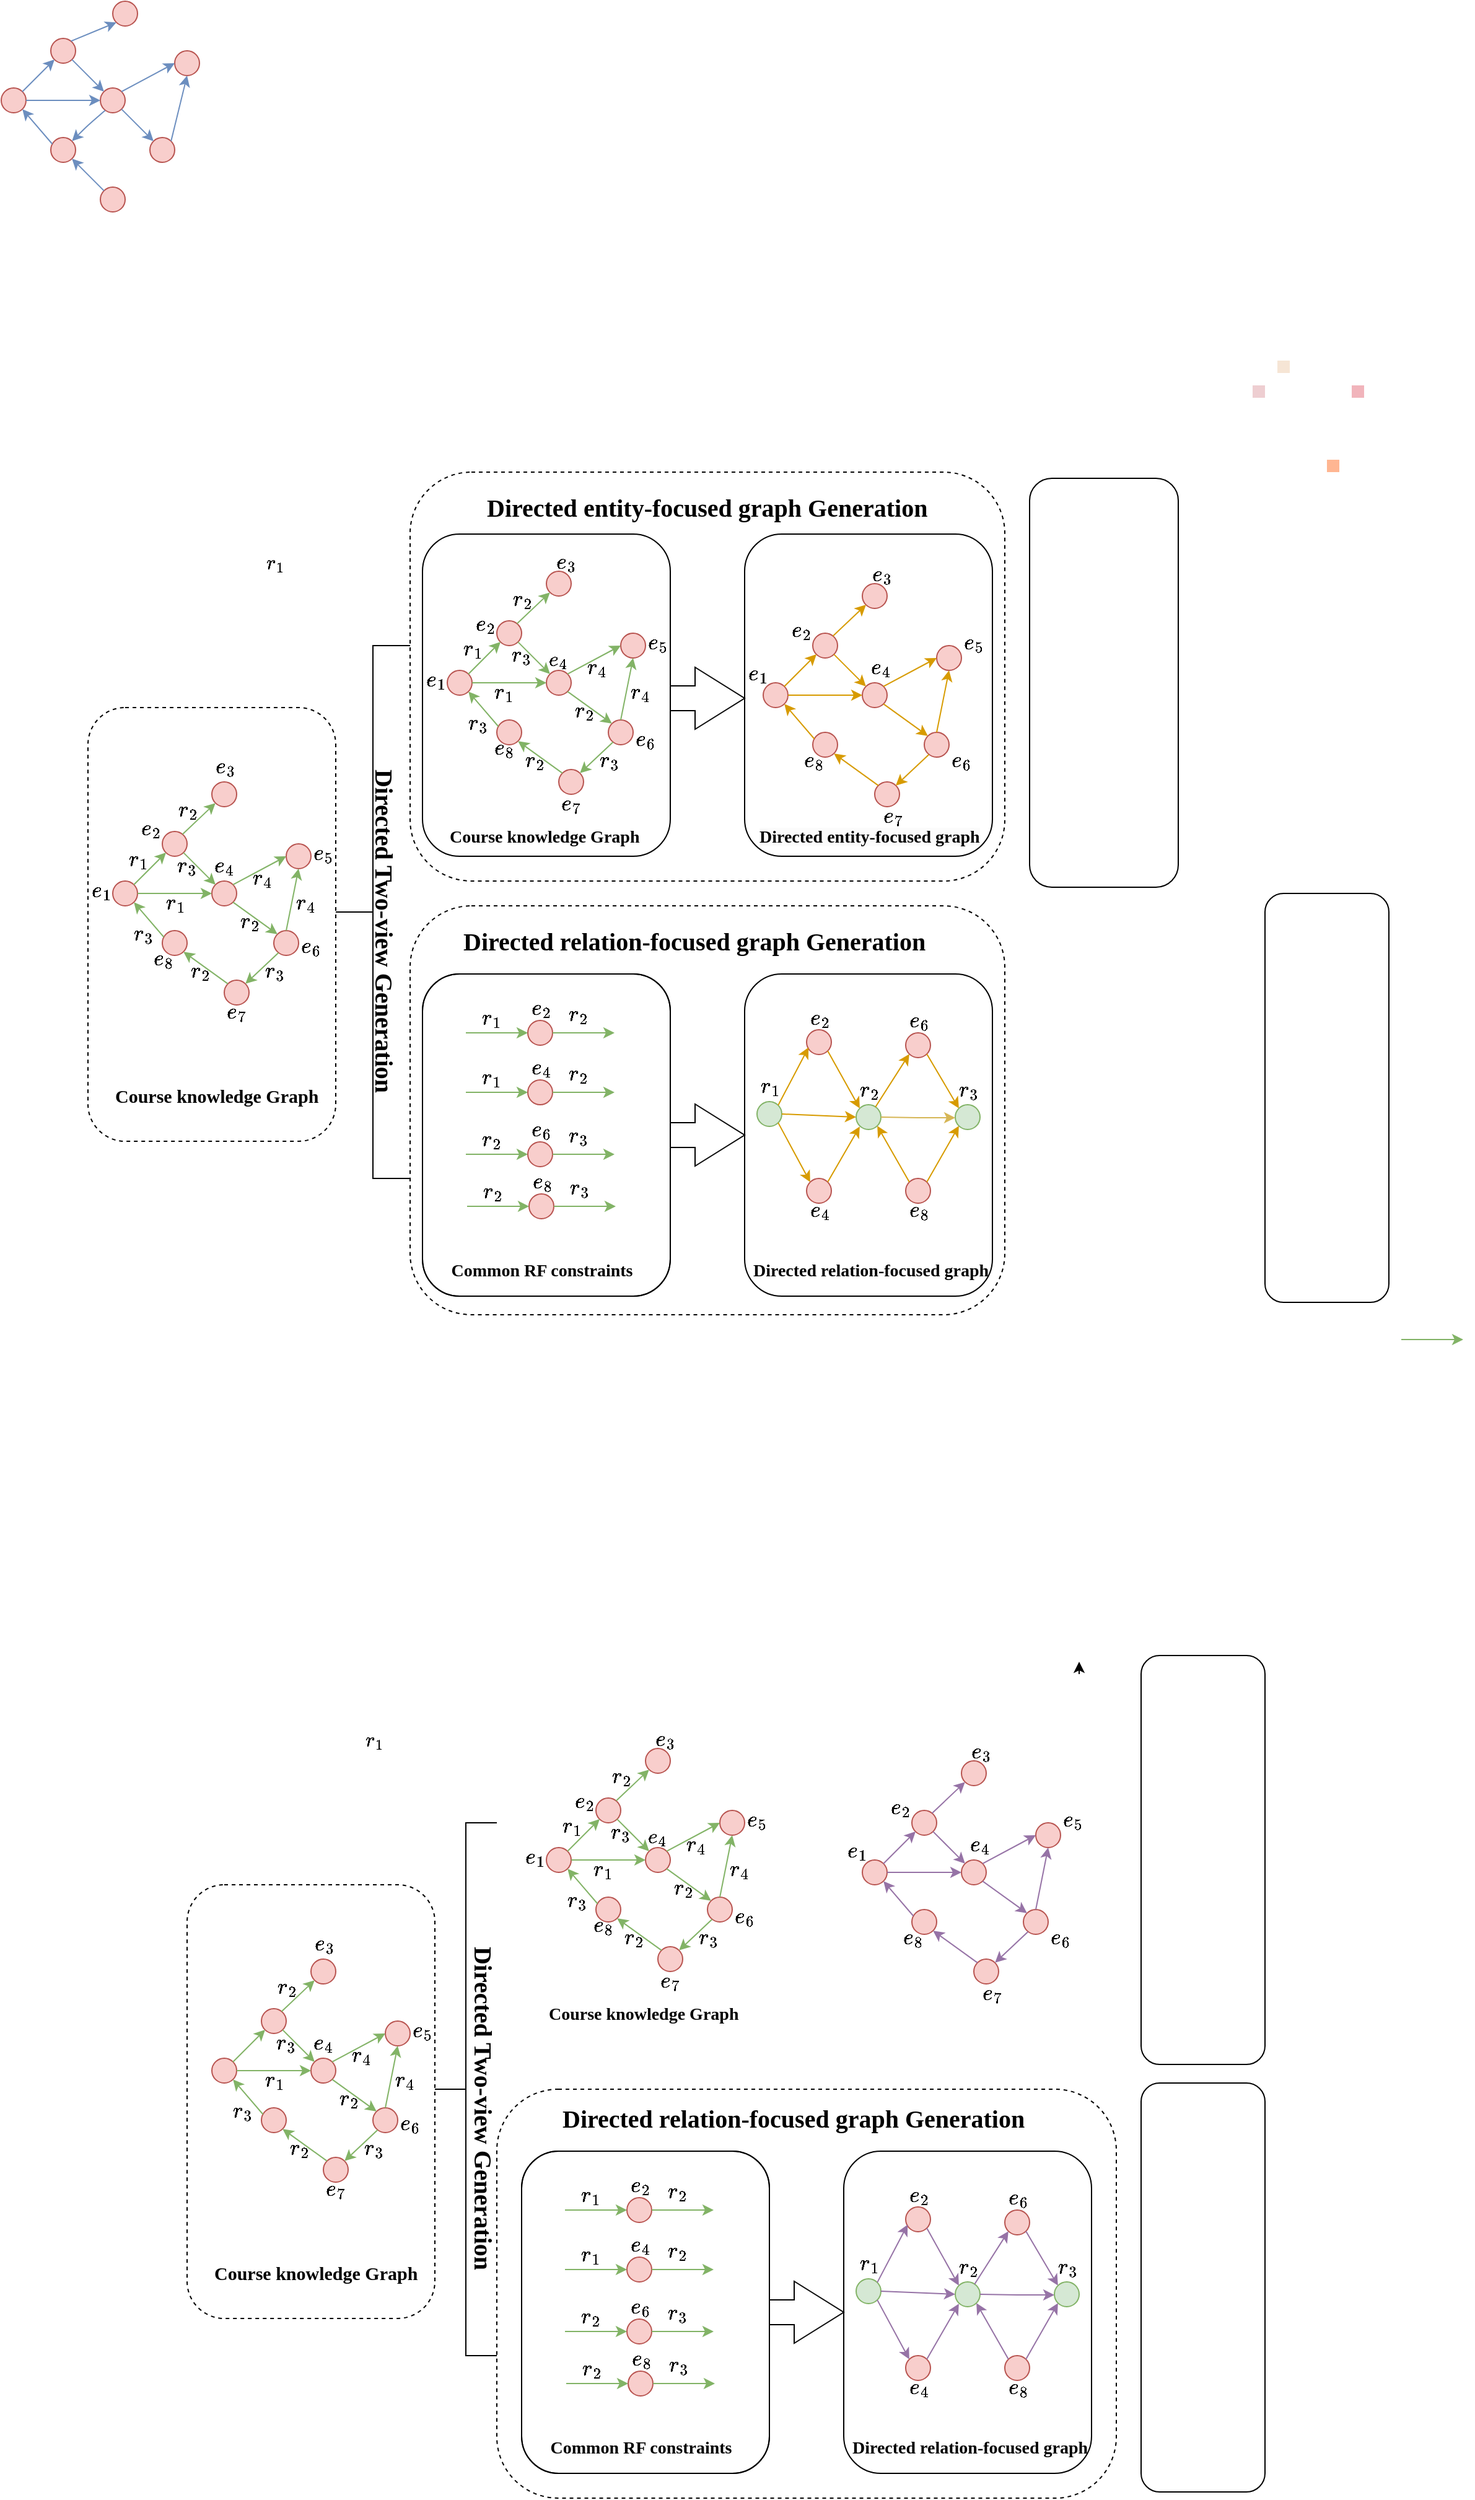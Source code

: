 <mxfile version="22.0.5" type="github">
  <diagram name="第 1 页" id="piLLw-E6jVOdjNVUG-Ox">
    <mxGraphModel dx="1509" dy="838" grid="1" gridSize="10" guides="1" tooltips="1" connect="1" arrows="1" fold="1" page="1" pageScale="1" pageWidth="2339" pageHeight="3300" math="1" shadow="0">
      <root>
        <object label="" id="0">
          <mxCell />
        </object>
        <mxCell id="1" parent="0" />
        <mxCell id="hpY9JFB0E0xo4DSUjnvh-1" value="" style="ellipse;whiteSpace=wrap;html=1;aspect=fixed;fillColor=#f8cecc;strokeColor=#b85450;rounded=1;shadow=0;" parent="1" vertex="1">
          <mxGeometry x="170" y="240" width="20" height="20" as="geometry" />
        </mxCell>
        <mxCell id="hpY9JFB0E0xo4DSUjnvh-4" value="" style="ellipse;whiteSpace=wrap;html=1;aspect=fixed;fillColor=#f8cecc;strokeColor=#b85450;rounded=1;shadow=0;" parent="1" vertex="1">
          <mxGeometry x="110" y="270" width="20" height="20" as="geometry" />
        </mxCell>
        <mxCell id="hpY9JFB0E0xo4DSUjnvh-5" value="" style="ellipse;whiteSpace=wrap;html=1;aspect=fixed;fillColor=#f8cecc;strokeColor=#b85450;rounded=1;shadow=0;" parent="1" vertex="1">
          <mxGeometry x="70" y="230" width="20" height="20" as="geometry" />
        </mxCell>
        <mxCell id="hpY9JFB0E0xo4DSUjnvh-6" value="" style="ellipse;whiteSpace=wrap;html=1;aspect=fixed;fillColor=#f8cecc;strokeColor=#b85450;rounded=1;shadow=0;" parent="1" vertex="1">
          <mxGeometry x="70" y="310" width="20" height="20" as="geometry" />
        </mxCell>
        <mxCell id="hpY9JFB0E0xo4DSUjnvh-7" value="" style="ellipse;whiteSpace=wrap;html=1;aspect=fixed;fillColor=#f8cecc;strokeColor=#b85450;rounded=1;" parent="1" vertex="1">
          <mxGeometry x="30" y="270" width="20" height="20" as="geometry" />
        </mxCell>
        <mxCell id="hpY9JFB0E0xo4DSUjnvh-8" value="" style="ellipse;whiteSpace=wrap;html=1;aspect=fixed;fillColor=#f8cecc;strokeColor=#b85450;rounded=1;shadow=0;" parent="1" vertex="1">
          <mxGeometry x="150" y="310" width="20" height="20" as="geometry" />
        </mxCell>
        <mxCell id="6U4-HU9MkX2lUiN7e_bz-6" value="" style="endArrow=classic;html=1;rounded=1;fillColor=#dae8fc;strokeColor=#6c8ebf;shadow=0;" parent="1" edge="1">
          <mxGeometry width="50" height="50" relative="1" as="geometry">
            <mxPoint x="47" y="273" as="sourcePoint" />
            <mxPoint x="73" y="247" as="targetPoint" />
          </mxGeometry>
        </mxCell>
        <mxCell id="6U4-HU9MkX2lUiN7e_bz-7" value="" style="endArrow=classic;html=1;rounded=1;exitX=1;exitY=1;exitDx=0;exitDy=0;entryX=0;entryY=0;entryDx=0;entryDy=0;fillColor=#dae8fc;strokeColor=#6c8ebf;shadow=0;" parent="1" source="hpY9JFB0E0xo4DSUjnvh-5" target="hpY9JFB0E0xo4DSUjnvh-4" edge="1">
          <mxGeometry width="50" height="50" relative="1" as="geometry">
            <mxPoint x="90" y="250" as="sourcePoint" />
            <mxPoint x="110" y="270" as="targetPoint" />
          </mxGeometry>
        </mxCell>
        <mxCell id="6U4-HU9MkX2lUiN7e_bz-8" value="" style="endArrow=classic;html=1;rounded=1;exitX=0.062;exitY=0.262;exitDx=0;exitDy=0;exitPerimeter=0;entryX=1;entryY=1;entryDx=0;entryDy=0;fillColor=#dae8fc;strokeColor=#6c8ebf;shadow=0;" parent="1" source="hpY9JFB0E0xo4DSUjnvh-6" target="hpY9JFB0E0xo4DSUjnvh-7" edge="1">
          <mxGeometry width="50" height="50" relative="1" as="geometry">
            <mxPoint x="52.929" y="322.929" as="sourcePoint" />
            <mxPoint x="50" y="290" as="targetPoint" />
          </mxGeometry>
        </mxCell>
        <mxCell id="6U4-HU9MkX2lUiN7e_bz-9" value="" style="endArrow=classic;html=1;rounded=1;entryX=0;entryY=0.5;entryDx=0;entryDy=0;fillColor=#dae8fc;strokeColor=#6c8ebf;shadow=0;" parent="1" target="hpY9JFB0E0xo4DSUjnvh-4" edge="1">
          <mxGeometry width="50" height="50" relative="1" as="geometry">
            <mxPoint x="50" y="280" as="sourcePoint" />
            <mxPoint x="100" y="270" as="targetPoint" />
          </mxGeometry>
        </mxCell>
        <mxCell id="6U4-HU9MkX2lUiN7e_bz-10" value="" style="endArrow=classic;html=1;rounded=1;exitX=0.191;exitY=0.908;exitDx=0;exitDy=0;entryX=1;entryY=0;entryDx=0;entryDy=0;exitPerimeter=0;fillColor=#dae8fc;strokeColor=#6c8ebf;shadow=0;" parent="1" source="hpY9JFB0E0xo4DSUjnvh-4" target="hpY9JFB0E0xo4DSUjnvh-6" edge="1">
          <mxGeometry width="50" height="50" relative="1" as="geometry">
            <mxPoint x="116.469" y="287.071" as="sourcePoint" />
            <mxPoint x="123.54" y="320" as="targetPoint" />
            <Array as="points">
              <mxPoint x="100" y="300" />
            </Array>
          </mxGeometry>
        </mxCell>
        <mxCell id="6U4-HU9MkX2lUiN7e_bz-11" value="" style="endArrow=classic;html=1;rounded=1;entryX=0;entryY=0;entryDx=0;entryDy=0;exitX=1;exitY=1;exitDx=0;exitDy=0;fillColor=#dae8fc;strokeColor=#6c8ebf;shadow=0;" parent="1" source="hpY9JFB0E0xo4DSUjnvh-4" target="hpY9JFB0E0xo4DSUjnvh-8" edge="1">
          <mxGeometry width="50" height="50" relative="1" as="geometry">
            <mxPoint x="130" y="290" as="sourcePoint" />
            <mxPoint x="180" y="240" as="targetPoint" />
          </mxGeometry>
        </mxCell>
        <mxCell id="6U4-HU9MkX2lUiN7e_bz-16" value="" style="endArrow=classic;html=1;rounded=1;entryX=0.5;entryY=1;entryDx=0;entryDy=0;exitX=1;exitY=0;exitDx=0;exitDy=0;fillColor=#dae8fc;strokeColor=#6c8ebf;shadow=0;" parent="1" source="hpY9JFB0E0xo4DSUjnvh-8" target="hpY9JFB0E0xo4DSUjnvh-1" edge="1">
          <mxGeometry width="50" height="50" relative="1" as="geometry">
            <mxPoint x="160" y="310" as="sourcePoint" />
            <mxPoint x="210" y="260" as="targetPoint" />
            <Array as="points" />
          </mxGeometry>
        </mxCell>
        <mxCell id="6U4-HU9MkX2lUiN7e_bz-18" value="" style="ellipse;whiteSpace=wrap;html=1;aspect=fixed;fillColor=#f8cecc;strokeColor=#b85450;rounded=1;shadow=0;" parent="1" vertex="1">
          <mxGeometry x="110" y="350" width="20" height="20" as="geometry" />
        </mxCell>
        <mxCell id="6U4-HU9MkX2lUiN7e_bz-21" value="" style="endArrow=classic;html=1;rounded=1;entryX=1;entryY=1;entryDx=0;entryDy=0;exitX=0;exitY=0;exitDx=0;exitDy=0;fillColor=#dae8fc;strokeColor=#6c8ebf;shadow=0;" parent="1" source="6U4-HU9MkX2lUiN7e_bz-18" target="hpY9JFB0E0xo4DSUjnvh-6" edge="1">
          <mxGeometry width="50" height="50" relative="1" as="geometry">
            <mxPoint x="116.62" y="354.08" as="sourcePoint" />
            <mxPoint x="90" y="330" as="targetPoint" />
          </mxGeometry>
        </mxCell>
        <mxCell id="6U4-HU9MkX2lUiN7e_bz-22" value="" style="ellipse;whiteSpace=wrap;html=1;aspect=fixed;fillColor=#f8cecc;strokeColor=#b85450;rounded=1;shadow=0;" parent="1" vertex="1">
          <mxGeometry x="120" y="200" width="20" height="20" as="geometry" />
        </mxCell>
        <mxCell id="6U4-HU9MkX2lUiN7e_bz-23" value="" style="endArrow=classic;html=1;rounded=1;fillColor=#dae8fc;strokeColor=#6c8ebf;exitX=0.817;exitY=0.111;exitDx=0;exitDy=0;entryX=0;entryY=1;entryDx=0;entryDy=0;exitPerimeter=0;shadow=0;" parent="1" source="hpY9JFB0E0xo4DSUjnvh-5" target="6U4-HU9MkX2lUiN7e_bz-22" edge="1">
          <mxGeometry width="50" height="50" relative="1" as="geometry">
            <mxPoint x="84" y="230" as="sourcePoint" />
            <mxPoint x="110" y="204" as="targetPoint" />
          </mxGeometry>
        </mxCell>
        <mxCell id="rR9zOxLaAwv6oA9YiN3l-130" value="" style="rounded=1;whiteSpace=wrap;html=1;movable=1;resizable=1;rotatable=1;deletable=1;editable=1;locked=0;connectable=1;dashed=1;fillColor=none;" vertex="1" parent="1">
          <mxGeometry x="180" y="1720" width="200" height="350" as="geometry" />
        </mxCell>
        <mxCell id="rR9zOxLaAwv6oA9YiN3l-131" value="" style="ellipse;whiteSpace=wrap;html=1;aspect=fixed;fillColor=#f8cecc;strokeColor=#b85450;rounded=1;shadow=0;" vertex="1" parent="1">
          <mxGeometry x="340" y="1830" width="20" height="20" as="geometry" />
        </mxCell>
        <mxCell id="rR9zOxLaAwv6oA9YiN3l-132" value="" style="ellipse;whiteSpace=wrap;html=1;aspect=fixed;fillColor=#f8cecc;strokeColor=#b85450;rounded=1;shadow=0;" vertex="1" parent="1">
          <mxGeometry x="280" y="1860" width="20" height="20" as="geometry" />
        </mxCell>
        <mxCell id="rR9zOxLaAwv6oA9YiN3l-133" value="" style="ellipse;whiteSpace=wrap;html=1;aspect=fixed;fillColor=#f8cecc;strokeColor=#b85450;rounded=1;shadow=0;" vertex="1" parent="1">
          <mxGeometry x="240" y="1820" width="20" height="20" as="geometry" />
        </mxCell>
        <mxCell id="rR9zOxLaAwv6oA9YiN3l-134" value="" style="ellipse;whiteSpace=wrap;html=1;aspect=fixed;fillColor=#f8cecc;strokeColor=#b85450;rounded=1;shadow=0;" vertex="1" parent="1">
          <mxGeometry x="240" y="1900" width="20" height="20" as="geometry" />
        </mxCell>
        <mxCell id="rR9zOxLaAwv6oA9YiN3l-135" value="" style="ellipse;whiteSpace=wrap;html=1;aspect=fixed;fillColor=#f8cecc;strokeColor=#b85450;rounded=1;" vertex="1" parent="1">
          <mxGeometry x="200" y="1860" width="20" height="20" as="geometry" />
        </mxCell>
        <mxCell id="rR9zOxLaAwv6oA9YiN3l-136" value="" style="ellipse;whiteSpace=wrap;html=1;aspect=fixed;fillColor=#f8cecc;strokeColor=#b85450;rounded=1;shadow=0;" vertex="1" parent="1">
          <mxGeometry x="330" y="1900" width="20" height="20" as="geometry" />
        </mxCell>
        <mxCell id="rR9zOxLaAwv6oA9YiN3l-137" value="" style="endArrow=classic;html=1;rounded=1;fillColor=#d5e8d4;strokeColor=#82b366;shadow=0;" edge="1" parent="1">
          <mxGeometry width="50" height="50" relative="1" as="geometry">
            <mxPoint x="217" y="1863" as="sourcePoint" />
            <mxPoint x="243" y="1837" as="targetPoint" />
          </mxGeometry>
        </mxCell>
        <mxCell id="rR9zOxLaAwv6oA9YiN3l-138" value="" style="endArrow=classic;html=1;rounded=1;exitX=1;exitY=1;exitDx=0;exitDy=0;entryX=0;entryY=0;entryDx=0;entryDy=0;fillColor=#d5e8d4;strokeColor=#82b366;shadow=0;" edge="1" source="rR9zOxLaAwv6oA9YiN3l-133" target="rR9zOxLaAwv6oA9YiN3l-132" parent="1">
          <mxGeometry width="50" height="50" relative="1" as="geometry">
            <mxPoint x="260" y="1840" as="sourcePoint" />
            <mxPoint x="280" y="1860" as="targetPoint" />
          </mxGeometry>
        </mxCell>
        <mxCell id="rR9zOxLaAwv6oA9YiN3l-139" value="" style="endArrow=classic;html=1;rounded=1;exitX=0.062;exitY=0.262;exitDx=0;exitDy=0;exitPerimeter=0;entryX=1;entryY=1;entryDx=0;entryDy=0;fillColor=#d5e8d4;strokeColor=#82b366;shadow=0;" edge="1" source="rR9zOxLaAwv6oA9YiN3l-134" target="rR9zOxLaAwv6oA9YiN3l-135" parent="1">
          <mxGeometry width="50" height="50" relative="1" as="geometry">
            <mxPoint x="222.929" y="1912.929" as="sourcePoint" />
            <mxPoint x="220" y="1880" as="targetPoint" />
          </mxGeometry>
        </mxCell>
        <mxCell id="rR9zOxLaAwv6oA9YiN3l-140" value="" style="endArrow=classic;html=1;rounded=1;entryX=0;entryY=0.5;entryDx=0;entryDy=0;fillColor=#d5e8d4;strokeColor=#82b366;shadow=0;" edge="1" target="rR9zOxLaAwv6oA9YiN3l-132" parent="1">
          <mxGeometry width="50" height="50" relative="1" as="geometry">
            <mxPoint x="220" y="1870" as="sourcePoint" />
            <mxPoint x="270" y="1860" as="targetPoint" />
          </mxGeometry>
        </mxCell>
        <mxCell id="rR9zOxLaAwv6oA9YiN3l-141" value="" style="endArrow=classic;html=1;rounded=1;entryX=0;entryY=0;entryDx=0;entryDy=0;exitX=1;exitY=1;exitDx=0;exitDy=0;fillColor=#d5e8d4;strokeColor=#82b366;shadow=0;" edge="1" source="rR9zOxLaAwv6oA9YiN3l-132" target="rR9zOxLaAwv6oA9YiN3l-136" parent="1">
          <mxGeometry width="50" height="50" relative="1" as="geometry">
            <mxPoint x="300" y="1880" as="sourcePoint" />
            <mxPoint x="350" y="1830" as="targetPoint" />
          </mxGeometry>
        </mxCell>
        <mxCell id="rR9zOxLaAwv6oA9YiN3l-142" value="" style="endArrow=classic;html=1;rounded=1;entryX=0.5;entryY=1;entryDx=0;entryDy=0;exitX=0.5;exitY=0;exitDx=0;exitDy=0;fillColor=#d5e8d4;strokeColor=#82b366;shadow=0;" edge="1" source="rR9zOxLaAwv6oA9YiN3l-136" target="rR9zOxLaAwv6oA9YiN3l-131" parent="1">
          <mxGeometry width="50" height="50" relative="1" as="geometry">
            <mxPoint x="330" y="1900" as="sourcePoint" />
            <mxPoint x="380" y="1850" as="targetPoint" />
            <Array as="points" />
          </mxGeometry>
        </mxCell>
        <mxCell id="rR9zOxLaAwv6oA9YiN3l-143" value="" style="ellipse;whiteSpace=wrap;html=1;aspect=fixed;fillColor=#f8cecc;strokeColor=#b85450;rounded=1;shadow=0;" vertex="1" parent="1">
          <mxGeometry x="290" y="1940" width="20" height="20" as="geometry" />
        </mxCell>
        <mxCell id="rR9zOxLaAwv6oA9YiN3l-144" value="" style="endArrow=classic;html=1;rounded=1;entryX=1;entryY=1;entryDx=0;entryDy=0;exitX=0;exitY=0;exitDx=0;exitDy=0;fillColor=#d5e8d4;strokeColor=#82b366;shadow=0;" edge="1" source="rR9zOxLaAwv6oA9YiN3l-143" target="rR9zOxLaAwv6oA9YiN3l-134" parent="1">
          <mxGeometry width="50" height="50" relative="1" as="geometry">
            <mxPoint x="286.62" y="1944.08" as="sourcePoint" />
            <mxPoint x="260" y="1920" as="targetPoint" />
          </mxGeometry>
        </mxCell>
        <mxCell id="rR9zOxLaAwv6oA9YiN3l-145" value="" style="ellipse;whiteSpace=wrap;html=1;aspect=fixed;fillColor=#f8cecc;strokeColor=#b85450;rounded=1;shadow=0;" vertex="1" parent="1">
          <mxGeometry x="280" y="1780" width="20" height="20" as="geometry" />
        </mxCell>
        <mxCell id="rR9zOxLaAwv6oA9YiN3l-146" value="" style="endArrow=classic;html=1;rounded=1;fillColor=#d5e8d4;strokeColor=#82b366;exitX=0.817;exitY=0.111;exitDx=0;exitDy=0;entryX=0;entryY=1;entryDx=0;entryDy=0;exitPerimeter=0;shadow=0;" edge="1" source="rR9zOxLaAwv6oA9YiN3l-133" target="rR9zOxLaAwv6oA9YiN3l-145" parent="1">
          <mxGeometry width="50" height="50" relative="1" as="geometry">
            <mxPoint x="254" y="1820" as="sourcePoint" />
            <mxPoint x="280" y="1794" as="targetPoint" />
          </mxGeometry>
        </mxCell>
        <mxCell id="rR9zOxLaAwv6oA9YiN3l-147" value="" style="endArrow=classic;html=1;rounded=1;exitX=1;exitY=0;exitDx=0;exitDy=0;entryX=0;entryY=0.5;entryDx=0;entryDy=0;fillColor=#d5e8d4;strokeColor=#82b366;" edge="1" source="rR9zOxLaAwv6oA9YiN3l-132" target="rR9zOxLaAwv6oA9YiN3l-131" parent="1">
          <mxGeometry width="50" height="50" relative="1" as="geometry">
            <mxPoint x="400" y="1870" as="sourcePoint" />
            <mxPoint x="450" y="1820" as="targetPoint" />
          </mxGeometry>
        </mxCell>
        <mxCell id="rR9zOxLaAwv6oA9YiN3l-148" value="" style="endArrow=classic;html=1;rounded=0;entryX=1;entryY=0;entryDx=0;entryDy=0;exitX=0.188;exitY=0.895;exitDx=0;exitDy=0;exitPerimeter=0;fillColor=#d5e8d4;strokeColor=#82b366;" edge="1" source="rR9zOxLaAwv6oA9YiN3l-136" target="rR9zOxLaAwv6oA9YiN3l-143" parent="1">
          <mxGeometry width="50" height="50" relative="1" as="geometry">
            <mxPoint x="240" y="1980" as="sourcePoint" />
            <mxPoint x="290" y="1930" as="targetPoint" />
          </mxGeometry>
        </mxCell>
        <mxCell id="rR9zOxLaAwv6oA9YiN3l-149" value="&lt;div style=&quot;line-height: 2%;&quot;&gt;&lt;span style=&quot;background-color: initial;&quot;&gt;&lt;font style=&quot;font-size: 15px;&quot;&gt;$$e_{3}$$&lt;/font&gt;&lt;/span&gt;&lt;/div&gt;" style="text;html=1;align=right;verticalAlign=middle;resizable=0;points=[];autosize=1;strokeColor=none;fillColor=none;" vertex="1" parent="1">
          <mxGeometry x="210" y="1765" width="90" height="10" as="geometry" />
        </mxCell>
        <mxCell id="rR9zOxLaAwv6oA9YiN3l-150" value="&lt;div style=&quot;line-height: 0%;&quot;&gt;&lt;span style=&quot;background-color: initial;&quot;&gt;&lt;font style=&quot;font-size: 15px;&quot;&gt;$$e_{4}$$&lt;/font&gt;&lt;/span&gt;&lt;/div&gt;" style="text;html=1;align=left;verticalAlign=middle;resizable=0;points=[];autosize=1;strokeColor=none;fillColor=none;" vertex="1" parent="1">
          <mxGeometry x="280" y="1845" width="90" height="10" as="geometry" />
        </mxCell>
        <mxCell id="rR9zOxLaAwv6oA9YiN3l-151" value="&lt;div style=&quot;line-height: 0%;&quot;&gt;&lt;span style=&quot;background-color: initial;&quot;&gt;&lt;font style=&quot;font-size: 15px;&quot;&gt;$$e_{5}$$&lt;/font&gt;&lt;/span&gt;&lt;/div&gt;" style="text;html=1;align=left;verticalAlign=middle;resizable=0;points=[];autosize=1;strokeColor=none;fillColor=none;" vertex="1" parent="1">
          <mxGeometry x="360" y="1835" width="90" height="10" as="geometry" />
        </mxCell>
        <mxCell id="rR9zOxLaAwv6oA9YiN3l-152" value="&lt;div style=&quot;line-height: 0%;&quot;&gt;&lt;span style=&quot;background-color: initial;&quot;&gt;&lt;font style=&quot;font-size: 15px;&quot;&gt;$$e_{6}$$&lt;/font&gt;&lt;/span&gt;&lt;/div&gt;" style="text;html=1;align=left;verticalAlign=middle;resizable=0;points=[];autosize=1;strokeColor=none;fillColor=none;" vertex="1" parent="1">
          <mxGeometry x="350" y="1910" width="90" height="10" as="geometry" />
        </mxCell>
        <mxCell id="rR9zOxLaAwv6oA9YiN3l-153" value="&lt;div style=&quot;line-height: 0%;&quot;&gt;&lt;span style=&quot;background-color: initial;&quot;&gt;&lt;font style=&quot;font-size: 15px;&quot;&gt;$$e_{7}$$&lt;/font&gt;&lt;/span&gt;&lt;/div&gt;" style="text;html=1;align=left;verticalAlign=middle;resizable=0;points=[];autosize=1;strokeColor=none;fillColor=none;" vertex="1" parent="1">
          <mxGeometry x="290" y="1962.5" width="90" height="10" as="geometry" />
        </mxCell>
        <mxCell id="rR9zOxLaAwv6oA9YiN3l-154" value="&lt;div style=&quot;line-height: 0%;&quot;&gt;&lt;span style=&quot;background-color: initial;&quot;&gt;&lt;font style=&quot;font-size: 15px;&quot;&gt;$$r_{2}$$&lt;/font&gt;&lt;/span&gt;&lt;/div&gt;" style="text;html=1;align=right;verticalAlign=middle;resizable=0;points=[];autosize=1;strokeColor=none;fillColor=none;" vertex="1" parent="1">
          <mxGeometry x="180" y="1800" width="90" height="10" as="geometry" />
        </mxCell>
        <mxCell id="rR9zOxLaAwv6oA9YiN3l-155" value="&lt;div style=&quot;line-height: 0%;&quot;&gt;&lt;span style=&quot;background-color: initial;&quot;&gt;&lt;font style=&quot;font-size: 15px;&quot;&gt;$$r_{3}$$&lt;/font&gt;&lt;/span&gt;&lt;/div&gt;" style="text;html=1;align=left;verticalAlign=middle;resizable=0;points=[];autosize=1;strokeColor=none;fillColor=none;" vertex="1" parent="1">
          <mxGeometry x="250" y="1845" width="90" height="10" as="geometry" />
        </mxCell>
        <mxCell id="rR9zOxLaAwv6oA9YiN3l-156" value="&lt;div style=&quot;line-height: 0%;&quot;&gt;&lt;span style=&quot;background-color: initial;&quot;&gt;&lt;font style=&quot;font-size: 15px;&quot;&gt;$$r_{1}$$&lt;/font&gt;&lt;/span&gt;&lt;/div&gt;" style="text;html=1;align=right;verticalAlign=middle;resizable=0;points=[];autosize=1;strokeColor=none;fillColor=none;" vertex="1" parent="1">
          <mxGeometry x="170" y="1875" width="90" height="10" as="geometry" />
        </mxCell>
        <mxCell id="rR9zOxLaAwv6oA9YiN3l-157" value="&lt;div style=&quot;line-height: 0%;&quot;&gt;&lt;span style=&quot;background-color: initial;&quot;&gt;&lt;font style=&quot;font-size: 15px;&quot;&gt;$$r_{2}$$&lt;/font&gt;&lt;/span&gt;&lt;/div&gt;" style="text;html=1;align=right;verticalAlign=middle;resizable=0;points=[];autosize=1;strokeColor=none;fillColor=none;" vertex="1" parent="1">
          <mxGeometry x="230" y="1890" width="90" height="10" as="geometry" />
        </mxCell>
        <mxCell id="rR9zOxLaAwv6oA9YiN3l-158" value="&lt;div style=&quot;line-height: 0%;&quot;&gt;&lt;br&gt;&lt;/div&gt;" style="text;html=1;align=right;verticalAlign=middle;resizable=0;points=[];autosize=1;strokeColor=none;fillColor=none;" vertex="1" parent="1">
          <mxGeometry x="270" y="1890" width="20" height="10" as="geometry" />
        </mxCell>
        <mxCell id="rR9zOxLaAwv6oA9YiN3l-159" value="&lt;div style=&quot;line-height: 0%;&quot;&gt;&lt;span style=&quot;background-color: initial;&quot;&gt;&lt;font style=&quot;font-size: 15px;&quot;&gt;$$r_{3}$$&lt;/font&gt;&lt;/span&gt;&lt;/div&gt;" style="text;html=1;align=left;verticalAlign=middle;resizable=0;points=[];autosize=1;strokeColor=none;fillColor=none;" vertex="1" parent="1">
          <mxGeometry x="215" y="1900" width="90" height="10" as="geometry" />
        </mxCell>
        <mxCell id="rR9zOxLaAwv6oA9YiN3l-160" value="&lt;div style=&quot;line-height: 0%;&quot;&gt;&lt;span style=&quot;background-color: initial;&quot;&gt;&lt;font style=&quot;font-size: 15px;&quot;&gt;$$r_{3}$$&lt;/font&gt;&lt;/span&gt;&lt;/div&gt;" style="text;html=1;align=right;verticalAlign=middle;resizable=0;points=[];autosize=1;strokeColor=none;fillColor=none;" vertex="1" parent="1">
          <mxGeometry x="250" y="1930" width="90" height="10" as="geometry" />
        </mxCell>
        <mxCell id="rR9zOxLaAwv6oA9YiN3l-161" value="&lt;div style=&quot;line-height: 0%;&quot;&gt;&lt;span style=&quot;background-color: initial;&quot;&gt;&lt;font style=&quot;font-size: 15px;&quot;&gt;$$r_{2}$$&lt;/font&gt;&lt;/span&gt;&lt;/div&gt;" style="text;html=1;align=right;verticalAlign=middle;resizable=0;points=[];autosize=1;strokeColor=none;fillColor=none;" vertex="1" parent="1">
          <mxGeometry x="190" y="1930" width="90" height="10" as="geometry" />
        </mxCell>
        <mxCell id="rR9zOxLaAwv6oA9YiN3l-162" value="&lt;div style=&quot;line-height: 0%;&quot;&gt;&lt;span style=&quot;background-color: initial;&quot;&gt;&lt;font style=&quot;font-size: 15px;&quot;&gt;$$r_{4}$$&lt;/font&gt;&lt;/span&gt;&lt;/div&gt;" style="text;html=1;align=right;verticalAlign=middle;resizable=0;points=[];autosize=1;strokeColor=none;fillColor=none;" vertex="1" parent="1">
          <mxGeometry x="275" y="1875" width="90" height="10" as="geometry" />
        </mxCell>
        <mxCell id="rR9zOxLaAwv6oA9YiN3l-163" value="&lt;div style=&quot;line-height: 0%;&quot;&gt;&lt;span style=&quot;background-color: initial;&quot;&gt;&lt;font style=&quot;font-size: 15px;&quot;&gt;$$r_{4}$$&lt;/font&gt;&lt;/span&gt;&lt;/div&gt;" style="text;html=1;align=right;verticalAlign=middle;resizable=0;points=[];autosize=1;strokeColor=none;fillColor=none;" vertex="1" parent="1">
          <mxGeometry x="240" y="1855" width="90" height="10" as="geometry" />
        </mxCell>
        <mxCell id="rR9zOxLaAwv6oA9YiN3l-164" value="" style="strokeWidth=1;html=1;shape=mxgraph.flowchart.annotation_2;align=left;labelPosition=right;pointerEvents=1;" vertex="1" parent="1">
          <mxGeometry x="380" y="1670" width="50" height="430" as="geometry" />
        </mxCell>
        <mxCell id="rR9zOxLaAwv6oA9YiN3l-165" value="&lt;font size=&quot;1&quot; face=&quot;Times New Roman&quot;&gt;&lt;b style=&quot;font-size: 20px;&quot;&gt;Directed Two-view Generation&lt;/b&gt;&lt;/font&gt;" style="text;html=1;align=center;verticalAlign=middle;resizable=0;points=[];autosize=1;strokeColor=none;fillColor=none;rotation=90;" vertex="1" parent="1">
          <mxGeometry x="280" y="1880" width="280" height="40" as="geometry" />
        </mxCell>
        <mxCell id="rR9zOxLaAwv6oA9YiN3l-169" value="" style="rounded=1;whiteSpace=wrap;html=1;dashed=1;fillColor=none;" vertex="1" parent="1">
          <mxGeometry x="430" y="1885" width="500" height="330" as="geometry" />
        </mxCell>
        <mxCell id="rR9zOxLaAwv6oA9YiN3l-170" value="" style="rounded=1;whiteSpace=wrap;html=1;" vertex="1" parent="1">
          <mxGeometry x="450" y="1935" width="200" height="260" as="geometry" />
        </mxCell>
        <mxCell id="rR9zOxLaAwv6oA9YiN3l-171" value="" style="html=1;shadow=0;dashed=0;align=center;verticalAlign=middle;shape=mxgraph.arrows2.arrow;dy=0.6;dx=40;notch=0;" vertex="1" parent="1">
          <mxGeometry x="650" y="2040" width="60" height="50" as="geometry" />
        </mxCell>
        <mxCell id="rR9zOxLaAwv6oA9YiN3l-172" value="" style="rounded=1;whiteSpace=wrap;html=1;fillColor=none;" vertex="1" parent="1">
          <mxGeometry x="450" y="1935" width="200" height="260" as="geometry" />
        </mxCell>
        <mxCell id="rR9zOxLaAwv6oA9YiN3l-173" value="" style="rounded=1;whiteSpace=wrap;html=1;fillColor=none;" vertex="1" parent="1">
          <mxGeometry x="710" y="1935" width="200" height="260" as="geometry" />
        </mxCell>
        <mxCell id="rR9zOxLaAwv6oA9YiN3l-174" value="" style="ellipse;whiteSpace=wrap;html=1;aspect=fixed;fillColor=#f8cecc;strokeColor=#b85450;rounded=1;shadow=0;" vertex="1" parent="1">
          <mxGeometry x="610" y="1660" width="20" height="20" as="geometry" />
        </mxCell>
        <mxCell id="rR9zOxLaAwv6oA9YiN3l-175" value="" style="ellipse;whiteSpace=wrap;html=1;aspect=fixed;fillColor=#f8cecc;strokeColor=#b85450;rounded=1;shadow=0;" vertex="1" parent="1">
          <mxGeometry x="550" y="1690" width="20" height="20" as="geometry" />
        </mxCell>
        <mxCell id="rR9zOxLaAwv6oA9YiN3l-176" value="" style="ellipse;whiteSpace=wrap;html=1;aspect=fixed;fillColor=#f8cecc;strokeColor=#b85450;rounded=1;shadow=0;" vertex="1" parent="1">
          <mxGeometry x="510" y="1650" width="20" height="20" as="geometry" />
        </mxCell>
        <mxCell id="rR9zOxLaAwv6oA9YiN3l-177" value="" style="ellipse;whiteSpace=wrap;html=1;aspect=fixed;fillColor=#f8cecc;strokeColor=#b85450;rounded=1;shadow=0;" vertex="1" parent="1">
          <mxGeometry x="510" y="1730" width="20" height="20" as="geometry" />
        </mxCell>
        <mxCell id="rR9zOxLaAwv6oA9YiN3l-178" value="" style="ellipse;whiteSpace=wrap;html=1;aspect=fixed;fillColor=#f8cecc;strokeColor=#b85450;rounded=1;" vertex="1" parent="1">
          <mxGeometry x="470" y="1690" width="20" height="20" as="geometry" />
        </mxCell>
        <mxCell id="rR9zOxLaAwv6oA9YiN3l-179" value="" style="ellipse;whiteSpace=wrap;html=1;aspect=fixed;fillColor=#f8cecc;strokeColor=#b85450;rounded=1;shadow=0;" vertex="1" parent="1">
          <mxGeometry x="600" y="1730" width="20" height="20" as="geometry" />
        </mxCell>
        <mxCell id="rR9zOxLaAwv6oA9YiN3l-180" value="" style="endArrow=classic;html=1;rounded=1;fillColor=#d5e8d4;strokeColor=#82b366;shadow=0;" edge="1" parent="1">
          <mxGeometry width="50" height="50" relative="1" as="geometry">
            <mxPoint x="487" y="1693" as="sourcePoint" />
            <mxPoint x="513" y="1667" as="targetPoint" />
          </mxGeometry>
        </mxCell>
        <mxCell id="rR9zOxLaAwv6oA9YiN3l-181" value="" style="endArrow=classic;html=1;rounded=1;exitX=1;exitY=1;exitDx=0;exitDy=0;entryX=0;entryY=0;entryDx=0;entryDy=0;fillColor=#d5e8d4;strokeColor=#82b366;shadow=0;" edge="1" source="rR9zOxLaAwv6oA9YiN3l-176" target="rR9zOxLaAwv6oA9YiN3l-175" parent="1">
          <mxGeometry width="50" height="50" relative="1" as="geometry">
            <mxPoint x="530" y="1670" as="sourcePoint" />
            <mxPoint x="550" y="1690" as="targetPoint" />
          </mxGeometry>
        </mxCell>
        <mxCell id="rR9zOxLaAwv6oA9YiN3l-182" value="" style="endArrow=classic;html=1;rounded=1;exitX=0.062;exitY=0.262;exitDx=0;exitDy=0;exitPerimeter=0;entryX=1;entryY=1;entryDx=0;entryDy=0;fillColor=#d5e8d4;strokeColor=#82b366;shadow=0;" edge="1" source="rR9zOxLaAwv6oA9YiN3l-177" target="rR9zOxLaAwv6oA9YiN3l-178" parent="1">
          <mxGeometry width="50" height="50" relative="1" as="geometry">
            <mxPoint x="492.929" y="1742.929" as="sourcePoint" />
            <mxPoint x="490" y="1710" as="targetPoint" />
          </mxGeometry>
        </mxCell>
        <mxCell id="rR9zOxLaAwv6oA9YiN3l-183" value="" style="endArrow=classic;html=1;rounded=1;entryX=0;entryY=0.5;entryDx=0;entryDy=0;fillColor=#d5e8d4;strokeColor=#82b366;shadow=0;" edge="1" target="rR9zOxLaAwv6oA9YiN3l-175" parent="1">
          <mxGeometry width="50" height="50" relative="1" as="geometry">
            <mxPoint x="490" y="1700" as="sourcePoint" />
            <mxPoint x="540" y="1690" as="targetPoint" />
          </mxGeometry>
        </mxCell>
        <mxCell id="rR9zOxLaAwv6oA9YiN3l-184" value="" style="endArrow=classic;html=1;rounded=1;entryX=0;entryY=0;entryDx=0;entryDy=0;exitX=1;exitY=1;exitDx=0;exitDy=0;fillColor=#d5e8d4;strokeColor=#82b366;shadow=0;" edge="1" source="rR9zOxLaAwv6oA9YiN3l-175" target="rR9zOxLaAwv6oA9YiN3l-179" parent="1">
          <mxGeometry width="50" height="50" relative="1" as="geometry">
            <mxPoint x="570" y="1710" as="sourcePoint" />
            <mxPoint x="620" y="1660" as="targetPoint" />
          </mxGeometry>
        </mxCell>
        <mxCell id="rR9zOxLaAwv6oA9YiN3l-185" value="" style="endArrow=classic;html=1;rounded=1;entryX=0.5;entryY=1;entryDx=0;entryDy=0;exitX=0.5;exitY=0;exitDx=0;exitDy=0;fillColor=#d5e8d4;strokeColor=#82b366;shadow=0;" edge="1" source="rR9zOxLaAwv6oA9YiN3l-179" target="rR9zOxLaAwv6oA9YiN3l-174" parent="1">
          <mxGeometry width="50" height="50" relative="1" as="geometry">
            <mxPoint x="600" y="1730" as="sourcePoint" />
            <mxPoint x="650" y="1680" as="targetPoint" />
            <Array as="points" />
          </mxGeometry>
        </mxCell>
        <mxCell id="rR9zOxLaAwv6oA9YiN3l-186" value="" style="ellipse;whiteSpace=wrap;html=1;aspect=fixed;fillColor=#f8cecc;strokeColor=#b85450;rounded=1;shadow=0;" vertex="1" parent="1">
          <mxGeometry x="560" y="1770" width="20" height="20" as="geometry" />
        </mxCell>
        <mxCell id="rR9zOxLaAwv6oA9YiN3l-187" value="" style="endArrow=classic;html=1;rounded=1;entryX=1;entryY=1;entryDx=0;entryDy=0;exitX=0;exitY=0;exitDx=0;exitDy=0;fillColor=#d5e8d4;strokeColor=#82b366;shadow=0;" edge="1" source="rR9zOxLaAwv6oA9YiN3l-186" target="rR9zOxLaAwv6oA9YiN3l-177" parent="1">
          <mxGeometry width="50" height="50" relative="1" as="geometry">
            <mxPoint x="556.62" y="1774.08" as="sourcePoint" />
            <mxPoint x="530" y="1750" as="targetPoint" />
          </mxGeometry>
        </mxCell>
        <mxCell id="rR9zOxLaAwv6oA9YiN3l-188" value="" style="ellipse;whiteSpace=wrap;html=1;aspect=fixed;fillColor=#f8cecc;strokeColor=#b85450;rounded=1;shadow=0;" vertex="1" parent="1">
          <mxGeometry x="550" y="1610" width="20" height="20" as="geometry" />
        </mxCell>
        <mxCell id="rR9zOxLaAwv6oA9YiN3l-189" value="" style="endArrow=classic;html=1;rounded=1;fillColor=#d5e8d4;strokeColor=#82b366;exitX=0.817;exitY=0.111;exitDx=0;exitDy=0;entryX=0;entryY=1;entryDx=0;entryDy=0;exitPerimeter=0;shadow=0;" edge="1" source="rR9zOxLaAwv6oA9YiN3l-176" target="rR9zOxLaAwv6oA9YiN3l-188" parent="1">
          <mxGeometry width="50" height="50" relative="1" as="geometry">
            <mxPoint x="524" y="1650" as="sourcePoint" />
            <mxPoint x="550" y="1624" as="targetPoint" />
          </mxGeometry>
        </mxCell>
        <mxCell id="rR9zOxLaAwv6oA9YiN3l-190" value="" style="endArrow=classic;html=1;rounded=1;exitX=1;exitY=0;exitDx=0;exitDy=0;entryX=0;entryY=0.5;entryDx=0;entryDy=0;fillColor=#d5e8d4;strokeColor=#82b366;" edge="1" source="rR9zOxLaAwv6oA9YiN3l-175" target="rR9zOxLaAwv6oA9YiN3l-174" parent="1">
          <mxGeometry width="50" height="50" relative="1" as="geometry">
            <mxPoint x="670" y="1700" as="sourcePoint" />
            <mxPoint x="720" y="1650" as="targetPoint" />
          </mxGeometry>
        </mxCell>
        <mxCell id="rR9zOxLaAwv6oA9YiN3l-191" value="" style="endArrow=classic;html=1;rounded=0;entryX=1;entryY=0;entryDx=0;entryDy=0;exitX=0.188;exitY=0.895;exitDx=0;exitDy=0;exitPerimeter=0;fillColor=#d5e8d4;strokeColor=#82b366;" edge="1" source="rR9zOxLaAwv6oA9YiN3l-179" target="rR9zOxLaAwv6oA9YiN3l-186" parent="1">
          <mxGeometry width="50" height="50" relative="1" as="geometry">
            <mxPoint x="510" y="1810" as="sourcePoint" />
            <mxPoint x="560" y="1760" as="targetPoint" />
          </mxGeometry>
        </mxCell>
        <mxCell id="rR9zOxLaAwv6oA9YiN3l-192" value="&lt;div style=&quot;line-height: 2%;&quot;&gt;&lt;span style=&quot;background-color: initial;&quot;&gt;&lt;font style=&quot;font-size: 15px;&quot;&gt;$$e_{3}$$&lt;/font&gt;&lt;/span&gt;&lt;/div&gt;" style="text;html=1;align=right;verticalAlign=middle;resizable=0;points=[];autosize=1;strokeColor=none;fillColor=none;" vertex="1" parent="1">
          <mxGeometry x="485" y="1600" width="90" height="10" as="geometry" />
        </mxCell>
        <mxCell id="rR9zOxLaAwv6oA9YiN3l-193" value="&lt;div style=&quot;line-height: 0%;&quot;&gt;&lt;span style=&quot;background-color: initial;&quot;&gt;&lt;font style=&quot;font-size: 15px;&quot;&gt;$$e_{2}$$&lt;/font&gt;&lt;/span&gt;&lt;/div&gt;" style="text;html=1;align=right;verticalAlign=middle;resizable=0;points=[];autosize=1;strokeColor=none;fillColor=none;" vertex="1" parent="1">
          <mxGeometry x="420" y="1650" width="90" height="10" as="geometry" />
        </mxCell>
        <mxCell id="rR9zOxLaAwv6oA9YiN3l-194" value="&lt;div style=&quot;line-height: 0%;&quot;&gt;&lt;span style=&quot;background-color: initial;&quot;&gt;&lt;font style=&quot;font-size: 14px;&quot;&gt;$$e_{4}$$&lt;/font&gt;&lt;/span&gt;&lt;/div&gt;" style="text;html=1;align=left;verticalAlign=middle;resizable=0;points=[];autosize=1;strokeColor=none;fillColor=none;" vertex="1" parent="1">
          <mxGeometry x="550" y="1677.5" width="90" height="10" as="geometry" />
        </mxCell>
        <mxCell id="rR9zOxLaAwv6oA9YiN3l-195" value="&lt;div style=&quot;line-height: 0%;&quot;&gt;&lt;span style=&quot;background-color: initial;&quot;&gt;&lt;font style=&quot;font-size: 15px;&quot;&gt;$$e_{8}$$&lt;/font&gt;&lt;/span&gt;&lt;/div&gt;" style="text;html=1;align=right;verticalAlign=middle;resizable=0;points=[];autosize=1;strokeColor=none;fillColor=none;" vertex="1" parent="1">
          <mxGeometry x="435" y="1750" width="90" height="10" as="geometry" />
        </mxCell>
        <mxCell id="rR9zOxLaAwv6oA9YiN3l-196" value="&lt;div style=&quot;line-height: 0%;&quot;&gt;&lt;span style=&quot;background-color: initial;&quot;&gt;&lt;font style=&quot;font-size: 15px;&quot;&gt;$$r_{2}$$&lt;/font&gt;&lt;/span&gt;&lt;/div&gt;" style="text;html=1;align=right;verticalAlign=middle;resizable=0;points=[];autosize=1;strokeColor=none;fillColor=none;" vertex="1" parent="1">
          <mxGeometry x="450" y="1630" width="90" height="10" as="geometry" />
        </mxCell>
        <mxCell id="rR9zOxLaAwv6oA9YiN3l-197" value="&lt;div style=&quot;line-height: 0%;&quot;&gt;&lt;span style=&quot;background-color: initial;&quot;&gt;&lt;font style=&quot;font-size: 15px;&quot;&gt;$$r_{1}$$&lt;/font&gt;&lt;/span&gt;&lt;/div&gt;" style="text;html=1;align=right;verticalAlign=middle;resizable=0;points=[];autosize=1;strokeColor=none;fillColor=none;" vertex="1" parent="1">
          <mxGeometry x="410" y="1670" width="90" height="10" as="geometry" />
        </mxCell>
        <mxCell id="rR9zOxLaAwv6oA9YiN3l-198" value="&lt;div style=&quot;line-height: 0%;&quot;&gt;&lt;span style=&quot;background-color: initial;&quot;&gt;&lt;font style=&quot;font-size: 15px;&quot;&gt;$$r_{3}$$&lt;/font&gt;&lt;/span&gt;&lt;/div&gt;" style="text;html=1;align=left;verticalAlign=middle;resizable=0;points=[];autosize=1;strokeColor=none;fillColor=none;" vertex="1" parent="1">
          <mxGeometry x="520" y="1675" width="90" height="10" as="geometry" />
        </mxCell>
        <mxCell id="rR9zOxLaAwv6oA9YiN3l-199" value="&lt;div style=&quot;line-height: 0%;&quot;&gt;&lt;span style=&quot;background-color: initial;&quot;&gt;&lt;font style=&quot;font-size: 15px;&quot;&gt;$$r_{1}$$&lt;/font&gt;&lt;/span&gt;&lt;/div&gt;" style="text;html=1;align=right;verticalAlign=middle;resizable=0;points=[];autosize=1;strokeColor=none;fillColor=none;" vertex="1" parent="1">
          <mxGeometry x="435" y="1705" width="90" height="10" as="geometry" />
        </mxCell>
        <mxCell id="rR9zOxLaAwv6oA9YiN3l-200" value="&lt;div style=&quot;line-height: 0%;&quot;&gt;&lt;span style=&quot;background-color: initial;&quot;&gt;&lt;font style=&quot;font-size: 15px;&quot;&gt;$$r_{2}$$&lt;/font&gt;&lt;/span&gt;&lt;/div&gt;" style="text;html=1;align=right;verticalAlign=middle;resizable=0;points=[];autosize=1;strokeColor=none;fillColor=none;" vertex="1" parent="1">
          <mxGeometry x="500" y="1720" width="90" height="10" as="geometry" />
        </mxCell>
        <mxCell id="rR9zOxLaAwv6oA9YiN3l-201" value="&lt;div style=&quot;line-height: 0%;&quot;&gt;&lt;br&gt;&lt;/div&gt;" style="text;html=1;align=right;verticalAlign=middle;resizable=0;points=[];autosize=1;strokeColor=none;fillColor=none;" vertex="1" parent="1">
          <mxGeometry x="540" y="1720" width="20" height="10" as="geometry" />
        </mxCell>
        <mxCell id="rR9zOxLaAwv6oA9YiN3l-202" value="&lt;div style=&quot;line-height: 0%;&quot;&gt;&lt;span style=&quot;background-color: initial;&quot;&gt;&lt;font style=&quot;font-size: 15px;&quot;&gt;$$r_{3}$$&lt;/font&gt;&lt;/span&gt;&lt;/div&gt;" style="text;html=1;align=left;verticalAlign=middle;resizable=0;points=[];autosize=1;strokeColor=none;fillColor=none;" vertex="1" parent="1">
          <mxGeometry x="485" y="1730" width="90" height="10" as="geometry" />
        </mxCell>
        <mxCell id="rR9zOxLaAwv6oA9YiN3l-203" value="&lt;div style=&quot;line-height: 0%;&quot;&gt;&lt;span style=&quot;background-color: initial;&quot;&gt;&lt;font style=&quot;font-size: 15px;&quot;&gt;$$r_{3}$$&lt;/font&gt;&lt;/span&gt;&lt;/div&gt;" style="text;html=1;align=right;verticalAlign=middle;resizable=0;points=[];autosize=1;strokeColor=none;fillColor=none;" vertex="1" parent="1">
          <mxGeometry x="520" y="1760" width="90" height="10" as="geometry" />
        </mxCell>
        <mxCell id="rR9zOxLaAwv6oA9YiN3l-204" value="&lt;div style=&quot;line-height: 0%;&quot;&gt;&lt;span style=&quot;background-color: initial;&quot;&gt;&lt;font style=&quot;font-size: 15px;&quot;&gt;$$r_{2}$$&lt;/font&gt;&lt;/span&gt;&lt;/div&gt;" style="text;html=1;align=right;verticalAlign=middle;resizable=0;points=[];autosize=1;strokeColor=none;fillColor=none;" vertex="1" parent="1">
          <mxGeometry x="460" y="1760" width="90" height="10" as="geometry" />
        </mxCell>
        <mxCell id="rR9zOxLaAwv6oA9YiN3l-205" value="&lt;div style=&quot;line-height: 0%;&quot;&gt;&lt;span style=&quot;background-color: initial;&quot;&gt;&lt;font style=&quot;font-size: 15px;&quot;&gt;$$r_{4}$$&lt;/font&gt;&lt;/span&gt;&lt;/div&gt;" style="text;html=1;align=right;verticalAlign=middle;resizable=0;points=[];autosize=1;strokeColor=none;fillColor=none;" vertex="1" parent="1">
          <mxGeometry x="545" y="1705" width="90" height="10" as="geometry" />
        </mxCell>
        <mxCell id="rR9zOxLaAwv6oA9YiN3l-206" value="&lt;div style=&quot;line-height: 0%;&quot;&gt;&lt;span style=&quot;background-color: initial;&quot;&gt;&lt;font style=&quot;font-size: 15px;&quot;&gt;$$r_{4}$$&lt;/font&gt;&lt;/span&gt;&lt;/div&gt;" style="text;html=1;align=right;verticalAlign=middle;resizable=0;points=[];autosize=1;strokeColor=none;fillColor=none;" vertex="1" parent="1">
          <mxGeometry x="510" y="1685" width="90" height="10" as="geometry" />
        </mxCell>
        <mxCell id="rR9zOxLaAwv6oA9YiN3l-208" value="&lt;font style=&quot;font-size: 20px;&quot; face=&quot;Times New Roman&quot;&gt;&lt;b&gt;Directed relation-focused graph&amp;nbsp;&lt;/b&gt;&lt;/font&gt;&lt;b style=&quot;border-color: var(--border-color); font-family: &amp;quot;Times New Roman&amp;quot;; text-align: center; font-size: 20px;&quot;&gt;Generation&lt;/b&gt;" style="text;whiteSpace=wrap;html=1;" vertex="1" parent="1">
          <mxGeometry x="481" y="1890" width="404" height="40" as="geometry" />
        </mxCell>
        <mxCell id="rR9zOxLaAwv6oA9YiN3l-209" value="" style="ellipse;whiteSpace=wrap;html=1;aspect=fixed;fillColor=#f8cecc;strokeColor=#b85450;rounded=1;shadow=0;" vertex="1" parent="1">
          <mxGeometry x="535" y="1972.5" width="20" height="20" as="geometry" />
        </mxCell>
        <mxCell id="rR9zOxLaAwv6oA9YiN3l-210" value="" style="endArrow=classic;html=1;rounded=0;entryX=0;entryY=0.5;entryDx=0;entryDy=0;fillColor=#d5e8d4;strokeColor=#82b366;" edge="1" target="rR9zOxLaAwv6oA9YiN3l-209" parent="1">
          <mxGeometry width="50" height="50" relative="1" as="geometry">
            <mxPoint x="485" y="1982.5" as="sourcePoint" />
            <mxPoint x="315" y="1972.5" as="targetPoint" />
          </mxGeometry>
        </mxCell>
        <mxCell id="rR9zOxLaAwv6oA9YiN3l-211" value="" style="endArrow=classic;html=1;rounded=0;exitX=1;exitY=0.5;exitDx=0;exitDy=0;fillColor=#d5e8d4;strokeColor=#82b366;" edge="1" source="rR9zOxLaAwv6oA9YiN3l-209" parent="1">
          <mxGeometry width="50" height="50" relative="1" as="geometry">
            <mxPoint x="575" y="2012.5" as="sourcePoint" />
            <mxPoint x="605" y="1982.5" as="targetPoint" />
          </mxGeometry>
        </mxCell>
        <mxCell id="rR9zOxLaAwv6oA9YiN3l-212" value="&lt;div style=&quot;line-height: 0%;&quot;&gt;&lt;span style=&quot;background-color: initial;&quot;&gt;&lt;font style=&quot;font-size: 15px;&quot;&gt;$$e_{2}$$&lt;/font&gt;&lt;/span&gt;&lt;/div&gt;" style="text;html=1;align=right;verticalAlign=middle;resizable=0;points=[];autosize=1;strokeColor=none;fillColor=none;" vertex="1" parent="1">
          <mxGeometry x="465" y="1960" width="90" height="10" as="geometry" />
        </mxCell>
        <mxCell id="rR9zOxLaAwv6oA9YiN3l-213" value="&lt;div style=&quot;line-height: 10%;&quot;&gt;&lt;span style=&quot;background-color: initial;&quot;&gt;&lt;font style=&quot;font-size: 15px;&quot;&gt;$$r_{1}$$&lt;/font&gt;&lt;/span&gt;&lt;/div&gt;" style="text;html=1;align=right;verticalAlign=middle;resizable=0;points=[];autosize=1;strokeColor=none;fillColor=none;" vertex="1" parent="1">
          <mxGeometry x="425" y="1962.5" width="90" height="20" as="geometry" />
        </mxCell>
        <mxCell id="rR9zOxLaAwv6oA9YiN3l-214" value="&lt;div style=&quot;line-height: 0%;&quot;&gt;&lt;span style=&quot;background-color: initial;&quot;&gt;&lt;font style=&quot;font-size: 15px;&quot;&gt;$$r_{2}$$&lt;/font&gt;&lt;/span&gt;&lt;/div&gt;" style="text;html=1;align=right;verticalAlign=middle;resizable=0;points=[];autosize=1;strokeColor=none;fillColor=none;" vertex="1" parent="1">
          <mxGeometry x="495" y="1965" width="90" height="10" as="geometry" />
        </mxCell>
        <mxCell id="rR9zOxLaAwv6oA9YiN3l-215" value="" style="ellipse;whiteSpace=wrap;html=1;aspect=fixed;fillColor=#f8cecc;strokeColor=#b85450;rounded=1;shadow=0;" vertex="1" parent="1">
          <mxGeometry x="535" y="2020.5" width="20" height="20" as="geometry" />
        </mxCell>
        <mxCell id="rR9zOxLaAwv6oA9YiN3l-216" value="" style="endArrow=classic;html=1;rounded=0;entryX=0;entryY=0.5;entryDx=0;entryDy=0;fillColor=#d5e8d4;strokeColor=#82b366;" edge="1" target="rR9zOxLaAwv6oA9YiN3l-215" parent="1">
          <mxGeometry width="50" height="50" relative="1" as="geometry">
            <mxPoint x="485" y="2030.5" as="sourcePoint" />
            <mxPoint x="315" y="2020.5" as="targetPoint" />
          </mxGeometry>
        </mxCell>
        <mxCell id="rR9zOxLaAwv6oA9YiN3l-217" value="" style="endArrow=classic;html=1;rounded=0;exitX=1;exitY=0.5;exitDx=0;exitDy=0;fillColor=#d5e8d4;strokeColor=#82b366;" edge="1" source="rR9zOxLaAwv6oA9YiN3l-215" parent="1">
          <mxGeometry width="50" height="50" relative="1" as="geometry">
            <mxPoint x="575" y="2060.5" as="sourcePoint" />
            <mxPoint x="605" y="2030.5" as="targetPoint" />
          </mxGeometry>
        </mxCell>
        <mxCell id="rR9zOxLaAwv6oA9YiN3l-218" value="&lt;div style=&quot;line-height: 0%;&quot;&gt;&lt;span style=&quot;background-color: initial;&quot;&gt;&lt;font style=&quot;font-size: 15px;&quot;&gt;$$e_{4}$$&lt;/font&gt;&lt;/span&gt;&lt;/div&gt;" style="text;html=1;align=right;verticalAlign=middle;resizable=0;points=[];autosize=1;strokeColor=none;fillColor=none;" vertex="1" parent="1">
          <mxGeometry x="465" y="2008" width="90" height="10" as="geometry" />
        </mxCell>
        <mxCell id="rR9zOxLaAwv6oA9YiN3l-219" value="&lt;div style=&quot;line-height: 10%;&quot;&gt;&lt;span style=&quot;background-color: initial;&quot;&gt;&lt;font style=&quot;font-size: 15px;&quot;&gt;$$r_{1}$$&lt;/font&gt;&lt;/span&gt;&lt;/div&gt;" style="text;html=1;align=right;verticalAlign=middle;resizable=0;points=[];autosize=1;strokeColor=none;fillColor=none;" vertex="1" parent="1">
          <mxGeometry x="425" y="2010.5" width="90" height="20" as="geometry" />
        </mxCell>
        <mxCell id="rR9zOxLaAwv6oA9YiN3l-220" value="&lt;div style=&quot;line-height: 0%;&quot;&gt;&lt;span style=&quot;background-color: initial;&quot;&gt;&lt;font style=&quot;font-size: 15px;&quot;&gt;$$r_{2}$$&lt;/font&gt;&lt;/span&gt;&lt;/div&gt;" style="text;html=1;align=right;verticalAlign=middle;resizable=0;points=[];autosize=1;strokeColor=none;fillColor=none;" vertex="1" parent="1">
          <mxGeometry x="495" y="2013" width="90" height="10" as="geometry" />
        </mxCell>
        <mxCell id="rR9zOxLaAwv6oA9YiN3l-221" value="" style="ellipse;whiteSpace=wrap;html=1;aspect=fixed;fillColor=#f8cecc;strokeColor=#b85450;rounded=1;shadow=0;" vertex="1" parent="1">
          <mxGeometry x="535" y="2070.5" width="20" height="20" as="geometry" />
        </mxCell>
        <mxCell id="rR9zOxLaAwv6oA9YiN3l-222" value="" style="endArrow=classic;html=1;rounded=0;entryX=0;entryY=0.5;entryDx=0;entryDy=0;fillColor=#d5e8d4;strokeColor=#82b366;" edge="1" target="rR9zOxLaAwv6oA9YiN3l-221" parent="1">
          <mxGeometry width="50" height="50" relative="1" as="geometry">
            <mxPoint x="485" y="2080.5" as="sourcePoint" />
            <mxPoint x="315" y="2070.5" as="targetPoint" />
          </mxGeometry>
        </mxCell>
        <mxCell id="rR9zOxLaAwv6oA9YiN3l-223" value="" style="endArrow=classic;html=1;rounded=0;exitX=1;exitY=0.5;exitDx=0;exitDy=0;fillColor=#d5e8d4;strokeColor=#82b366;" edge="1" source="rR9zOxLaAwv6oA9YiN3l-221" parent="1">
          <mxGeometry width="50" height="50" relative="1" as="geometry">
            <mxPoint x="575" y="2110.5" as="sourcePoint" />
            <mxPoint x="605" y="2080.5" as="targetPoint" />
          </mxGeometry>
        </mxCell>
        <mxCell id="rR9zOxLaAwv6oA9YiN3l-224" value="&lt;div style=&quot;line-height: 0%;&quot;&gt;&lt;span style=&quot;background-color: initial;&quot;&gt;&lt;font style=&quot;font-size: 15px;&quot;&gt;$$e_{6}$$&lt;/font&gt;&lt;/span&gt;&lt;/div&gt;" style="text;html=1;align=right;verticalAlign=middle;resizable=0;points=[];autosize=1;strokeColor=none;fillColor=none;" vertex="1" parent="1">
          <mxGeometry x="465" y="2058" width="90" height="10" as="geometry" />
        </mxCell>
        <mxCell id="rR9zOxLaAwv6oA9YiN3l-225" value="&lt;div style=&quot;line-height: 10%;&quot;&gt;&lt;span style=&quot;background-color: initial;&quot;&gt;&lt;font style=&quot;font-size: 15px;&quot;&gt;$$r_{2}$$&lt;/font&gt;&lt;/span&gt;&lt;/div&gt;" style="text;html=1;align=right;verticalAlign=middle;resizable=0;points=[];autosize=1;strokeColor=none;fillColor=none;" vertex="1" parent="1">
          <mxGeometry x="425" y="2060.5" width="90" height="20" as="geometry" />
        </mxCell>
        <mxCell id="rR9zOxLaAwv6oA9YiN3l-226" value="&lt;div style=&quot;line-height: 0%;&quot;&gt;&lt;span style=&quot;background-color: initial;&quot;&gt;&lt;font style=&quot;font-size: 15px;&quot;&gt;$$r_{3}$$&lt;/font&gt;&lt;/span&gt;&lt;/div&gt;" style="text;html=1;align=right;verticalAlign=middle;resizable=0;points=[];autosize=1;strokeColor=none;fillColor=none;" vertex="1" parent="1">
          <mxGeometry x="495" y="2063" width="90" height="10" as="geometry" />
        </mxCell>
        <mxCell id="rR9zOxLaAwv6oA9YiN3l-227" value="&lt;div style=&quot;line-height: 0%;&quot;&gt;&lt;span style=&quot;background-color: initial;&quot;&gt;&lt;font style=&quot;font-size: 14px;&quot;&gt;$$r_{1}$$&lt;/font&gt;&lt;/span&gt;&lt;/div&gt;" style="text;html=1;align=right;verticalAlign=middle;resizable=0;points=[];autosize=1;strokeColor=none;fillColor=none;" vertex="1" parent="1">
          <mxGeometry x="260" y="1600" width="80" height="10" as="geometry" />
        </mxCell>
        <mxCell id="rR9zOxLaAwv6oA9YiN3l-228" value="&lt;div style=&quot;line-height: 0%;&quot;&gt;&lt;span style=&quot;background-color: initial;&quot;&gt;&lt;font style=&quot;font-size: 15px;&quot;&gt;$$e_{1}$$&lt;/font&gt;&lt;/span&gt;&lt;/div&gt;" style="text;html=1;align=right;verticalAlign=middle;resizable=0;points=[];autosize=1;strokeColor=none;fillColor=none;" vertex="1" parent="1">
          <mxGeometry x="380" y="1695" width="90" height="10" as="geometry" />
        </mxCell>
        <mxCell id="rR9zOxLaAwv6oA9YiN3l-229" value="&lt;div style=&quot;line-height: 0%;&quot;&gt;&lt;span style=&quot;background-color: initial;&quot;&gt;&lt;font style=&quot;font-size: 15px;&quot;&gt;$$e_{5}$$&lt;/font&gt;&lt;/span&gt;&lt;/div&gt;" style="text;html=1;align=left;verticalAlign=middle;resizable=0;points=[];autosize=1;strokeColor=none;fillColor=none;" vertex="1" parent="1">
          <mxGeometry x="630" y="1665" width="90" height="10" as="geometry" />
        </mxCell>
        <mxCell id="rR9zOxLaAwv6oA9YiN3l-230" value="&lt;div style=&quot;line-height: 0%;&quot;&gt;&lt;span style=&quot;background-color: initial;&quot;&gt;&lt;font style=&quot;font-size: 15px;&quot;&gt;$$e_{6}$$&lt;/font&gt;&lt;/span&gt;&lt;/div&gt;" style="text;html=1;align=left;verticalAlign=middle;resizable=0;points=[];autosize=1;strokeColor=none;fillColor=none;" vertex="1" parent="1">
          <mxGeometry x="620" y="1742.5" width="90" height="10" as="geometry" />
        </mxCell>
        <mxCell id="rR9zOxLaAwv6oA9YiN3l-231" value="&lt;div style=&quot;line-height: 0%;&quot;&gt;&lt;span style=&quot;background-color: initial;&quot;&gt;&lt;font style=&quot;font-size: 15px;&quot;&gt;$$e_{7}$$&lt;/font&gt;&lt;/span&gt;&lt;/div&gt;" style="text;html=1;align=left;verticalAlign=middle;resizable=0;points=[];autosize=1;strokeColor=none;fillColor=none;" vertex="1" parent="1">
          <mxGeometry x="560" y="1795" width="90" height="10" as="geometry" />
        </mxCell>
        <mxCell id="rR9zOxLaAwv6oA9YiN3l-232" value="" style="ellipse;whiteSpace=wrap;html=1;aspect=fixed;fillColor=#f8cecc;strokeColor=#b85450;rounded=1;shadow=0;" vertex="1" parent="1">
          <mxGeometry x="865" y="1670" width="20" height="20" as="geometry" />
        </mxCell>
        <mxCell id="rR9zOxLaAwv6oA9YiN3l-233" value="" style="ellipse;whiteSpace=wrap;html=1;aspect=fixed;fillColor=#f8cecc;strokeColor=#b85450;rounded=1;shadow=0;" vertex="1" parent="1">
          <mxGeometry x="805" y="1700" width="20" height="20" as="geometry" />
        </mxCell>
        <mxCell id="rR9zOxLaAwv6oA9YiN3l-234" value="" style="ellipse;whiteSpace=wrap;html=1;aspect=fixed;fillColor=#f8cecc;strokeColor=#b85450;rounded=1;shadow=0;" vertex="1" parent="1">
          <mxGeometry x="765" y="1660" width="20" height="20" as="geometry" />
        </mxCell>
        <mxCell id="rR9zOxLaAwv6oA9YiN3l-235" value="" style="ellipse;whiteSpace=wrap;html=1;aspect=fixed;fillColor=#f8cecc;strokeColor=#b85450;rounded=1;shadow=0;" vertex="1" parent="1">
          <mxGeometry x="765" y="1740" width="20" height="20" as="geometry" />
        </mxCell>
        <mxCell id="rR9zOxLaAwv6oA9YiN3l-236" value="" style="ellipse;whiteSpace=wrap;html=1;aspect=fixed;fillColor=#f8cecc;strokeColor=#b85450;rounded=1;" vertex="1" parent="1">
          <mxGeometry x="725" y="1700" width="20" height="20" as="geometry" />
        </mxCell>
        <mxCell id="rR9zOxLaAwv6oA9YiN3l-237" value="" style="ellipse;whiteSpace=wrap;html=1;aspect=fixed;fillColor=#f8cecc;strokeColor=#b85450;rounded=1;shadow=0;" vertex="1" parent="1">
          <mxGeometry x="855" y="1740" width="20" height="20" as="geometry" />
        </mxCell>
        <mxCell id="rR9zOxLaAwv6oA9YiN3l-238" value="" style="endArrow=classic;html=1;rounded=1;fillColor=#e1d5e7;strokeColor=#9673a6;shadow=0;" edge="1" parent="1">
          <mxGeometry width="50" height="50" relative="1" as="geometry">
            <mxPoint x="742" y="1703" as="sourcePoint" />
            <mxPoint x="768" y="1677" as="targetPoint" />
          </mxGeometry>
        </mxCell>
        <mxCell id="rR9zOxLaAwv6oA9YiN3l-239" value="" style="endArrow=classic;html=1;rounded=1;exitX=1;exitY=1;exitDx=0;exitDy=0;entryX=0;entryY=0;entryDx=0;entryDy=0;fillColor=#e1d5e7;strokeColor=#9673a6;shadow=0;" edge="1" source="rR9zOxLaAwv6oA9YiN3l-234" target="rR9zOxLaAwv6oA9YiN3l-233" parent="1">
          <mxGeometry width="50" height="50" relative="1" as="geometry">
            <mxPoint x="785" y="1680" as="sourcePoint" />
            <mxPoint x="805" y="1700" as="targetPoint" />
          </mxGeometry>
        </mxCell>
        <mxCell id="rR9zOxLaAwv6oA9YiN3l-240" value="" style="endArrow=classic;html=1;rounded=1;exitX=0.062;exitY=0.262;exitDx=0;exitDy=0;exitPerimeter=0;entryX=1;entryY=1;entryDx=0;entryDy=0;fillColor=#e1d5e7;strokeColor=#9673a6;shadow=0;" edge="1" source="rR9zOxLaAwv6oA9YiN3l-235" target="rR9zOxLaAwv6oA9YiN3l-236" parent="1">
          <mxGeometry width="50" height="50" relative="1" as="geometry">
            <mxPoint x="747.929" y="1752.929" as="sourcePoint" />
            <mxPoint x="745" y="1720" as="targetPoint" />
          </mxGeometry>
        </mxCell>
        <mxCell id="rR9zOxLaAwv6oA9YiN3l-241" value="" style="endArrow=classic;html=1;rounded=1;entryX=0;entryY=0.5;entryDx=0;entryDy=0;fillColor=#e1d5e7;strokeColor=#9673a6;shadow=0;" edge="1" target="rR9zOxLaAwv6oA9YiN3l-233" parent="1">
          <mxGeometry width="50" height="50" relative="1" as="geometry">
            <mxPoint x="745" y="1710" as="sourcePoint" />
            <mxPoint x="795" y="1700" as="targetPoint" />
          </mxGeometry>
        </mxCell>
        <mxCell id="rR9zOxLaAwv6oA9YiN3l-242" value="" style="endArrow=classic;html=1;rounded=1;entryX=0;entryY=0;entryDx=0;entryDy=0;exitX=1;exitY=1;exitDx=0;exitDy=0;fillColor=#e1d5e7;strokeColor=#9673a6;shadow=0;" edge="1" source="rR9zOxLaAwv6oA9YiN3l-233" target="rR9zOxLaAwv6oA9YiN3l-237" parent="1">
          <mxGeometry width="50" height="50" relative="1" as="geometry">
            <mxPoint x="825" y="1720" as="sourcePoint" />
            <mxPoint x="875" y="1670" as="targetPoint" />
          </mxGeometry>
        </mxCell>
        <mxCell id="rR9zOxLaAwv6oA9YiN3l-243" value="" style="endArrow=classic;html=1;rounded=1;entryX=0.5;entryY=1;entryDx=0;entryDy=0;exitX=0.5;exitY=0;exitDx=0;exitDy=0;fillColor=#e1d5e7;strokeColor=#9673a6;shadow=0;" edge="1" source="rR9zOxLaAwv6oA9YiN3l-237" target="rR9zOxLaAwv6oA9YiN3l-232" parent="1">
          <mxGeometry width="50" height="50" relative="1" as="geometry">
            <mxPoint x="855" y="1740" as="sourcePoint" />
            <mxPoint x="905" y="1690" as="targetPoint" />
            <Array as="points" />
          </mxGeometry>
        </mxCell>
        <mxCell id="rR9zOxLaAwv6oA9YiN3l-244" value="" style="ellipse;whiteSpace=wrap;html=1;aspect=fixed;fillColor=#f8cecc;strokeColor=#b85450;rounded=1;shadow=0;" vertex="1" parent="1">
          <mxGeometry x="815" y="1780" width="20" height="20" as="geometry" />
        </mxCell>
        <mxCell id="rR9zOxLaAwv6oA9YiN3l-245" value="" style="endArrow=classic;html=1;rounded=1;entryX=1;entryY=1;entryDx=0;entryDy=0;exitX=0;exitY=0;exitDx=0;exitDy=0;fillColor=#e1d5e7;strokeColor=#9673a6;shadow=0;" edge="1" source="rR9zOxLaAwv6oA9YiN3l-244" target="rR9zOxLaAwv6oA9YiN3l-235" parent="1">
          <mxGeometry width="50" height="50" relative="1" as="geometry">
            <mxPoint x="811.62" y="1784.08" as="sourcePoint" />
            <mxPoint x="785" y="1760" as="targetPoint" />
          </mxGeometry>
        </mxCell>
        <mxCell id="rR9zOxLaAwv6oA9YiN3l-246" value="" style="ellipse;whiteSpace=wrap;html=1;aspect=fixed;fillColor=#f8cecc;strokeColor=#b85450;rounded=1;shadow=0;" vertex="1" parent="1">
          <mxGeometry x="805" y="1620" width="20" height="20" as="geometry" />
        </mxCell>
        <mxCell id="rR9zOxLaAwv6oA9YiN3l-247" value="" style="endArrow=classic;html=1;rounded=1;fillColor=#e1d5e7;strokeColor=#9673a6;exitX=0.817;exitY=0.111;exitDx=0;exitDy=0;entryX=0;entryY=1;entryDx=0;entryDy=0;exitPerimeter=0;shadow=0;" edge="1" source="rR9zOxLaAwv6oA9YiN3l-234" target="rR9zOxLaAwv6oA9YiN3l-246" parent="1">
          <mxGeometry width="50" height="50" relative="1" as="geometry">
            <mxPoint x="779" y="1660" as="sourcePoint" />
            <mxPoint x="805" y="1634" as="targetPoint" />
          </mxGeometry>
        </mxCell>
        <mxCell id="rR9zOxLaAwv6oA9YiN3l-248" value="" style="endArrow=classic;html=1;rounded=1;exitX=1;exitY=0;exitDx=0;exitDy=0;entryX=0;entryY=0.5;entryDx=0;entryDy=0;fillColor=#e1d5e7;strokeColor=#9673a6;" edge="1" source="rR9zOxLaAwv6oA9YiN3l-233" target="rR9zOxLaAwv6oA9YiN3l-232" parent="1">
          <mxGeometry width="50" height="50" relative="1" as="geometry">
            <mxPoint x="925" y="1710" as="sourcePoint" />
            <mxPoint x="975" y="1660" as="targetPoint" />
          </mxGeometry>
        </mxCell>
        <mxCell id="rR9zOxLaAwv6oA9YiN3l-249" value="" style="endArrow=classic;html=1;rounded=0;entryX=1;entryY=0;entryDx=0;entryDy=0;exitX=0.188;exitY=0.895;exitDx=0;exitDy=0;exitPerimeter=0;fillColor=#e1d5e7;strokeColor=#9673a6;" edge="1" source="rR9zOxLaAwv6oA9YiN3l-237" target="rR9zOxLaAwv6oA9YiN3l-244" parent="1">
          <mxGeometry width="50" height="50" relative="1" as="geometry">
            <mxPoint x="765" y="1820" as="sourcePoint" />
            <mxPoint x="815" y="1770" as="targetPoint" />
          </mxGeometry>
        </mxCell>
        <mxCell id="rR9zOxLaAwv6oA9YiN3l-250" value="&lt;div style=&quot;line-height: 2%;&quot;&gt;&lt;span style=&quot;background-color: initial;&quot;&gt;&lt;font style=&quot;font-size: 15px;&quot;&gt;$$e_{3}$$&lt;/font&gt;&lt;/span&gt;&lt;/div&gt;" style="text;html=1;align=right;verticalAlign=middle;resizable=0;points=[];autosize=1;strokeColor=none;fillColor=none;" vertex="1" parent="1">
          <mxGeometry x="740" y="1610" width="90" height="10" as="geometry" />
        </mxCell>
        <mxCell id="rR9zOxLaAwv6oA9YiN3l-251" value="&lt;div style=&quot;line-height: 0%;&quot;&gt;&lt;span style=&quot;background-color: initial;&quot;&gt;&lt;font style=&quot;font-size: 15px;&quot;&gt;$$e_{4}$$&lt;/font&gt;&lt;/span&gt;&lt;/div&gt;" style="text;html=1;align=left;verticalAlign=middle;resizable=0;points=[];autosize=1;strokeColor=none;fillColor=none;" vertex="1" parent="1">
          <mxGeometry x="810" y="1685" width="90" height="10" as="geometry" />
        </mxCell>
        <mxCell id="rR9zOxLaAwv6oA9YiN3l-252" value="&lt;div style=&quot;line-height: 0%;&quot;&gt;&lt;span style=&quot;background-color: initial;&quot;&gt;&lt;font style=&quot;font-size: 15px;&quot;&gt;$$e_{8}$$&lt;/font&gt;&lt;/span&gt;&lt;/div&gt;" style="text;html=1;align=right;verticalAlign=middle;resizable=0;points=[];autosize=1;strokeColor=none;fillColor=none;" vertex="1" parent="1">
          <mxGeometry x="685" y="1760" width="90" height="10" as="geometry" />
        </mxCell>
        <mxCell id="rR9zOxLaAwv6oA9YiN3l-253" value="&lt;div style=&quot;line-height: 0%;&quot;&gt;&lt;br&gt;&lt;/div&gt;" style="text;html=1;align=right;verticalAlign=middle;resizable=0;points=[];autosize=1;strokeColor=none;fillColor=none;" vertex="1" parent="1">
          <mxGeometry x="775" y="1640" width="20" height="10" as="geometry" />
        </mxCell>
        <mxCell id="rR9zOxLaAwv6oA9YiN3l-254" value="&lt;div style=&quot;line-height: 0%;&quot;&gt;&lt;br&gt;&lt;/div&gt;" style="text;html=1;align=left;verticalAlign=middle;resizable=0;points=[];autosize=1;strokeColor=none;fillColor=none;" vertex="1" parent="1">
          <mxGeometry x="785" y="1675" width="20" height="10" as="geometry" />
        </mxCell>
        <mxCell id="rR9zOxLaAwv6oA9YiN3l-255" value="&lt;div style=&quot;line-height: 0%;&quot;&gt;&lt;br&gt;&lt;/div&gt;" style="text;html=1;align=right;verticalAlign=middle;resizable=0;points=[];autosize=1;strokeColor=none;fillColor=none;" vertex="1" parent="1">
          <mxGeometry x="765" y="1710" width="20" height="10" as="geometry" />
        </mxCell>
        <mxCell id="rR9zOxLaAwv6oA9YiN3l-256" value="&lt;div style=&quot;line-height: 0%;&quot;&gt;&lt;br&gt;&lt;/div&gt;" style="text;html=1;align=right;verticalAlign=middle;resizable=0;points=[];autosize=1;strokeColor=none;fillColor=none;" vertex="1" parent="1">
          <mxGeometry x="825" y="1730" width="20" height="10" as="geometry" />
        </mxCell>
        <mxCell id="rR9zOxLaAwv6oA9YiN3l-257" value="&lt;div style=&quot;line-height: 0%;&quot;&gt;&lt;br&gt;&lt;/div&gt;" style="text;html=1;align=right;verticalAlign=middle;resizable=0;points=[];autosize=1;strokeColor=none;fillColor=none;" vertex="1" parent="1">
          <mxGeometry x="795" y="1730" width="20" height="10" as="geometry" />
        </mxCell>
        <mxCell id="rR9zOxLaAwv6oA9YiN3l-258" value="&lt;div style=&quot;line-height: 0%;&quot;&gt;&lt;br&gt;&lt;/div&gt;" style="text;html=1;align=left;verticalAlign=middle;resizable=0;points=[];autosize=1;strokeColor=none;fillColor=none;" vertex="1" parent="1">
          <mxGeometry x="740" y="1740" width="20" height="10" as="geometry" />
        </mxCell>
        <mxCell id="rR9zOxLaAwv6oA9YiN3l-259" value="&lt;div style=&quot;line-height: 0%;&quot;&gt;&lt;br&gt;&lt;/div&gt;" style="text;html=1;align=right;verticalAlign=middle;resizable=0;points=[];autosize=1;strokeColor=none;fillColor=none;" vertex="1" parent="1">
          <mxGeometry x="845" y="1770" width="20" height="10" as="geometry" />
        </mxCell>
        <mxCell id="rR9zOxLaAwv6oA9YiN3l-260" value="&lt;div style=&quot;line-height: 0%;&quot;&gt;&lt;br&gt;&lt;/div&gt;" style="text;html=1;align=right;verticalAlign=middle;resizable=0;points=[];autosize=1;strokeColor=none;fillColor=none;" vertex="1" parent="1">
          <mxGeometry x="785" y="1770" width="20" height="10" as="geometry" />
        </mxCell>
        <mxCell id="rR9zOxLaAwv6oA9YiN3l-261" value="&lt;div style=&quot;line-height: 0%;&quot;&gt;&lt;br&gt;&lt;/div&gt;" style="text;html=1;align=right;verticalAlign=middle;resizable=0;points=[];autosize=1;strokeColor=none;fillColor=none;" vertex="1" parent="1">
          <mxGeometry x="870" y="1715" width="20" height="10" as="geometry" />
        </mxCell>
        <mxCell id="rR9zOxLaAwv6oA9YiN3l-262" value="&lt;div style=&quot;line-height: 0%;&quot;&gt;&lt;br&gt;&lt;/div&gt;" style="text;html=1;align=right;verticalAlign=middle;resizable=0;points=[];autosize=1;strokeColor=none;fillColor=none;" vertex="1" parent="1">
          <mxGeometry x="825" y="1680" width="20" height="10" as="geometry" />
        </mxCell>
        <mxCell id="rR9zOxLaAwv6oA9YiN3l-263" value="&lt;div style=&quot;line-height: 0%;&quot;&gt;&lt;span style=&quot;background-color: initial;&quot;&gt;&lt;font style=&quot;font-size: 15px;&quot;&gt;$$e_{2}$$&lt;/font&gt;&lt;/span&gt;&lt;/div&gt;" style="text;html=1;align=right;verticalAlign=middle;resizable=0;points=[];autosize=1;strokeColor=none;fillColor=none;" vertex="1" parent="1">
          <mxGeometry x="675" y="1655" width="90" height="10" as="geometry" />
        </mxCell>
        <mxCell id="rR9zOxLaAwv6oA9YiN3l-264" value="&lt;div style=&quot;line-height: 0%;&quot;&gt;&lt;span style=&quot;background-color: initial;&quot;&gt;&lt;font style=&quot;font-size: 15px;&quot;&gt;$$e_{1}$$&lt;/font&gt;&lt;/span&gt;&lt;/div&gt;" style="text;html=1;align=right;verticalAlign=middle;resizable=0;points=[];autosize=1;strokeColor=none;fillColor=none;" vertex="1" parent="1">
          <mxGeometry x="640" y="1690" width="90" height="10" as="geometry" />
        </mxCell>
        <mxCell id="rR9zOxLaAwv6oA9YiN3l-265" value="&lt;div style=&quot;line-height: 0%;&quot;&gt;&lt;span style=&quot;background-color: initial;&quot;&gt;&lt;font style=&quot;font-size: 15px;&quot;&gt;$$e_{7}$$&lt;/font&gt;&lt;/span&gt;&lt;/div&gt;" style="text;html=1;align=left;verticalAlign=middle;resizable=0;points=[];autosize=1;strokeColor=none;fillColor=none;" vertex="1" parent="1">
          <mxGeometry x="820" y="1805" width="90" height="10" as="geometry" />
        </mxCell>
        <mxCell id="rR9zOxLaAwv6oA9YiN3l-266" value="&lt;div style=&quot;line-height: 0%;&quot;&gt;&lt;span style=&quot;background-color: initial;&quot;&gt;&lt;font style=&quot;font-size: 15px;&quot;&gt;$$e_{6}$$&lt;/font&gt;&lt;/span&gt;&lt;/div&gt;" style="text;html=1;align=left;verticalAlign=middle;resizable=0;points=[];autosize=1;strokeColor=none;fillColor=none;" vertex="1" parent="1">
          <mxGeometry x="875" y="1760" width="90" height="10" as="geometry" />
        </mxCell>
        <mxCell id="rR9zOxLaAwv6oA9YiN3l-267" value="&lt;div style=&quot;line-height: 0%;&quot;&gt;&lt;span style=&quot;background-color: initial;&quot;&gt;&lt;font style=&quot;font-size: 15px;&quot;&gt;$$e_{5}$$&lt;/font&gt;&lt;/span&gt;&lt;/div&gt;" style="text;html=1;align=left;verticalAlign=middle;resizable=0;points=[];autosize=1;strokeColor=none;fillColor=none;" vertex="1" parent="1">
          <mxGeometry x="885" y="1665" width="90" height="10" as="geometry" />
        </mxCell>
        <mxCell id="rR9zOxLaAwv6oA9YiN3l-269" value="" style="ellipse;whiteSpace=wrap;html=1;aspect=fixed;fillColor=#f8cecc;strokeColor=#b85450;rounded=1;shadow=0;" vertex="1" parent="1">
          <mxGeometry x="536" y="2112.5" width="20" height="20" as="geometry" />
        </mxCell>
        <mxCell id="rR9zOxLaAwv6oA9YiN3l-270" value="" style="endArrow=classic;html=1;rounded=0;entryX=0;entryY=0.5;entryDx=0;entryDy=0;fillColor=#d5e8d4;strokeColor=#82b366;" edge="1" target="rR9zOxLaAwv6oA9YiN3l-269" parent="1">
          <mxGeometry width="50" height="50" relative="1" as="geometry">
            <mxPoint x="486" y="2122.5" as="sourcePoint" />
            <mxPoint x="316" y="2112.5" as="targetPoint" />
          </mxGeometry>
        </mxCell>
        <mxCell id="rR9zOxLaAwv6oA9YiN3l-271" value="" style="endArrow=classic;html=1;rounded=0;exitX=1;exitY=0.5;exitDx=0;exitDy=0;fillColor=#d5e8d4;strokeColor=#82b366;" edge="1" source="rR9zOxLaAwv6oA9YiN3l-269" parent="1">
          <mxGeometry width="50" height="50" relative="1" as="geometry">
            <mxPoint x="576" y="2152.5" as="sourcePoint" />
            <mxPoint x="606" y="2122.5" as="targetPoint" />
          </mxGeometry>
        </mxCell>
        <mxCell id="rR9zOxLaAwv6oA9YiN3l-272" value="&lt;div style=&quot;line-height: 0%;&quot;&gt;&lt;span style=&quot;background-color: initial;&quot;&gt;&lt;font style=&quot;font-size: 15px;&quot;&gt;$$e_{8}$$&lt;/font&gt;&lt;/span&gt;&lt;/div&gt;" style="text;html=1;align=right;verticalAlign=middle;resizable=0;points=[];autosize=1;strokeColor=none;fillColor=none;" vertex="1" parent="1">
          <mxGeometry x="466" y="2100" width="90" height="10" as="geometry" />
        </mxCell>
        <mxCell id="rR9zOxLaAwv6oA9YiN3l-273" value="&lt;div style=&quot;line-height: 10%;&quot;&gt;&lt;span style=&quot;background-color: initial;&quot;&gt;&lt;font style=&quot;font-size: 15px;&quot;&gt;$$r_{2}$$&lt;/font&gt;&lt;/span&gt;&lt;/div&gt;" style="text;html=1;align=right;verticalAlign=middle;resizable=0;points=[];autosize=1;strokeColor=none;fillColor=none;" vertex="1" parent="1">
          <mxGeometry x="426" y="2102.5" width="90" height="20" as="geometry" />
        </mxCell>
        <mxCell id="rR9zOxLaAwv6oA9YiN3l-274" value="&lt;div style=&quot;line-height: 0%;&quot;&gt;&lt;span style=&quot;background-color: initial;&quot;&gt;&lt;font style=&quot;font-size: 15px;&quot;&gt;$$r_{3}$$&lt;/font&gt;&lt;/span&gt;&lt;/div&gt;" style="text;html=1;align=right;verticalAlign=middle;resizable=0;points=[];autosize=1;strokeColor=none;fillColor=none;" vertex="1" parent="1">
          <mxGeometry x="496" y="2105" width="90" height="10" as="geometry" />
        </mxCell>
        <mxCell id="rR9zOxLaAwv6oA9YiN3l-275" value="" style="ellipse;whiteSpace=wrap;html=1;aspect=fixed;fillColor=#d5e8d4;strokeColor=#82b366;rounded=1;shadow=0;" vertex="1" parent="1">
          <mxGeometry x="800" y="2040.5" width="20" height="20" as="geometry" />
        </mxCell>
        <mxCell id="rR9zOxLaAwv6oA9YiN3l-276" value="" style="ellipse;whiteSpace=wrap;html=1;aspect=fixed;fillColor=#f8cecc;strokeColor=#b85450;rounded=1;shadow=0;" vertex="1" parent="1">
          <mxGeometry x="760" y="1980" width="20" height="20" as="geometry" />
        </mxCell>
        <mxCell id="rR9zOxLaAwv6oA9YiN3l-277" value="" style="ellipse;whiteSpace=wrap;html=1;aspect=fixed;fillColor=#d5e8d4;strokeColor=#82b366;rounded=1;shadow=0;" vertex="1" parent="1">
          <mxGeometry x="720" y="2038" width="20" height="20" as="geometry" />
        </mxCell>
        <mxCell id="rR9zOxLaAwv6oA9YiN3l-278" value="" style="ellipse;whiteSpace=wrap;html=1;aspect=fixed;fillColor=#f8cecc;strokeColor=#b85450;rounded=1;shadow=0;" vertex="1" parent="1">
          <mxGeometry x="840" y="1982.5" width="20" height="20" as="geometry" />
        </mxCell>
        <mxCell id="rR9zOxLaAwv6oA9YiN3l-279" value="" style="ellipse;whiteSpace=wrap;html=1;aspect=fixed;fillColor=#d5e8d4;strokeColor=#82b366;rounded=1;shadow=0;" vertex="1" parent="1">
          <mxGeometry x="880" y="2040.5" width="20" height="20" as="geometry" />
        </mxCell>
        <mxCell id="rR9zOxLaAwv6oA9YiN3l-280" value="" style="ellipse;whiteSpace=wrap;html=1;aspect=fixed;fillColor=#f8cecc;strokeColor=#b85450;rounded=1;shadow=0;" vertex="1" parent="1">
          <mxGeometry x="760" y="2100" width="20" height="20" as="geometry" />
        </mxCell>
        <mxCell id="rR9zOxLaAwv6oA9YiN3l-281" value="" style="ellipse;whiteSpace=wrap;html=1;aspect=fixed;fillColor=#f8cecc;strokeColor=#b85450;rounded=1;shadow=0;" vertex="1" parent="1">
          <mxGeometry x="840" y="2100" width="20" height="20" as="geometry" />
        </mxCell>
        <mxCell id="rR9zOxLaAwv6oA9YiN3l-282" value="" style="endArrow=classic;html=1;rounded=0;exitX=1;exitY=0;exitDx=0;exitDy=0;entryX=0.081;entryY=0.714;entryDx=0;entryDy=0;entryPerimeter=0;fillColor=#e1d5e7;strokeColor=#9673a6;" edge="1" source="rR9zOxLaAwv6oA9YiN3l-277" target="rR9zOxLaAwv6oA9YiN3l-276" parent="1">
          <mxGeometry width="50" height="50" relative="1" as="geometry">
            <mxPoint x="710" y="2045" as="sourcePoint" />
            <mxPoint x="760" y="1995" as="targetPoint" />
          </mxGeometry>
        </mxCell>
        <mxCell id="rR9zOxLaAwv6oA9YiN3l-283" value="" style="endArrow=classic;html=1;rounded=0;exitX=1;exitY=1;exitDx=0;exitDy=0;entryX=0;entryY=0;entryDx=0;entryDy=0;fillColor=#e1d5e7;strokeColor=#9673a6;" edge="1" source="rR9zOxLaAwv6oA9YiN3l-276" target="rR9zOxLaAwv6oA9YiN3l-275" parent="1">
          <mxGeometry width="50" height="50" relative="1" as="geometry">
            <mxPoint x="990" y="1940" as="sourcePoint" />
            <mxPoint x="1015" y="1893" as="targetPoint" />
          </mxGeometry>
        </mxCell>
        <mxCell id="rR9zOxLaAwv6oA9YiN3l-284" value="" style="endArrow=classic;html=1;rounded=0;entryX=0;entryY=1;entryDx=0;entryDy=0;exitX=0.779;exitY=0.093;exitDx=0;exitDy=0;exitPerimeter=0;fillColor=#e1d5e7;strokeColor=#9673a6;" edge="1" source="rR9zOxLaAwv6oA9YiN3l-275" target="rR9zOxLaAwv6oA9YiN3l-278" parent="1">
          <mxGeometry width="50" height="50" relative="1" as="geometry">
            <mxPoint x="815" y="2043" as="sourcePoint" />
            <mxPoint x="840" y="2000" as="targetPoint" />
          </mxGeometry>
        </mxCell>
        <mxCell id="rR9zOxLaAwv6oA9YiN3l-285" value="" style="endArrow=classic;html=1;rounded=0;exitX=1;exitY=1;exitDx=0;exitDy=0;entryX=0;entryY=0;entryDx=0;entryDy=0;fillColor=#e1d5e7;strokeColor=#9673a6;" edge="1" source="rR9zOxLaAwv6oA9YiN3l-278" target="rR9zOxLaAwv6oA9YiN3l-279" parent="1">
          <mxGeometry width="50" height="50" relative="1" as="geometry">
            <mxPoint x="857.071" y="2002.501" as="sourcePoint" />
            <mxPoint x="880" y="2042.93" as="targetPoint" />
          </mxGeometry>
        </mxCell>
        <mxCell id="rR9zOxLaAwv6oA9YiN3l-286" value="" style="endArrow=classic;html=1;rounded=0;entryX=0;entryY=0.5;entryDx=0;entryDy=0;exitX=1;exitY=0.5;exitDx=0;exitDy=0;fillColor=#e1d5e7;strokeColor=#9673a6;" edge="1" source="rR9zOxLaAwv6oA9YiN3l-277" target="rR9zOxLaAwv6oA9YiN3l-275" parent="1">
          <mxGeometry width="50" height="50" relative="1" as="geometry">
            <mxPoint x="650" y="2090" as="sourcePoint" />
            <mxPoint x="700" y="2040" as="targetPoint" />
          </mxGeometry>
        </mxCell>
        <mxCell id="rR9zOxLaAwv6oA9YiN3l-287" value="" style="endArrow=classic;html=1;rounded=0;fillColor=#e1d5e7;strokeColor=#9673a6;exitX=1;exitY=0.5;exitDx=0;exitDy=0;" edge="1" source="rR9zOxLaAwv6oA9YiN3l-275" parent="1">
          <mxGeometry width="50" height="50" relative="1" as="geometry">
            <mxPoint x="1060" y="2070" as="sourcePoint" />
            <mxPoint x="880" y="2051" as="targetPoint" />
            <Array as="points">
              <mxPoint x="850" y="2051" />
            </Array>
          </mxGeometry>
        </mxCell>
        <mxCell id="rR9zOxLaAwv6oA9YiN3l-288" value="" style="endArrow=classic;html=1;rounded=0;entryX=0;entryY=0;entryDx=0;entryDy=0;fillColor=#e1d5e7;strokeColor=#9673a6;exitX=1;exitY=1;exitDx=0;exitDy=0;" edge="1" source="rR9zOxLaAwv6oA9YiN3l-277" target="rR9zOxLaAwv6oA9YiN3l-280" parent="1">
          <mxGeometry width="50" height="50" relative="1" as="geometry">
            <mxPoint x="850" y="2250" as="sourcePoint" />
            <mxPoint x="900" y="2250" as="targetPoint" />
          </mxGeometry>
        </mxCell>
        <mxCell id="rR9zOxLaAwv6oA9YiN3l-289" value="" style="endArrow=classic;html=1;rounded=0;entryX=0.5;entryY=1;entryDx=0;entryDy=0;fillColor=#e1d5e7;strokeColor=#9673a6;exitX=1;exitY=0;exitDx=0;exitDy=0;" edge="1" source="rR9zOxLaAwv6oA9YiN3l-280" parent="1">
          <mxGeometry width="50" height="50" relative="1" as="geometry">
            <mxPoint x="770.001" y="2100.499" as="sourcePoint" />
            <mxPoint x="802.93" y="2058.07" as="targetPoint" />
          </mxGeometry>
        </mxCell>
        <mxCell id="rR9zOxLaAwv6oA9YiN3l-290" value="" style="endArrow=classic;html=1;rounded=0;entryX=1;entryY=1;entryDx=0;entryDy=0;fillColor=#e1d5e7;strokeColor=#9673a6;exitX=0;exitY=0;exitDx=0;exitDy=0;" edge="1" source="rR9zOxLaAwv6oA9YiN3l-281" target="rR9zOxLaAwv6oA9YiN3l-275" parent="1">
          <mxGeometry width="50" height="50" relative="1" as="geometry">
            <mxPoint x="840" y="2100.5" as="sourcePoint" />
            <mxPoint x="890" y="2100.5" as="targetPoint" />
          </mxGeometry>
        </mxCell>
        <mxCell id="rR9zOxLaAwv6oA9YiN3l-291" value="" style="endArrow=classic;html=1;rounded=0;fillColor=#e1d5e7;strokeColor=#9673a6;exitX=1;exitY=0;exitDx=0;exitDy=0;entryX=0;entryY=1;entryDx=0;entryDy=0;" edge="1" source="rR9zOxLaAwv6oA9YiN3l-281" target="rR9zOxLaAwv6oA9YiN3l-279" parent="1">
          <mxGeometry width="50" height="50" relative="1" as="geometry">
            <mxPoint x="950" y="2140" as="sourcePoint" />
            <mxPoint x="884" y="2063" as="targetPoint" />
          </mxGeometry>
        </mxCell>
        <mxCell id="rR9zOxLaAwv6oA9YiN3l-292" value="&lt;div style=&quot;line-height: 0%;&quot;&gt;&lt;span style=&quot;background-color: initial;&quot;&gt;&lt;font style=&quot;font-size: 15px;&quot;&gt;$$e_{2}$$&lt;/font&gt;&lt;/span&gt;&lt;/div&gt;" style="text;html=1;align=right;verticalAlign=middle;resizable=0;points=[];autosize=1;strokeColor=none;fillColor=none;" vertex="1" parent="1">
          <mxGeometry x="690" y="1967.5" width="90" height="10" as="geometry" />
        </mxCell>
        <mxCell id="rR9zOxLaAwv6oA9YiN3l-293" value="&lt;div style=&quot;line-height: 0%;&quot;&gt;&lt;span style=&quot;background-color: initial;&quot;&gt;&lt;font style=&quot;font-size: 15px;&quot;&gt;$$e_{8}$$&lt;/font&gt;&lt;/span&gt;&lt;/div&gt;" style="text;html=1;align=right;verticalAlign=middle;resizable=0;points=[];autosize=1;strokeColor=none;fillColor=none;" vertex="1" parent="1">
          <mxGeometry x="770" y="2122.5" width="90" height="10" as="geometry" />
        </mxCell>
        <mxCell id="rR9zOxLaAwv6oA9YiN3l-295" value="&lt;font face=&quot;Times New Roman&quot; style=&quot;font-size: 14px;&quot;&gt;&lt;b&gt;Course knowledge Graph&lt;/b&gt;&lt;/font&gt;" style="text;whiteSpace=wrap;html=1;" vertex="1" parent="1">
          <mxGeometry x="470" y="1810" width="170" height="40" as="geometry" />
        </mxCell>
        <mxCell id="rR9zOxLaAwv6oA9YiN3l-296" value="&lt;font face=&quot;Times New Roman&quot; style=&quot;font-size: 15px;&quot;&gt;&lt;b&gt;Course knowledge Graph&lt;/b&gt;&lt;/font&gt;" style="text;whiteSpace=wrap;html=1;" vertex="1" parent="1">
          <mxGeometry x="200" y="2018" width="220" height="40" as="geometry" />
        </mxCell>
        <mxCell id="rR9zOxLaAwv6oA9YiN3l-297" value="&lt;div style=&quot;line-height: 10%;&quot;&gt;&lt;span style=&quot;background-color: initial;&quot;&gt;&lt;font style=&quot;font-size: 15px;&quot;&gt;$$r_{1}$$&lt;/font&gt;&lt;/span&gt;&lt;/div&gt;" style="text;html=1;align=right;verticalAlign=middle;resizable=0;points=[];autosize=1;strokeColor=none;fillColor=none;" vertex="1" parent="1">
          <mxGeometry x="650" y="2018" width="90" height="20" as="geometry" />
        </mxCell>
        <mxCell id="rR9zOxLaAwv6oA9YiN3l-298" value="&lt;div style=&quot;line-height: 10%;&quot;&gt;&lt;span style=&quot;background-color: initial;&quot;&gt;&lt;font style=&quot;font-size: 15px;&quot;&gt;$$r_{2}$$&lt;/font&gt;&lt;/span&gt;&lt;/div&gt;" style="text;html=1;align=right;verticalAlign=middle;resizable=0;points=[];autosize=1;strokeColor=none;fillColor=none;" vertex="1" parent="1">
          <mxGeometry x="730" y="2020.5" width="90" height="20" as="geometry" />
        </mxCell>
        <mxCell id="rR9zOxLaAwv6oA9YiN3l-299" value="&lt;div style=&quot;line-height: 10%;&quot;&gt;&lt;span style=&quot;background-color: initial;&quot;&gt;&lt;font style=&quot;font-size: 15px;&quot;&gt;$$r_{3}$$&lt;/font&gt;&lt;/span&gt;&lt;/div&gt;" style="text;html=1;align=right;verticalAlign=middle;resizable=0;points=[];autosize=1;strokeColor=none;fillColor=none;" vertex="1" parent="1">
          <mxGeometry x="810" y="2020.5" width="90" height="20" as="geometry" />
        </mxCell>
        <mxCell id="rR9zOxLaAwv6oA9YiN3l-300" value="&lt;div style=&quot;line-height: 0%;&quot;&gt;&lt;span style=&quot;background-color: initial;&quot;&gt;&lt;font style=&quot;font-size: 15px;&quot;&gt;$$e_{6}$$&lt;/font&gt;&lt;/span&gt;&lt;/div&gt;" style="text;html=1;align=right;verticalAlign=middle;resizable=0;points=[];autosize=1;strokeColor=none;fillColor=none;" vertex="1" parent="1">
          <mxGeometry x="770" y="1970" width="90" height="10" as="geometry" />
        </mxCell>
        <mxCell id="rR9zOxLaAwv6oA9YiN3l-301" value="&lt;div style=&quot;line-height: 0%;&quot;&gt;&lt;span style=&quot;background-color: initial;&quot;&gt;&lt;font style=&quot;font-size: 15px;&quot;&gt;$$e_{4}$$&lt;/font&gt;&lt;/span&gt;&lt;/div&gt;" style="text;html=1;align=right;verticalAlign=middle;resizable=0;points=[];autosize=1;strokeColor=none;fillColor=none;" vertex="1" parent="1">
          <mxGeometry x="690" y="2122.5" width="90" height="10" as="geometry" />
        </mxCell>
        <mxCell id="rR9zOxLaAwv6oA9YiN3l-302" value="&lt;font face=&quot;Times New Roman&quot; style=&quot;font-size: 14px;&quot;&gt;&lt;b&gt;Directed relation-focused graph&lt;/b&gt;&lt;/font&gt;" style="text;whiteSpace=wrap;html=1;" vertex="1" parent="1">
          <mxGeometry x="715" y="2160" width="200" height="30" as="geometry" />
        </mxCell>
        <mxCell id="rR9zOxLaAwv6oA9YiN3l-303" value="&lt;font size=&quot;1&quot; style=&quot;&quot; face=&quot;Times New Roman&quot;&gt;&lt;b style=&quot;font-size: 14px;&quot;&gt;Common RF constraints&lt;/b&gt;&lt;/font&gt;" style="text;html=1;align=center;verticalAlign=middle;resizable=0;points=[];autosize=1;strokeColor=none;fillColor=none;" vertex="1" parent="1">
          <mxGeometry x="461" y="2160" width="170" height="30" as="geometry" />
        </mxCell>
        <mxCell id="rR9zOxLaAwv6oA9YiN3l-304" value="" style="rounded=1;whiteSpace=wrap;html=1;" vertex="1" parent="1">
          <mxGeometry x="950" y="1535" width="100" height="330" as="geometry" />
        </mxCell>
        <mxCell id="rR9zOxLaAwv6oA9YiN3l-305" value="" style="rounded=1;whiteSpace=wrap;html=1;" vertex="1" parent="1">
          <mxGeometry x="950" y="1880" width="100" height="330" as="geometry" />
        </mxCell>
        <mxCell id="rR9zOxLaAwv6oA9YiN3l-306" style="edgeStyle=orthogonalEdgeStyle;rounded=0;orthogonalLoop=1;jettySize=auto;html=1;exitX=1;exitY=0.25;exitDx=0;exitDy=0;entryX=1;entryY=0;entryDx=0;entryDy=0;" edge="1" parent="1">
          <mxGeometry relative="1" as="geometry">
            <mxPoint x="900" y="1550" as="sourcePoint" />
            <mxPoint x="900" y="1540" as="targetPoint" />
          </mxGeometry>
        </mxCell>
        <mxCell id="6U4-HU9MkX2lUiN7e_bz-1113" value="" style="whiteSpace=wrap;html=1;aspect=fixed;fillColor=#F1B4BB;strokeColor=none;" parent="1" vertex="1">
          <mxGeometry x="1120" y="510" width="10" height="10" as="geometry" />
        </mxCell>
        <mxCell id="6U4-HU9MkX2lUiN7e_bz-1115" value="" style="whiteSpace=wrap;html=1;aspect=fixed;fillColor=#Ffb692;strokeColor=none;" parent="1" vertex="1">
          <mxGeometry x="1100" y="570" width="10" height="10" as="geometry" />
        </mxCell>
        <mxCell id="6U4-HU9MkX2lUiN7e_bz-1111" value="" style="whiteSpace=wrap;html=1;aspect=fixed;fillColor=#F6e5d5;strokeColor=none;" parent="1" vertex="1">
          <mxGeometry x="1060" y="490" width="10" height="10" as="geometry" />
        </mxCell>
        <mxCell id="6U4-HU9MkX2lUiN7e_bz-77" value="未命名图层" parent="0" />
        <mxCell id="6U4-HU9MkX2lUiN7e_bz-202" value="" style="rounded=1;whiteSpace=wrap;html=1;movable=1;resizable=1;rotatable=1;deletable=1;editable=1;locked=0;connectable=1;dashed=1;fillColor=none;" parent="6U4-HU9MkX2lUiN7e_bz-77" vertex="1">
          <mxGeometry x="100" y="770" width="200" height="350" as="geometry" />
        </mxCell>
        <mxCell id="6U4-HU9MkX2lUiN7e_bz-79" value="" style="endArrow=classic;html=1;rounded=1;exitX=1;exitY=0;exitDx=0;exitDy=0;entryX=0;entryY=0.5;entryDx=0;entryDy=0;fillColor=#dae8fc;strokeColor=#6c8ebf;" parent="6U4-HU9MkX2lUiN7e_bz-77" source="hpY9JFB0E0xo4DSUjnvh-4" target="hpY9JFB0E0xo4DSUjnvh-1" edge="1">
          <mxGeometry width="50" height="50" relative="1" as="geometry">
            <mxPoint x="230" y="280" as="sourcePoint" />
            <mxPoint x="280" y="230" as="targetPoint" />
          </mxGeometry>
        </mxCell>
        <mxCell id="6U4-HU9MkX2lUiN7e_bz-118" value="" style="ellipse;whiteSpace=wrap;html=1;aspect=fixed;fillColor=#f8cecc;strokeColor=#b85450;rounded=1;shadow=0;" parent="6U4-HU9MkX2lUiN7e_bz-77" vertex="1">
          <mxGeometry x="260" y="880" width="20" height="20" as="geometry" />
        </mxCell>
        <mxCell id="6U4-HU9MkX2lUiN7e_bz-119" value="" style="ellipse;whiteSpace=wrap;html=1;aspect=fixed;fillColor=#f8cecc;strokeColor=#b85450;rounded=1;shadow=0;" parent="6U4-HU9MkX2lUiN7e_bz-77" vertex="1">
          <mxGeometry x="200" y="910" width="20" height="20" as="geometry" />
        </mxCell>
        <mxCell id="6U4-HU9MkX2lUiN7e_bz-120" value="" style="ellipse;whiteSpace=wrap;html=1;aspect=fixed;fillColor=#f8cecc;strokeColor=#b85450;rounded=1;shadow=0;" parent="6U4-HU9MkX2lUiN7e_bz-77" vertex="1">
          <mxGeometry x="160" y="870" width="20" height="20" as="geometry" />
        </mxCell>
        <mxCell id="6U4-HU9MkX2lUiN7e_bz-121" value="" style="ellipse;whiteSpace=wrap;html=1;aspect=fixed;fillColor=#f8cecc;strokeColor=#b85450;rounded=1;shadow=0;" parent="6U4-HU9MkX2lUiN7e_bz-77" vertex="1">
          <mxGeometry x="160" y="950" width="20" height="20" as="geometry" />
        </mxCell>
        <mxCell id="6U4-HU9MkX2lUiN7e_bz-122" value="" style="ellipse;whiteSpace=wrap;html=1;aspect=fixed;fillColor=#f8cecc;strokeColor=#b85450;rounded=1;" parent="6U4-HU9MkX2lUiN7e_bz-77" vertex="1">
          <mxGeometry x="120" y="910" width="20" height="20" as="geometry" />
        </mxCell>
        <mxCell id="6U4-HU9MkX2lUiN7e_bz-123" value="" style="ellipse;whiteSpace=wrap;html=1;aspect=fixed;fillColor=#f8cecc;strokeColor=#b85450;rounded=1;shadow=0;" parent="6U4-HU9MkX2lUiN7e_bz-77" vertex="1">
          <mxGeometry x="250" y="950" width="20" height="20" as="geometry" />
        </mxCell>
        <mxCell id="6U4-HU9MkX2lUiN7e_bz-124" value="" style="endArrow=classic;html=1;rounded=1;fillColor=#d5e8d4;strokeColor=#82b366;shadow=0;" parent="6U4-HU9MkX2lUiN7e_bz-77" edge="1">
          <mxGeometry width="50" height="50" relative="1" as="geometry">
            <mxPoint x="137" y="913" as="sourcePoint" />
            <mxPoint x="163" y="887" as="targetPoint" />
          </mxGeometry>
        </mxCell>
        <mxCell id="6U4-HU9MkX2lUiN7e_bz-125" value="" style="endArrow=classic;html=1;rounded=1;exitX=1;exitY=1;exitDx=0;exitDy=0;entryX=0;entryY=0;entryDx=0;entryDy=0;fillColor=#d5e8d4;strokeColor=#82b366;shadow=0;" parent="6U4-HU9MkX2lUiN7e_bz-77" source="6U4-HU9MkX2lUiN7e_bz-120" target="6U4-HU9MkX2lUiN7e_bz-119" edge="1">
          <mxGeometry width="50" height="50" relative="1" as="geometry">
            <mxPoint x="180" y="890" as="sourcePoint" />
            <mxPoint x="200" y="910" as="targetPoint" />
          </mxGeometry>
        </mxCell>
        <mxCell id="6U4-HU9MkX2lUiN7e_bz-126" value="" style="endArrow=classic;html=1;rounded=1;exitX=0.062;exitY=0.262;exitDx=0;exitDy=0;exitPerimeter=0;entryX=1;entryY=1;entryDx=0;entryDy=0;fillColor=#d5e8d4;strokeColor=#82b366;shadow=0;" parent="6U4-HU9MkX2lUiN7e_bz-77" source="6U4-HU9MkX2lUiN7e_bz-121" target="6U4-HU9MkX2lUiN7e_bz-122" edge="1">
          <mxGeometry width="50" height="50" relative="1" as="geometry">
            <mxPoint x="142.929" y="962.929" as="sourcePoint" />
            <mxPoint x="140" y="930" as="targetPoint" />
          </mxGeometry>
        </mxCell>
        <mxCell id="6U4-HU9MkX2lUiN7e_bz-127" value="" style="endArrow=classic;html=1;rounded=1;entryX=0;entryY=0.5;entryDx=0;entryDy=0;fillColor=#d5e8d4;strokeColor=#82b366;shadow=0;" parent="6U4-HU9MkX2lUiN7e_bz-77" target="6U4-HU9MkX2lUiN7e_bz-119" edge="1">
          <mxGeometry width="50" height="50" relative="1" as="geometry">
            <mxPoint x="140" y="920" as="sourcePoint" />
            <mxPoint x="190" y="910" as="targetPoint" />
          </mxGeometry>
        </mxCell>
        <mxCell id="6U4-HU9MkX2lUiN7e_bz-129" value="" style="endArrow=classic;html=1;rounded=1;entryX=0;entryY=0;entryDx=0;entryDy=0;exitX=1;exitY=1;exitDx=0;exitDy=0;fillColor=#d5e8d4;strokeColor=#82b366;shadow=0;" parent="6U4-HU9MkX2lUiN7e_bz-77" source="6U4-HU9MkX2lUiN7e_bz-119" target="6U4-HU9MkX2lUiN7e_bz-123" edge="1">
          <mxGeometry width="50" height="50" relative="1" as="geometry">
            <mxPoint x="220" y="930" as="sourcePoint" />
            <mxPoint x="270" y="880" as="targetPoint" />
          </mxGeometry>
        </mxCell>
        <mxCell id="6U4-HU9MkX2lUiN7e_bz-130" value="" style="endArrow=classic;html=1;rounded=1;entryX=0.5;entryY=1;entryDx=0;entryDy=0;exitX=0.5;exitY=0;exitDx=0;exitDy=0;fillColor=#d5e8d4;strokeColor=#82b366;shadow=0;" parent="6U4-HU9MkX2lUiN7e_bz-77" source="6U4-HU9MkX2lUiN7e_bz-123" target="6U4-HU9MkX2lUiN7e_bz-118" edge="1">
          <mxGeometry width="50" height="50" relative="1" as="geometry">
            <mxPoint x="250" y="950" as="sourcePoint" />
            <mxPoint x="300" y="900" as="targetPoint" />
            <Array as="points" />
          </mxGeometry>
        </mxCell>
        <mxCell id="6U4-HU9MkX2lUiN7e_bz-131" value="" style="ellipse;whiteSpace=wrap;html=1;aspect=fixed;fillColor=#f8cecc;strokeColor=#b85450;rounded=1;shadow=0;" parent="6U4-HU9MkX2lUiN7e_bz-77" vertex="1">
          <mxGeometry x="210" y="990" width="20" height="20" as="geometry" />
        </mxCell>
        <mxCell id="6U4-HU9MkX2lUiN7e_bz-132" value="" style="endArrow=classic;html=1;rounded=1;entryX=1;entryY=1;entryDx=0;entryDy=0;exitX=0;exitY=0;exitDx=0;exitDy=0;fillColor=#d5e8d4;strokeColor=#82b366;shadow=0;" parent="6U4-HU9MkX2lUiN7e_bz-77" source="6U4-HU9MkX2lUiN7e_bz-131" target="6U4-HU9MkX2lUiN7e_bz-121" edge="1">
          <mxGeometry width="50" height="50" relative="1" as="geometry">
            <mxPoint x="206.62" y="994.08" as="sourcePoint" />
            <mxPoint x="180" y="970" as="targetPoint" />
          </mxGeometry>
        </mxCell>
        <mxCell id="6U4-HU9MkX2lUiN7e_bz-133" value="" style="ellipse;whiteSpace=wrap;html=1;aspect=fixed;fillColor=#f8cecc;strokeColor=#b85450;rounded=1;shadow=0;" parent="6U4-HU9MkX2lUiN7e_bz-77" vertex="1">
          <mxGeometry x="200" y="830" width="20" height="20" as="geometry" />
        </mxCell>
        <mxCell id="6U4-HU9MkX2lUiN7e_bz-134" value="" style="endArrow=classic;html=1;rounded=1;fillColor=#d5e8d4;strokeColor=#82b366;exitX=0.817;exitY=0.111;exitDx=0;exitDy=0;entryX=0;entryY=1;entryDx=0;entryDy=0;exitPerimeter=0;shadow=0;" parent="6U4-HU9MkX2lUiN7e_bz-77" source="6U4-HU9MkX2lUiN7e_bz-120" target="6U4-HU9MkX2lUiN7e_bz-133" edge="1">
          <mxGeometry width="50" height="50" relative="1" as="geometry">
            <mxPoint x="174" y="870" as="sourcePoint" />
            <mxPoint x="200" y="844" as="targetPoint" />
          </mxGeometry>
        </mxCell>
        <mxCell id="6U4-HU9MkX2lUiN7e_bz-135" value="" style="endArrow=classic;html=1;rounded=1;exitX=1;exitY=0;exitDx=0;exitDy=0;entryX=0;entryY=0.5;entryDx=0;entryDy=0;fillColor=#d5e8d4;strokeColor=#82b366;" parent="6U4-HU9MkX2lUiN7e_bz-77" source="6U4-HU9MkX2lUiN7e_bz-119" target="6U4-HU9MkX2lUiN7e_bz-118" edge="1">
          <mxGeometry width="50" height="50" relative="1" as="geometry">
            <mxPoint x="320" y="920" as="sourcePoint" />
            <mxPoint x="370" y="870" as="targetPoint" />
          </mxGeometry>
        </mxCell>
        <mxCell id="6U4-HU9MkX2lUiN7e_bz-141" value="" style="endArrow=classic;html=1;rounded=0;entryX=1;entryY=0;entryDx=0;entryDy=0;exitX=0.188;exitY=0.895;exitDx=0;exitDy=0;exitPerimeter=0;fillColor=#d5e8d4;strokeColor=#82b366;" parent="6U4-HU9MkX2lUiN7e_bz-77" source="6U4-HU9MkX2lUiN7e_bz-123" target="6U4-HU9MkX2lUiN7e_bz-131" edge="1">
          <mxGeometry width="50" height="50" relative="1" as="geometry">
            <mxPoint x="160" y="1030" as="sourcePoint" />
            <mxPoint x="210" y="980" as="targetPoint" />
          </mxGeometry>
        </mxCell>
        <mxCell id="6U4-HU9MkX2lUiN7e_bz-166" value="&lt;div style=&quot;line-height: 2%;&quot;&gt;&lt;span style=&quot;background-color: initial;&quot;&gt;&lt;font style=&quot;font-size: 15px;&quot;&gt;$$e_{3}$$&lt;/font&gt;&lt;/span&gt;&lt;/div&gt;" style="text;html=1;align=right;verticalAlign=middle;resizable=0;points=[];autosize=1;strokeColor=none;fillColor=none;" parent="6U4-HU9MkX2lUiN7e_bz-77" vertex="1">
          <mxGeometry x="130" y="815" width="90" height="10" as="geometry" />
        </mxCell>
        <mxCell id="6U4-HU9MkX2lUiN7e_bz-169" value="&lt;div style=&quot;line-height: 0%;&quot;&gt;&lt;span style=&quot;background-color: initial;&quot;&gt;&lt;font style=&quot;font-size: 15px;&quot;&gt;$$e_{1}$$&lt;/font&gt;&lt;/span&gt;&lt;/div&gt;" style="text;html=1;align=right;verticalAlign=middle;resizable=0;points=[];autosize=1;strokeColor=none;fillColor=none;" parent="6U4-HU9MkX2lUiN7e_bz-77" vertex="1">
          <mxGeometry x="30" y="915" width="90" height="10" as="geometry" />
        </mxCell>
        <mxCell id="6U4-HU9MkX2lUiN7e_bz-171" value="&lt;div style=&quot;line-height: 0%;&quot;&gt;&lt;span style=&quot;background-color: initial;&quot;&gt;&lt;font style=&quot;font-size: 15px;&quot;&gt;$$e_{2}$$&lt;/font&gt;&lt;/span&gt;&lt;/div&gt;" style="text;html=1;align=right;verticalAlign=middle;resizable=0;points=[];autosize=1;strokeColor=none;fillColor=none;" parent="6U4-HU9MkX2lUiN7e_bz-77" vertex="1">
          <mxGeometry x="70" y="865" width="90" height="10" as="geometry" />
        </mxCell>
        <mxCell id="6U4-HU9MkX2lUiN7e_bz-172" value="&lt;div style=&quot;line-height: 0%;&quot;&gt;&lt;span style=&quot;background-color: initial;&quot;&gt;&lt;font style=&quot;font-size: 15px;&quot;&gt;$$e_{4}$$&lt;/font&gt;&lt;/span&gt;&lt;/div&gt;" style="text;html=1;align=left;verticalAlign=middle;resizable=0;points=[];autosize=1;strokeColor=none;fillColor=none;" parent="6U4-HU9MkX2lUiN7e_bz-77" vertex="1">
          <mxGeometry x="200" y="895" width="90" height="10" as="geometry" />
        </mxCell>
        <mxCell id="6U4-HU9MkX2lUiN7e_bz-174" value="&lt;div style=&quot;line-height: 0%;&quot;&gt;&lt;span style=&quot;background-color: initial;&quot;&gt;&lt;font style=&quot;font-size: 15px;&quot;&gt;$$e_{5}$$&lt;/font&gt;&lt;/span&gt;&lt;/div&gt;" style="text;html=1;align=left;verticalAlign=middle;resizable=0;points=[];autosize=1;strokeColor=none;fillColor=none;" parent="6U4-HU9MkX2lUiN7e_bz-77" vertex="1">
          <mxGeometry x="280" y="885" width="90" height="10" as="geometry" />
        </mxCell>
        <mxCell id="6U4-HU9MkX2lUiN7e_bz-177" value="&lt;div style=&quot;line-height: 0%;&quot;&gt;&lt;span style=&quot;background-color: initial;&quot;&gt;&lt;font style=&quot;font-size: 15px;&quot;&gt;$$e_{6}$$&lt;/font&gt;&lt;/span&gt;&lt;/div&gt;" style="text;html=1;align=left;verticalAlign=middle;resizable=0;points=[];autosize=1;strokeColor=none;fillColor=none;" parent="6U4-HU9MkX2lUiN7e_bz-77" vertex="1">
          <mxGeometry x="270" y="960" width="90" height="10" as="geometry" />
        </mxCell>
        <mxCell id="6U4-HU9MkX2lUiN7e_bz-178" value="&lt;div style=&quot;line-height: 0%;&quot;&gt;&lt;span style=&quot;background-color: initial;&quot;&gt;&lt;font style=&quot;font-size: 15px;&quot;&gt;$$e_{7}$$&lt;/font&gt;&lt;/span&gt;&lt;/div&gt;" style="text;html=1;align=left;verticalAlign=middle;resizable=0;points=[];autosize=1;strokeColor=none;fillColor=none;" parent="6U4-HU9MkX2lUiN7e_bz-77" vertex="1">
          <mxGeometry x="210" y="1012.5" width="90" height="10" as="geometry" />
        </mxCell>
        <mxCell id="6U4-HU9MkX2lUiN7e_bz-179" value="&lt;div style=&quot;line-height: 0%;&quot;&gt;&lt;span style=&quot;background-color: initial;&quot;&gt;&lt;font style=&quot;font-size: 15px;&quot;&gt;$$e_{8}$$&lt;/font&gt;&lt;/span&gt;&lt;/div&gt;" style="text;html=1;align=right;verticalAlign=middle;resizable=0;points=[];autosize=1;strokeColor=none;fillColor=none;" parent="6U4-HU9MkX2lUiN7e_bz-77" vertex="1">
          <mxGeometry x="80" y="970" width="90" height="10" as="geometry" />
        </mxCell>
        <mxCell id="6U4-HU9MkX2lUiN7e_bz-182" value="&lt;div style=&quot;line-height: 0%;&quot;&gt;&lt;span style=&quot;background-color: initial;&quot;&gt;&lt;font style=&quot;font-size: 15px;&quot;&gt;$$r_{2}$$&lt;/font&gt;&lt;/span&gt;&lt;/div&gt;" style="text;html=1;align=right;verticalAlign=middle;resizable=0;points=[];autosize=1;strokeColor=none;fillColor=none;" parent="6U4-HU9MkX2lUiN7e_bz-77" vertex="1">
          <mxGeometry x="100" y="850" width="90" height="10" as="geometry" />
        </mxCell>
        <mxCell id="6U4-HU9MkX2lUiN7e_bz-183" value="&lt;div style=&quot;line-height: 0%;&quot;&gt;&lt;span style=&quot;background-color: initial;&quot;&gt;&lt;font style=&quot;font-size: 15px;&quot;&gt;$$r_{1}$$&lt;/font&gt;&lt;/span&gt;&lt;/div&gt;" style="text;html=1;align=right;verticalAlign=middle;resizable=0;points=[];autosize=1;strokeColor=none;fillColor=none;" parent="6U4-HU9MkX2lUiN7e_bz-77" vertex="1">
          <mxGeometry x="60" y="890" width="90" height="10" as="geometry" />
        </mxCell>
        <mxCell id="6U4-HU9MkX2lUiN7e_bz-184" value="&lt;div style=&quot;line-height: 0%;&quot;&gt;&lt;span style=&quot;background-color: initial;&quot;&gt;&lt;font style=&quot;font-size: 15px;&quot;&gt;$$r_{3}$$&lt;/font&gt;&lt;/span&gt;&lt;/div&gt;" style="text;html=1;align=left;verticalAlign=middle;resizable=0;points=[];autosize=1;strokeColor=none;fillColor=none;" parent="6U4-HU9MkX2lUiN7e_bz-77" vertex="1">
          <mxGeometry x="170" y="895" width="90" height="10" as="geometry" />
        </mxCell>
        <mxCell id="6U4-HU9MkX2lUiN7e_bz-190" value="&lt;div style=&quot;line-height: 0%;&quot;&gt;&lt;span style=&quot;background-color: initial;&quot;&gt;&lt;font style=&quot;font-size: 15px;&quot;&gt;$$r_{1}$$&lt;/font&gt;&lt;/span&gt;&lt;/div&gt;" style="text;html=1;align=right;verticalAlign=middle;resizable=0;points=[];autosize=1;strokeColor=none;fillColor=none;" parent="6U4-HU9MkX2lUiN7e_bz-77" vertex="1">
          <mxGeometry x="90" y="925" width="90" height="10" as="geometry" />
        </mxCell>
        <mxCell id="6U4-HU9MkX2lUiN7e_bz-191" value="&lt;div style=&quot;line-height: 0%;&quot;&gt;&lt;span style=&quot;background-color: initial;&quot;&gt;&lt;font style=&quot;font-size: 15px;&quot;&gt;$$r_{2}$$&lt;/font&gt;&lt;/span&gt;&lt;/div&gt;" style="text;html=1;align=right;verticalAlign=middle;resizable=0;points=[];autosize=1;strokeColor=none;fillColor=none;" parent="6U4-HU9MkX2lUiN7e_bz-77" vertex="1">
          <mxGeometry x="150" y="940" width="90" height="10" as="geometry" />
        </mxCell>
        <mxCell id="6U4-HU9MkX2lUiN7e_bz-192" value="&lt;div style=&quot;line-height: 0%;&quot;&gt;&lt;br&gt;&lt;/div&gt;" style="text;html=1;align=right;verticalAlign=middle;resizable=0;points=[];autosize=1;strokeColor=none;fillColor=none;" parent="6U4-HU9MkX2lUiN7e_bz-77" vertex="1">
          <mxGeometry x="190" y="940" width="20" height="10" as="geometry" />
        </mxCell>
        <mxCell id="6U4-HU9MkX2lUiN7e_bz-193" value="&lt;div style=&quot;line-height: 0%;&quot;&gt;&lt;span style=&quot;background-color: initial;&quot;&gt;&lt;font style=&quot;font-size: 15px;&quot;&gt;$$r_{3}$$&lt;/font&gt;&lt;/span&gt;&lt;/div&gt;" style="text;html=1;align=left;verticalAlign=middle;resizable=0;points=[];autosize=1;strokeColor=none;fillColor=none;" parent="6U4-HU9MkX2lUiN7e_bz-77" vertex="1">
          <mxGeometry x="135" y="950" width="90" height="10" as="geometry" />
        </mxCell>
        <mxCell id="6U4-HU9MkX2lUiN7e_bz-194" value="&lt;div style=&quot;line-height: 0%;&quot;&gt;&lt;span style=&quot;background-color: initial;&quot;&gt;&lt;font style=&quot;font-size: 15px;&quot;&gt;$$r_{3}$$&lt;/font&gt;&lt;/span&gt;&lt;/div&gt;" style="text;html=1;align=right;verticalAlign=middle;resizable=0;points=[];autosize=1;strokeColor=none;fillColor=none;" parent="6U4-HU9MkX2lUiN7e_bz-77" vertex="1">
          <mxGeometry x="170" y="980" width="90" height="10" as="geometry" />
        </mxCell>
        <mxCell id="6U4-HU9MkX2lUiN7e_bz-195" value="&lt;div style=&quot;line-height: 0%;&quot;&gt;&lt;span style=&quot;background-color: initial;&quot;&gt;&lt;font style=&quot;font-size: 15px;&quot;&gt;$$r_{2}$$&lt;/font&gt;&lt;/span&gt;&lt;/div&gt;" style="text;html=1;align=right;verticalAlign=middle;resizable=0;points=[];autosize=1;strokeColor=none;fillColor=none;" parent="6U4-HU9MkX2lUiN7e_bz-77" vertex="1">
          <mxGeometry x="110" y="980" width="90" height="10" as="geometry" />
        </mxCell>
        <mxCell id="6U4-HU9MkX2lUiN7e_bz-196" value="&lt;div style=&quot;line-height: 0%;&quot;&gt;&lt;span style=&quot;background-color: initial;&quot;&gt;&lt;font style=&quot;font-size: 15px;&quot;&gt;$$r_{4}$$&lt;/font&gt;&lt;/span&gt;&lt;/div&gt;" style="text;html=1;align=right;verticalAlign=middle;resizable=0;points=[];autosize=1;strokeColor=none;fillColor=none;" parent="6U4-HU9MkX2lUiN7e_bz-77" vertex="1">
          <mxGeometry x="195" y="925" width="90" height="10" as="geometry" />
        </mxCell>
        <mxCell id="6U4-HU9MkX2lUiN7e_bz-200" value="&lt;div style=&quot;line-height: 0%;&quot;&gt;&lt;span style=&quot;background-color: initial;&quot;&gt;&lt;font style=&quot;font-size: 15px;&quot;&gt;$$r_{4}$$&lt;/font&gt;&lt;/span&gt;&lt;/div&gt;" style="text;html=1;align=right;verticalAlign=middle;resizable=0;points=[];autosize=1;strokeColor=none;fillColor=none;" parent="6U4-HU9MkX2lUiN7e_bz-77" vertex="1">
          <mxGeometry x="160" y="905" width="90" height="10" as="geometry" />
        </mxCell>
        <mxCell id="6U4-HU9MkX2lUiN7e_bz-219" value="" style="strokeWidth=1;html=1;shape=mxgraph.flowchart.annotation_2;align=left;labelPosition=right;pointerEvents=1;" parent="6U4-HU9MkX2lUiN7e_bz-77" vertex="1">
          <mxGeometry x="300" y="720" width="60" height="430" as="geometry" />
        </mxCell>
        <mxCell id="6U4-HU9MkX2lUiN7e_bz-220" value="&lt;font size=&quot;1&quot; face=&quot;Times New Roman&quot;&gt;&lt;b style=&quot;font-size: 20px;&quot;&gt;Directed Two-view Generation&lt;/b&gt;&lt;/font&gt;" style="text;html=1;align=center;verticalAlign=middle;resizable=0;points=[];autosize=1;strokeColor=none;fillColor=none;rotation=90;" parent="6U4-HU9MkX2lUiN7e_bz-77" vertex="1">
          <mxGeometry x="200" y="930" width="280" height="40" as="geometry" />
        </mxCell>
        <mxCell id="6U4-HU9MkX2lUiN7e_bz-254" value="" style="rounded=1;whiteSpace=wrap;html=1;dashed=1;fillColor=none;" parent="6U4-HU9MkX2lUiN7e_bz-77" vertex="1">
          <mxGeometry x="360" y="580" width="480" height="330" as="geometry" />
        </mxCell>
        <mxCell id="6U4-HU9MkX2lUiN7e_bz-384" value="" style="rounded=1;whiteSpace=wrap;html=1;fillColor=none;" parent="6U4-HU9MkX2lUiN7e_bz-77" vertex="1">
          <mxGeometry x="370" y="630" width="200" height="260" as="geometry" />
        </mxCell>
        <mxCell id="6U4-HU9MkX2lUiN7e_bz-387" value="" style="rounded=1;whiteSpace=wrap;html=1;" parent="6U4-HU9MkX2lUiN7e_bz-77" vertex="1">
          <mxGeometry x="630" y="630" width="200" height="260" as="geometry" />
        </mxCell>
        <mxCell id="6U4-HU9MkX2lUiN7e_bz-388" value="" style="rounded=1;whiteSpace=wrap;html=1;dashed=1;fillColor=none;" parent="6U4-HU9MkX2lUiN7e_bz-77" vertex="1">
          <mxGeometry x="360" y="930" width="480" height="330" as="geometry" />
        </mxCell>
        <mxCell id="6U4-HU9MkX2lUiN7e_bz-389" value="" style="rounded=1;whiteSpace=wrap;html=1;" parent="6U4-HU9MkX2lUiN7e_bz-77" vertex="1">
          <mxGeometry x="370" y="985" width="200" height="260" as="geometry" />
        </mxCell>
        <mxCell id="6U4-HU9MkX2lUiN7e_bz-390" value="" style="html=1;shadow=0;dashed=0;align=center;verticalAlign=middle;shape=mxgraph.arrows2.arrow;dy=0.6;dx=40;notch=0;" parent="6U4-HU9MkX2lUiN7e_bz-77" vertex="1">
          <mxGeometry x="570" y="1090" width="60" height="50" as="geometry" />
        </mxCell>
        <mxCell id="6U4-HU9MkX2lUiN7e_bz-391" value="" style="rounded=1;whiteSpace=wrap;html=1;fillColor=none;" parent="6U4-HU9MkX2lUiN7e_bz-77" vertex="1">
          <mxGeometry x="370" y="985" width="200" height="260" as="geometry" />
        </mxCell>
        <mxCell id="6U4-HU9MkX2lUiN7e_bz-392" value="" style="rounded=1;whiteSpace=wrap;html=1;fillColor=none;" parent="6U4-HU9MkX2lUiN7e_bz-77" vertex="1">
          <mxGeometry x="630" y="985" width="200" height="260" as="geometry" />
        </mxCell>
        <mxCell id="6U4-HU9MkX2lUiN7e_bz-525" value="" style="ellipse;whiteSpace=wrap;html=1;aspect=fixed;fillColor=#f8cecc;strokeColor=#b85450;rounded=1;shadow=0;" parent="6U4-HU9MkX2lUiN7e_bz-77" vertex="1">
          <mxGeometry x="530" y="710" width="20" height="20" as="geometry" />
        </mxCell>
        <mxCell id="6U4-HU9MkX2lUiN7e_bz-526" value="" style="ellipse;whiteSpace=wrap;html=1;aspect=fixed;fillColor=#f8cecc;strokeColor=#b85450;rounded=1;shadow=0;" parent="6U4-HU9MkX2lUiN7e_bz-77" vertex="1">
          <mxGeometry x="470" y="740" width="20" height="20" as="geometry" />
        </mxCell>
        <mxCell id="6U4-HU9MkX2lUiN7e_bz-527" value="" style="ellipse;whiteSpace=wrap;html=1;aspect=fixed;fillColor=#f8cecc;strokeColor=#b85450;rounded=1;shadow=0;" parent="6U4-HU9MkX2lUiN7e_bz-77" vertex="1">
          <mxGeometry x="430" y="700" width="20" height="20" as="geometry" />
        </mxCell>
        <mxCell id="6U4-HU9MkX2lUiN7e_bz-528" value="" style="ellipse;whiteSpace=wrap;html=1;aspect=fixed;fillColor=#f8cecc;strokeColor=#b85450;rounded=1;shadow=0;" parent="6U4-HU9MkX2lUiN7e_bz-77" vertex="1">
          <mxGeometry x="430" y="780" width="20" height="20" as="geometry" />
        </mxCell>
        <mxCell id="6U4-HU9MkX2lUiN7e_bz-529" value="" style="ellipse;whiteSpace=wrap;html=1;aspect=fixed;fillColor=#f8cecc;strokeColor=#b85450;rounded=1;" parent="6U4-HU9MkX2lUiN7e_bz-77" vertex="1">
          <mxGeometry x="390" y="740" width="20" height="20" as="geometry" />
        </mxCell>
        <mxCell id="6U4-HU9MkX2lUiN7e_bz-530" value="" style="ellipse;whiteSpace=wrap;html=1;aspect=fixed;fillColor=#f8cecc;strokeColor=#b85450;rounded=1;shadow=0;" parent="6U4-HU9MkX2lUiN7e_bz-77" vertex="1">
          <mxGeometry x="520" y="780" width="20" height="20" as="geometry" />
        </mxCell>
        <mxCell id="6U4-HU9MkX2lUiN7e_bz-531" value="" style="endArrow=classic;html=1;rounded=1;fillColor=#d5e8d4;strokeColor=#82b366;shadow=0;" parent="6U4-HU9MkX2lUiN7e_bz-77" edge="1">
          <mxGeometry width="50" height="50" relative="1" as="geometry">
            <mxPoint x="407" y="743" as="sourcePoint" />
            <mxPoint x="433" y="717" as="targetPoint" />
          </mxGeometry>
        </mxCell>
        <mxCell id="6U4-HU9MkX2lUiN7e_bz-532" value="" style="endArrow=classic;html=1;rounded=1;exitX=1;exitY=1;exitDx=0;exitDy=0;entryX=0;entryY=0;entryDx=0;entryDy=0;fillColor=#d5e8d4;strokeColor=#82b366;shadow=0;" parent="6U4-HU9MkX2lUiN7e_bz-77" source="6U4-HU9MkX2lUiN7e_bz-527" target="6U4-HU9MkX2lUiN7e_bz-526" edge="1">
          <mxGeometry width="50" height="50" relative="1" as="geometry">
            <mxPoint x="450" y="720" as="sourcePoint" />
            <mxPoint x="470" y="740" as="targetPoint" />
          </mxGeometry>
        </mxCell>
        <mxCell id="6U4-HU9MkX2lUiN7e_bz-533" value="" style="endArrow=classic;html=1;rounded=1;exitX=0.062;exitY=0.262;exitDx=0;exitDy=0;exitPerimeter=0;entryX=1;entryY=1;entryDx=0;entryDy=0;fillColor=#d5e8d4;strokeColor=#82b366;shadow=0;" parent="6U4-HU9MkX2lUiN7e_bz-77" source="6U4-HU9MkX2lUiN7e_bz-528" target="6U4-HU9MkX2lUiN7e_bz-529" edge="1">
          <mxGeometry width="50" height="50" relative="1" as="geometry">
            <mxPoint x="412.929" y="792.929" as="sourcePoint" />
            <mxPoint x="410" y="760" as="targetPoint" />
          </mxGeometry>
        </mxCell>
        <mxCell id="6U4-HU9MkX2lUiN7e_bz-534" value="" style="endArrow=classic;html=1;rounded=1;entryX=0;entryY=0.5;entryDx=0;entryDy=0;fillColor=#d5e8d4;strokeColor=#82b366;shadow=0;" parent="6U4-HU9MkX2lUiN7e_bz-77" target="6U4-HU9MkX2lUiN7e_bz-526" edge="1">
          <mxGeometry width="50" height="50" relative="1" as="geometry">
            <mxPoint x="410" y="750" as="sourcePoint" />
            <mxPoint x="460" y="740" as="targetPoint" />
          </mxGeometry>
        </mxCell>
        <mxCell id="6U4-HU9MkX2lUiN7e_bz-535" value="" style="endArrow=classic;html=1;rounded=1;entryX=0;entryY=0;entryDx=0;entryDy=0;exitX=1;exitY=1;exitDx=0;exitDy=0;fillColor=#d5e8d4;strokeColor=#82b366;shadow=0;" parent="6U4-HU9MkX2lUiN7e_bz-77" source="6U4-HU9MkX2lUiN7e_bz-526" target="6U4-HU9MkX2lUiN7e_bz-530" edge="1">
          <mxGeometry width="50" height="50" relative="1" as="geometry">
            <mxPoint x="490" y="760" as="sourcePoint" />
            <mxPoint x="540" y="710" as="targetPoint" />
          </mxGeometry>
        </mxCell>
        <mxCell id="6U4-HU9MkX2lUiN7e_bz-536" value="" style="endArrow=classic;html=1;rounded=1;entryX=0.5;entryY=1;entryDx=0;entryDy=0;exitX=0.5;exitY=0;exitDx=0;exitDy=0;fillColor=#d5e8d4;strokeColor=#82b366;shadow=0;" parent="6U4-HU9MkX2lUiN7e_bz-77" source="6U4-HU9MkX2lUiN7e_bz-530" target="6U4-HU9MkX2lUiN7e_bz-525" edge="1">
          <mxGeometry width="50" height="50" relative="1" as="geometry">
            <mxPoint x="520" y="780" as="sourcePoint" />
            <mxPoint x="570" y="730" as="targetPoint" />
            <Array as="points" />
          </mxGeometry>
        </mxCell>
        <mxCell id="6U4-HU9MkX2lUiN7e_bz-537" value="" style="ellipse;whiteSpace=wrap;html=1;aspect=fixed;fillColor=#f8cecc;strokeColor=#b85450;rounded=1;shadow=0;" parent="6U4-HU9MkX2lUiN7e_bz-77" vertex="1">
          <mxGeometry x="480" y="820" width="20" height="20" as="geometry" />
        </mxCell>
        <mxCell id="6U4-HU9MkX2lUiN7e_bz-538" value="" style="endArrow=classic;html=1;rounded=1;entryX=1;entryY=1;entryDx=0;entryDy=0;exitX=0;exitY=0;exitDx=0;exitDy=0;fillColor=#d5e8d4;strokeColor=#82b366;shadow=0;" parent="6U4-HU9MkX2lUiN7e_bz-77" source="6U4-HU9MkX2lUiN7e_bz-537" target="6U4-HU9MkX2lUiN7e_bz-528" edge="1">
          <mxGeometry width="50" height="50" relative="1" as="geometry">
            <mxPoint x="476.62" y="824.08" as="sourcePoint" />
            <mxPoint x="450" y="800" as="targetPoint" />
          </mxGeometry>
        </mxCell>
        <mxCell id="6U4-HU9MkX2lUiN7e_bz-539" value="" style="ellipse;whiteSpace=wrap;html=1;aspect=fixed;fillColor=#f8cecc;strokeColor=#b85450;rounded=1;shadow=0;" parent="6U4-HU9MkX2lUiN7e_bz-77" vertex="1">
          <mxGeometry x="470" y="660" width="20" height="20" as="geometry" />
        </mxCell>
        <mxCell id="6U4-HU9MkX2lUiN7e_bz-540" value="" style="endArrow=classic;html=1;rounded=1;fillColor=#d5e8d4;strokeColor=#82b366;exitX=0.817;exitY=0.111;exitDx=0;exitDy=0;entryX=0;entryY=1;entryDx=0;entryDy=0;exitPerimeter=0;shadow=0;" parent="6U4-HU9MkX2lUiN7e_bz-77" source="6U4-HU9MkX2lUiN7e_bz-527" target="6U4-HU9MkX2lUiN7e_bz-539" edge="1">
          <mxGeometry width="50" height="50" relative="1" as="geometry">
            <mxPoint x="444" y="700" as="sourcePoint" />
            <mxPoint x="470" y="674" as="targetPoint" />
          </mxGeometry>
        </mxCell>
        <mxCell id="6U4-HU9MkX2lUiN7e_bz-541" value="" style="endArrow=classic;html=1;rounded=1;exitX=1;exitY=0;exitDx=0;exitDy=0;entryX=0;entryY=0.5;entryDx=0;entryDy=0;fillColor=#d5e8d4;strokeColor=#82b366;" parent="6U4-HU9MkX2lUiN7e_bz-77" source="6U4-HU9MkX2lUiN7e_bz-526" target="6U4-HU9MkX2lUiN7e_bz-525" edge="1">
          <mxGeometry width="50" height="50" relative="1" as="geometry">
            <mxPoint x="590" y="750" as="sourcePoint" />
            <mxPoint x="640" y="700" as="targetPoint" />
          </mxGeometry>
        </mxCell>
        <mxCell id="6U4-HU9MkX2lUiN7e_bz-542" value="" style="endArrow=classic;html=1;rounded=0;entryX=1;entryY=0;entryDx=0;entryDy=0;exitX=0.188;exitY=0.895;exitDx=0;exitDy=0;exitPerimeter=0;fillColor=#d5e8d4;strokeColor=#82b366;" parent="6U4-HU9MkX2lUiN7e_bz-77" source="6U4-HU9MkX2lUiN7e_bz-530" target="6U4-HU9MkX2lUiN7e_bz-537" edge="1">
          <mxGeometry width="50" height="50" relative="1" as="geometry">
            <mxPoint x="430" y="860" as="sourcePoint" />
            <mxPoint x="480" y="810" as="targetPoint" />
          </mxGeometry>
        </mxCell>
        <mxCell id="6U4-HU9MkX2lUiN7e_bz-543" value="&lt;div style=&quot;line-height: 2%;&quot;&gt;&lt;span style=&quot;background-color: initial;&quot;&gt;&lt;font style=&quot;font-size: 15px;&quot;&gt;$$e_{3}$$&lt;/font&gt;&lt;/span&gt;&lt;/div&gt;" style="text;html=1;align=right;verticalAlign=middle;resizable=0;points=[];autosize=1;strokeColor=none;fillColor=none;" parent="6U4-HU9MkX2lUiN7e_bz-77" vertex="1">
          <mxGeometry x="405" y="650" width="90" height="10" as="geometry" />
        </mxCell>
        <mxCell id="6U4-HU9MkX2lUiN7e_bz-544" value="&lt;div style=&quot;line-height: 0%;&quot;&gt;&lt;span style=&quot;background-color: initial;&quot;&gt;&lt;font style=&quot;font-size: 15px;&quot;&gt;$$e_{2}$$&lt;/font&gt;&lt;/span&gt;&lt;/div&gt;" style="text;html=1;align=right;verticalAlign=middle;resizable=0;points=[];autosize=1;strokeColor=none;fillColor=none;" parent="6U4-HU9MkX2lUiN7e_bz-77" vertex="1">
          <mxGeometry x="340" y="700" width="90" height="10" as="geometry" />
        </mxCell>
        <mxCell id="6U4-HU9MkX2lUiN7e_bz-545" value="&lt;div style=&quot;line-height: 0%;&quot;&gt;&lt;span style=&quot;background-color: initial;&quot;&gt;&lt;font style=&quot;font-size: 14px;&quot;&gt;$$e_{4}$$&lt;/font&gt;&lt;/span&gt;&lt;/div&gt;" style="text;html=1;align=left;verticalAlign=middle;resizable=0;points=[];autosize=1;strokeColor=none;fillColor=none;" parent="6U4-HU9MkX2lUiN7e_bz-77" vertex="1">
          <mxGeometry x="470" y="727.5" width="90" height="10" as="geometry" />
        </mxCell>
        <mxCell id="6U4-HU9MkX2lUiN7e_bz-546" value="&lt;div style=&quot;line-height: 0%;&quot;&gt;&lt;span style=&quot;background-color: initial;&quot;&gt;&lt;font style=&quot;font-size: 15px;&quot;&gt;$$e_{8}$$&lt;/font&gt;&lt;/span&gt;&lt;/div&gt;" style="text;html=1;align=right;verticalAlign=middle;resizable=0;points=[];autosize=1;strokeColor=none;fillColor=none;" parent="6U4-HU9MkX2lUiN7e_bz-77" vertex="1">
          <mxGeometry x="355" y="800" width="90" height="10" as="geometry" />
        </mxCell>
        <mxCell id="6U4-HU9MkX2lUiN7e_bz-547" value="&lt;div style=&quot;line-height: 0%;&quot;&gt;&lt;span style=&quot;background-color: initial;&quot;&gt;&lt;font style=&quot;font-size: 15px;&quot;&gt;$$r_{2}$$&lt;/font&gt;&lt;/span&gt;&lt;/div&gt;" style="text;html=1;align=right;verticalAlign=middle;resizable=0;points=[];autosize=1;strokeColor=none;fillColor=none;" parent="6U4-HU9MkX2lUiN7e_bz-77" vertex="1">
          <mxGeometry x="370" y="680" width="90" height="10" as="geometry" />
        </mxCell>
        <mxCell id="6U4-HU9MkX2lUiN7e_bz-548" value="&lt;div style=&quot;line-height: 0%;&quot;&gt;&lt;span style=&quot;background-color: initial;&quot;&gt;&lt;font style=&quot;font-size: 15px;&quot;&gt;$$r_{1}$$&lt;/font&gt;&lt;/span&gt;&lt;/div&gt;" style="text;html=1;align=right;verticalAlign=middle;resizable=0;points=[];autosize=1;strokeColor=none;fillColor=none;" parent="6U4-HU9MkX2lUiN7e_bz-77" vertex="1">
          <mxGeometry x="330" y="720" width="90" height="10" as="geometry" />
        </mxCell>
        <mxCell id="6U4-HU9MkX2lUiN7e_bz-549" value="&lt;div style=&quot;line-height: 0%;&quot;&gt;&lt;span style=&quot;background-color: initial;&quot;&gt;&lt;font style=&quot;font-size: 15px;&quot;&gt;$$r_{3}$$&lt;/font&gt;&lt;/span&gt;&lt;/div&gt;" style="text;html=1;align=left;verticalAlign=middle;resizable=0;points=[];autosize=1;strokeColor=none;fillColor=none;" parent="6U4-HU9MkX2lUiN7e_bz-77" vertex="1">
          <mxGeometry x="440" y="725" width="90" height="10" as="geometry" />
        </mxCell>
        <mxCell id="6U4-HU9MkX2lUiN7e_bz-550" value="&lt;div style=&quot;line-height: 0%;&quot;&gt;&lt;span style=&quot;background-color: initial;&quot;&gt;&lt;font style=&quot;font-size: 15px;&quot;&gt;$$r_{1}$$&lt;/font&gt;&lt;/span&gt;&lt;/div&gt;" style="text;html=1;align=right;verticalAlign=middle;resizable=0;points=[];autosize=1;strokeColor=none;fillColor=none;" parent="6U4-HU9MkX2lUiN7e_bz-77" vertex="1">
          <mxGeometry x="355" y="755" width="90" height="10" as="geometry" />
        </mxCell>
        <mxCell id="6U4-HU9MkX2lUiN7e_bz-551" value="&lt;div style=&quot;line-height: 0%;&quot;&gt;&lt;span style=&quot;background-color: initial;&quot;&gt;&lt;font style=&quot;font-size: 15px;&quot;&gt;$$r_{2}$$&lt;/font&gt;&lt;/span&gt;&lt;/div&gt;" style="text;html=1;align=right;verticalAlign=middle;resizable=0;points=[];autosize=1;strokeColor=none;fillColor=none;" parent="6U4-HU9MkX2lUiN7e_bz-77" vertex="1">
          <mxGeometry x="420" y="770" width="90" height="10" as="geometry" />
        </mxCell>
        <mxCell id="6U4-HU9MkX2lUiN7e_bz-552" value="&lt;div style=&quot;line-height: 0%;&quot;&gt;&lt;br&gt;&lt;/div&gt;" style="text;html=1;align=right;verticalAlign=middle;resizable=0;points=[];autosize=1;strokeColor=none;fillColor=none;" parent="6U4-HU9MkX2lUiN7e_bz-77" vertex="1">
          <mxGeometry x="460" y="770" width="20" height="10" as="geometry" />
        </mxCell>
        <mxCell id="6U4-HU9MkX2lUiN7e_bz-553" value="&lt;div style=&quot;line-height: 0%;&quot;&gt;&lt;span style=&quot;background-color: initial;&quot;&gt;&lt;font style=&quot;font-size: 15px;&quot;&gt;$$r_{3}$$&lt;/font&gt;&lt;/span&gt;&lt;/div&gt;" style="text;html=1;align=left;verticalAlign=middle;resizable=0;points=[];autosize=1;strokeColor=none;fillColor=none;" parent="6U4-HU9MkX2lUiN7e_bz-77" vertex="1">
          <mxGeometry x="405" y="780" width="90" height="10" as="geometry" />
        </mxCell>
        <mxCell id="6U4-HU9MkX2lUiN7e_bz-554" value="&lt;div style=&quot;line-height: 0%;&quot;&gt;&lt;span style=&quot;background-color: initial;&quot;&gt;&lt;font style=&quot;font-size: 15px;&quot;&gt;$$r_{3}$$&lt;/font&gt;&lt;/span&gt;&lt;/div&gt;" style="text;html=1;align=right;verticalAlign=middle;resizable=0;points=[];autosize=1;strokeColor=none;fillColor=none;" parent="6U4-HU9MkX2lUiN7e_bz-77" vertex="1">
          <mxGeometry x="440" y="810" width="90" height="10" as="geometry" />
        </mxCell>
        <mxCell id="6U4-HU9MkX2lUiN7e_bz-555" value="&lt;div style=&quot;line-height: 0%;&quot;&gt;&lt;span style=&quot;background-color: initial;&quot;&gt;&lt;font style=&quot;font-size: 15px;&quot;&gt;$$r_{2}$$&lt;/font&gt;&lt;/span&gt;&lt;/div&gt;" style="text;html=1;align=right;verticalAlign=middle;resizable=0;points=[];autosize=1;strokeColor=none;fillColor=none;" parent="6U4-HU9MkX2lUiN7e_bz-77" vertex="1">
          <mxGeometry x="380" y="810" width="90" height="10" as="geometry" />
        </mxCell>
        <mxCell id="6U4-HU9MkX2lUiN7e_bz-556" value="&lt;div style=&quot;line-height: 0%;&quot;&gt;&lt;span style=&quot;background-color: initial;&quot;&gt;&lt;font style=&quot;font-size: 15px;&quot;&gt;$$r_{4}$$&lt;/font&gt;&lt;/span&gt;&lt;/div&gt;" style="text;html=1;align=right;verticalAlign=middle;resizable=0;points=[];autosize=1;strokeColor=none;fillColor=none;" parent="6U4-HU9MkX2lUiN7e_bz-77" vertex="1">
          <mxGeometry x="465" y="755" width="90" height="10" as="geometry" />
        </mxCell>
        <mxCell id="6U4-HU9MkX2lUiN7e_bz-557" value="&lt;div style=&quot;line-height: 0%;&quot;&gt;&lt;span style=&quot;background-color: initial;&quot;&gt;&lt;font style=&quot;font-size: 15px;&quot;&gt;$$r_{4}$$&lt;/font&gt;&lt;/span&gt;&lt;/div&gt;" style="text;html=1;align=right;verticalAlign=middle;resizable=0;points=[];autosize=1;strokeColor=none;fillColor=none;" parent="6U4-HU9MkX2lUiN7e_bz-77" vertex="1">
          <mxGeometry x="430" y="735" width="90" height="10" as="geometry" />
        </mxCell>
        <mxCell id="6U4-HU9MkX2lUiN7e_bz-559" value="&lt;font face=&quot;Times New Roman&quot; style=&quot;font-size: 20px;&quot;&gt;&lt;b&gt;&lt;font style=&quot;font-size: 20px;&quot;&gt;Directed&amp;nbsp;&lt;/font&gt;entity-focused graph&amp;nbsp;&lt;/b&gt;&lt;/font&gt;&lt;b style=&quot;border-color: var(--border-color); font-family: &amp;quot;Times New Roman&amp;quot;; text-align: center; font-size: 20px;&quot;&gt;Generation&lt;/b&gt;" style="text;whiteSpace=wrap;html=1;" parent="6U4-HU9MkX2lUiN7e_bz-77" vertex="1">
          <mxGeometry x="420" y="590" width="400" height="40" as="geometry" />
        </mxCell>
        <mxCell id="6U4-HU9MkX2lUiN7e_bz-560" value="&lt;font style=&quot;font-size: 20px;&quot; face=&quot;Times New Roman&quot;&gt;&lt;b&gt;Directed relation-focused graph&amp;nbsp;&lt;/b&gt;&lt;/font&gt;&lt;b style=&quot;border-color: var(--border-color); font-family: &amp;quot;Times New Roman&amp;quot;; text-align: center; font-size: 20px;&quot;&gt;Generation&lt;/b&gt;" style="text;whiteSpace=wrap;html=1;" parent="6U4-HU9MkX2lUiN7e_bz-77" vertex="1">
          <mxGeometry x="401" y="940" width="404" height="40" as="geometry" />
        </mxCell>
        <mxCell id="6U4-HU9MkX2lUiN7e_bz-625" value="" style="ellipse;whiteSpace=wrap;html=1;aspect=fixed;fillColor=#f8cecc;strokeColor=#b85450;rounded=1;shadow=0;" parent="6U4-HU9MkX2lUiN7e_bz-77" vertex="1">
          <mxGeometry x="455" y="1022.5" width="20" height="20" as="geometry" />
        </mxCell>
        <mxCell id="6U4-HU9MkX2lUiN7e_bz-626" value="" style="endArrow=classic;html=1;rounded=0;entryX=0;entryY=0.5;entryDx=0;entryDy=0;fillColor=#d5e8d4;strokeColor=#82b366;" parent="6U4-HU9MkX2lUiN7e_bz-77" target="6U4-HU9MkX2lUiN7e_bz-625" edge="1">
          <mxGeometry width="50" height="50" relative="1" as="geometry">
            <mxPoint x="405" y="1032.5" as="sourcePoint" />
            <mxPoint x="235" y="1022.5" as="targetPoint" />
          </mxGeometry>
        </mxCell>
        <mxCell id="6U4-HU9MkX2lUiN7e_bz-627" value="" style="endArrow=classic;html=1;rounded=0;exitX=1;exitY=0.5;exitDx=0;exitDy=0;fillColor=#d5e8d4;strokeColor=#82b366;" parent="6U4-HU9MkX2lUiN7e_bz-77" source="6U4-HU9MkX2lUiN7e_bz-625" edge="1">
          <mxGeometry width="50" height="50" relative="1" as="geometry">
            <mxPoint x="495" y="1062.5" as="sourcePoint" />
            <mxPoint x="525" y="1032.5" as="targetPoint" />
          </mxGeometry>
        </mxCell>
        <mxCell id="6U4-HU9MkX2lUiN7e_bz-628" value="&lt;div style=&quot;line-height: 0%;&quot;&gt;&lt;span style=&quot;background-color: initial;&quot;&gt;&lt;font style=&quot;font-size: 15px;&quot;&gt;$$e_{2}$$&lt;/font&gt;&lt;/span&gt;&lt;/div&gt;" style="text;html=1;align=right;verticalAlign=middle;resizable=0;points=[];autosize=1;strokeColor=none;fillColor=none;" parent="6U4-HU9MkX2lUiN7e_bz-77" vertex="1">
          <mxGeometry x="385" y="1010" width="90" height="10" as="geometry" />
        </mxCell>
        <mxCell id="6U4-HU9MkX2lUiN7e_bz-629" value="&lt;div style=&quot;line-height: 10%;&quot;&gt;&lt;span style=&quot;background-color: initial;&quot;&gt;&lt;font style=&quot;font-size: 15px;&quot;&gt;$$r_{1}$$&lt;/font&gt;&lt;/span&gt;&lt;/div&gt;" style="text;html=1;align=right;verticalAlign=middle;resizable=0;points=[];autosize=1;strokeColor=none;fillColor=none;" parent="6U4-HU9MkX2lUiN7e_bz-77" vertex="1">
          <mxGeometry x="345" y="1012.5" width="90" height="20" as="geometry" />
        </mxCell>
        <mxCell id="6U4-HU9MkX2lUiN7e_bz-630" value="&lt;div style=&quot;line-height: 0%;&quot;&gt;&lt;span style=&quot;background-color: initial;&quot;&gt;&lt;font style=&quot;font-size: 15px;&quot;&gt;$$r_{2}$$&lt;/font&gt;&lt;/span&gt;&lt;/div&gt;" style="text;html=1;align=right;verticalAlign=middle;resizable=0;points=[];autosize=1;strokeColor=none;fillColor=none;" parent="6U4-HU9MkX2lUiN7e_bz-77" vertex="1">
          <mxGeometry x="415" y="1015" width="90" height="10" as="geometry" />
        </mxCell>
        <mxCell id="6U4-HU9MkX2lUiN7e_bz-655" value="" style="ellipse;whiteSpace=wrap;html=1;aspect=fixed;fillColor=#f8cecc;strokeColor=#b85450;rounded=1;shadow=0;" parent="6U4-HU9MkX2lUiN7e_bz-77" vertex="1">
          <mxGeometry x="455" y="1070.5" width="20" height="20" as="geometry" />
        </mxCell>
        <mxCell id="6U4-HU9MkX2lUiN7e_bz-656" value="" style="endArrow=classic;html=1;rounded=0;entryX=0;entryY=0.5;entryDx=0;entryDy=0;fillColor=#d5e8d4;strokeColor=#82b366;" parent="6U4-HU9MkX2lUiN7e_bz-77" target="6U4-HU9MkX2lUiN7e_bz-655" edge="1">
          <mxGeometry width="50" height="50" relative="1" as="geometry">
            <mxPoint x="405" y="1080.5" as="sourcePoint" />
            <mxPoint x="235" y="1070.5" as="targetPoint" />
          </mxGeometry>
        </mxCell>
        <mxCell id="6U4-HU9MkX2lUiN7e_bz-657" value="" style="endArrow=classic;html=1;rounded=0;exitX=1;exitY=0.5;exitDx=0;exitDy=0;fillColor=#d5e8d4;strokeColor=#82b366;" parent="6U4-HU9MkX2lUiN7e_bz-77" source="6U4-HU9MkX2lUiN7e_bz-655" edge="1">
          <mxGeometry width="50" height="50" relative="1" as="geometry">
            <mxPoint x="495" y="1110.5" as="sourcePoint" />
            <mxPoint x="525" y="1080.5" as="targetPoint" />
          </mxGeometry>
        </mxCell>
        <mxCell id="6U4-HU9MkX2lUiN7e_bz-658" value="&lt;div style=&quot;line-height: 0%;&quot;&gt;&lt;span style=&quot;background-color: initial;&quot;&gt;&lt;font style=&quot;font-size: 15px;&quot;&gt;$$e_{4}$$&lt;/font&gt;&lt;/span&gt;&lt;/div&gt;" style="text;html=1;align=right;verticalAlign=middle;resizable=0;points=[];autosize=1;strokeColor=none;fillColor=none;" parent="6U4-HU9MkX2lUiN7e_bz-77" vertex="1">
          <mxGeometry x="385" y="1058" width="90" height="10" as="geometry" />
        </mxCell>
        <mxCell id="6U4-HU9MkX2lUiN7e_bz-659" value="&lt;div style=&quot;line-height: 10%;&quot;&gt;&lt;span style=&quot;background-color: initial;&quot;&gt;&lt;font style=&quot;font-size: 15px;&quot;&gt;$$r_{1}$$&lt;/font&gt;&lt;/span&gt;&lt;/div&gt;" style="text;html=1;align=right;verticalAlign=middle;resizable=0;points=[];autosize=1;strokeColor=none;fillColor=none;" parent="6U4-HU9MkX2lUiN7e_bz-77" vertex="1">
          <mxGeometry x="345" y="1060.5" width="90" height="20" as="geometry" />
        </mxCell>
        <mxCell id="6U4-HU9MkX2lUiN7e_bz-660" value="&lt;div style=&quot;line-height: 0%;&quot;&gt;&lt;span style=&quot;background-color: initial;&quot;&gt;&lt;font style=&quot;font-size: 15px;&quot;&gt;$$r_{2}$$&lt;/font&gt;&lt;/span&gt;&lt;/div&gt;" style="text;html=1;align=right;verticalAlign=middle;resizable=0;points=[];autosize=1;strokeColor=none;fillColor=none;" parent="6U4-HU9MkX2lUiN7e_bz-77" vertex="1">
          <mxGeometry x="415" y="1063" width="90" height="10" as="geometry" />
        </mxCell>
        <mxCell id="6U4-HU9MkX2lUiN7e_bz-667" value="" style="ellipse;whiteSpace=wrap;html=1;aspect=fixed;fillColor=#f8cecc;strokeColor=#b85450;rounded=1;shadow=0;" parent="6U4-HU9MkX2lUiN7e_bz-77" vertex="1">
          <mxGeometry x="455" y="1120.5" width="20" height="20" as="geometry" />
        </mxCell>
        <mxCell id="6U4-HU9MkX2lUiN7e_bz-668" value="" style="endArrow=classic;html=1;rounded=0;entryX=0;entryY=0.5;entryDx=0;entryDy=0;fillColor=#d5e8d4;strokeColor=#82b366;" parent="6U4-HU9MkX2lUiN7e_bz-77" target="6U4-HU9MkX2lUiN7e_bz-667" edge="1">
          <mxGeometry width="50" height="50" relative="1" as="geometry">
            <mxPoint x="405" y="1130.5" as="sourcePoint" />
            <mxPoint x="235" y="1120.5" as="targetPoint" />
          </mxGeometry>
        </mxCell>
        <mxCell id="6U4-HU9MkX2lUiN7e_bz-669" value="" style="endArrow=classic;html=1;rounded=0;exitX=1;exitY=0.5;exitDx=0;exitDy=0;fillColor=#d5e8d4;strokeColor=#82b366;" parent="6U4-HU9MkX2lUiN7e_bz-77" source="6U4-HU9MkX2lUiN7e_bz-667" edge="1">
          <mxGeometry width="50" height="50" relative="1" as="geometry">
            <mxPoint x="495" y="1160.5" as="sourcePoint" />
            <mxPoint x="525" y="1130.5" as="targetPoint" />
          </mxGeometry>
        </mxCell>
        <mxCell id="6U4-HU9MkX2lUiN7e_bz-670" value="&lt;div style=&quot;line-height: 0%;&quot;&gt;&lt;span style=&quot;background-color: initial;&quot;&gt;&lt;font style=&quot;font-size: 15px;&quot;&gt;$$e_{6}$$&lt;/font&gt;&lt;/span&gt;&lt;/div&gt;" style="text;html=1;align=right;verticalAlign=middle;resizable=0;points=[];autosize=1;strokeColor=none;fillColor=none;" parent="6U4-HU9MkX2lUiN7e_bz-77" vertex="1">
          <mxGeometry x="385" y="1108" width="90" height="10" as="geometry" />
        </mxCell>
        <mxCell id="6U4-HU9MkX2lUiN7e_bz-671" value="&lt;div style=&quot;line-height: 10%;&quot;&gt;&lt;span style=&quot;background-color: initial;&quot;&gt;&lt;font style=&quot;font-size: 15px;&quot;&gt;$$r_{2}$$&lt;/font&gt;&lt;/span&gt;&lt;/div&gt;" style="text;html=1;align=right;verticalAlign=middle;resizable=0;points=[];autosize=1;strokeColor=none;fillColor=none;" parent="6U4-HU9MkX2lUiN7e_bz-77" vertex="1">
          <mxGeometry x="345" y="1110.5" width="90" height="20" as="geometry" />
        </mxCell>
        <mxCell id="6U4-HU9MkX2lUiN7e_bz-672" value="&lt;div style=&quot;line-height: 0%;&quot;&gt;&lt;span style=&quot;background-color: initial;&quot;&gt;&lt;font style=&quot;font-size: 15px;&quot;&gt;$$r_{3}$$&lt;/font&gt;&lt;/span&gt;&lt;/div&gt;" style="text;html=1;align=right;verticalAlign=middle;resizable=0;points=[];autosize=1;strokeColor=none;fillColor=none;" parent="6U4-HU9MkX2lUiN7e_bz-77" vertex="1">
          <mxGeometry x="415" y="1113" width="90" height="10" as="geometry" />
        </mxCell>
        <mxCell id="6U4-HU9MkX2lUiN7e_bz-942" value="&lt;div style=&quot;line-height: 0%;&quot;&gt;&lt;span style=&quot;background-color: initial;&quot;&gt;&lt;font style=&quot;font-size: 14px;&quot;&gt;$$r_{1}$$&lt;/font&gt;&lt;/span&gt;&lt;/div&gt;" style="text;html=1;align=right;verticalAlign=middle;resizable=0;points=[];autosize=1;strokeColor=none;fillColor=none;" parent="6U4-HU9MkX2lUiN7e_bz-77" vertex="1">
          <mxGeometry x="180" y="650" width="80" height="10" as="geometry" />
        </mxCell>
        <mxCell id="6U4-HU9MkX2lUiN7e_bz-943" value="&lt;div style=&quot;line-height: 0%;&quot;&gt;&lt;span style=&quot;background-color: initial;&quot;&gt;&lt;font style=&quot;font-size: 15px;&quot;&gt;$$e_{1}$$&lt;/font&gt;&lt;/span&gt;&lt;/div&gt;" style="text;html=1;align=right;verticalAlign=middle;resizable=0;points=[];autosize=1;strokeColor=none;fillColor=none;" parent="6U4-HU9MkX2lUiN7e_bz-77" vertex="1">
          <mxGeometry x="300" y="745" width="90" height="10" as="geometry" />
        </mxCell>
        <mxCell id="6U4-HU9MkX2lUiN7e_bz-944" value="&lt;div style=&quot;line-height: 0%;&quot;&gt;&lt;span style=&quot;background-color: initial;&quot;&gt;&lt;font style=&quot;font-size: 15px;&quot;&gt;$$e_{5}$$&lt;/font&gt;&lt;/span&gt;&lt;/div&gt;" style="text;html=1;align=left;verticalAlign=middle;resizable=0;points=[];autosize=1;strokeColor=none;fillColor=none;" parent="6U4-HU9MkX2lUiN7e_bz-77" vertex="1">
          <mxGeometry x="550" y="715" width="90" height="10" as="geometry" />
        </mxCell>
        <mxCell id="6U4-HU9MkX2lUiN7e_bz-945" value="&lt;div style=&quot;line-height: 0%;&quot;&gt;&lt;span style=&quot;background-color: initial;&quot;&gt;&lt;font style=&quot;font-size: 15px;&quot;&gt;$$e_{6}$$&lt;/font&gt;&lt;/span&gt;&lt;/div&gt;" style="text;html=1;align=left;verticalAlign=middle;resizable=0;points=[];autosize=1;strokeColor=none;fillColor=none;" parent="6U4-HU9MkX2lUiN7e_bz-77" vertex="1">
          <mxGeometry x="540" y="792.5" width="90" height="10" as="geometry" />
        </mxCell>
        <mxCell id="6U4-HU9MkX2lUiN7e_bz-946" value="&lt;div style=&quot;line-height: 0%;&quot;&gt;&lt;span style=&quot;background-color: initial;&quot;&gt;&lt;font style=&quot;font-size: 15px;&quot;&gt;$$e_{7}$$&lt;/font&gt;&lt;/span&gt;&lt;/div&gt;" style="text;html=1;align=left;verticalAlign=middle;resizable=0;points=[];autosize=1;strokeColor=none;fillColor=none;" parent="6U4-HU9MkX2lUiN7e_bz-77" vertex="1">
          <mxGeometry x="480" y="845" width="90" height="10" as="geometry" />
        </mxCell>
        <mxCell id="6U4-HU9MkX2lUiN7e_bz-978" value="" style="ellipse;whiteSpace=wrap;html=1;aspect=fixed;fillColor=#f8cecc;strokeColor=#b85450;rounded=1;shadow=0;" parent="6U4-HU9MkX2lUiN7e_bz-77" vertex="1">
          <mxGeometry x="785" y="720" width="20" height="20" as="geometry" />
        </mxCell>
        <mxCell id="6U4-HU9MkX2lUiN7e_bz-979" value="" style="ellipse;whiteSpace=wrap;html=1;aspect=fixed;fillColor=#f8cecc;strokeColor=#b85450;rounded=1;shadow=0;" parent="6U4-HU9MkX2lUiN7e_bz-77" vertex="1">
          <mxGeometry x="725" y="750" width="20" height="20" as="geometry" />
        </mxCell>
        <mxCell id="6U4-HU9MkX2lUiN7e_bz-980" value="" style="ellipse;whiteSpace=wrap;html=1;aspect=fixed;fillColor=#f8cecc;strokeColor=#b85450;rounded=1;shadow=0;" parent="6U4-HU9MkX2lUiN7e_bz-77" vertex="1">
          <mxGeometry x="685" y="710" width="20" height="20" as="geometry" />
        </mxCell>
        <mxCell id="6U4-HU9MkX2lUiN7e_bz-981" value="" style="ellipse;whiteSpace=wrap;html=1;aspect=fixed;fillColor=#f8cecc;strokeColor=#b85450;rounded=1;shadow=0;" parent="6U4-HU9MkX2lUiN7e_bz-77" vertex="1">
          <mxGeometry x="685" y="790" width="20" height="20" as="geometry" />
        </mxCell>
        <mxCell id="6U4-HU9MkX2lUiN7e_bz-982" value="" style="ellipse;whiteSpace=wrap;html=1;aspect=fixed;fillColor=#f8cecc;strokeColor=#b85450;rounded=1;" parent="6U4-HU9MkX2lUiN7e_bz-77" vertex="1">
          <mxGeometry x="645" y="750" width="20" height="20" as="geometry" />
        </mxCell>
        <mxCell id="6U4-HU9MkX2lUiN7e_bz-983" value="" style="ellipse;whiteSpace=wrap;html=1;aspect=fixed;fillColor=#f8cecc;strokeColor=#b85450;rounded=1;shadow=0;" parent="6U4-HU9MkX2lUiN7e_bz-77" vertex="1">
          <mxGeometry x="775" y="790" width="20" height="20" as="geometry" />
        </mxCell>
        <mxCell id="6U4-HU9MkX2lUiN7e_bz-984" value="" style="endArrow=classic;html=1;rounded=1;fillColor=#ffe6cc;strokeColor=#d79b00;shadow=0;" parent="6U4-HU9MkX2lUiN7e_bz-77" edge="1">
          <mxGeometry width="50" height="50" relative="1" as="geometry">
            <mxPoint x="662" y="753" as="sourcePoint" />
            <mxPoint x="688" y="727" as="targetPoint" />
          </mxGeometry>
        </mxCell>
        <mxCell id="6U4-HU9MkX2lUiN7e_bz-985" value="" style="endArrow=classic;html=1;rounded=1;exitX=1;exitY=1;exitDx=0;exitDy=0;entryX=0;entryY=0;entryDx=0;entryDy=0;fillColor=#ffe6cc;strokeColor=#d79b00;shadow=0;" parent="6U4-HU9MkX2lUiN7e_bz-77" source="6U4-HU9MkX2lUiN7e_bz-980" target="6U4-HU9MkX2lUiN7e_bz-979" edge="1">
          <mxGeometry width="50" height="50" relative="1" as="geometry">
            <mxPoint x="705" y="730" as="sourcePoint" />
            <mxPoint x="725" y="750" as="targetPoint" />
          </mxGeometry>
        </mxCell>
        <mxCell id="6U4-HU9MkX2lUiN7e_bz-986" value="" style="endArrow=classic;html=1;rounded=1;exitX=0.062;exitY=0.262;exitDx=0;exitDy=0;exitPerimeter=0;entryX=1;entryY=1;entryDx=0;entryDy=0;fillColor=#ffe6cc;strokeColor=#d79b00;shadow=0;" parent="6U4-HU9MkX2lUiN7e_bz-77" source="6U4-HU9MkX2lUiN7e_bz-981" target="6U4-HU9MkX2lUiN7e_bz-982" edge="1">
          <mxGeometry width="50" height="50" relative="1" as="geometry">
            <mxPoint x="667.929" y="802.929" as="sourcePoint" />
            <mxPoint x="665" y="770" as="targetPoint" />
          </mxGeometry>
        </mxCell>
        <mxCell id="6U4-HU9MkX2lUiN7e_bz-987" value="" style="endArrow=classic;html=1;rounded=1;entryX=0;entryY=0.5;entryDx=0;entryDy=0;fillColor=#ffe6cc;strokeColor=#d79b00;shadow=0;" parent="6U4-HU9MkX2lUiN7e_bz-77" target="6U4-HU9MkX2lUiN7e_bz-979" edge="1">
          <mxGeometry width="50" height="50" relative="1" as="geometry">
            <mxPoint x="665" y="760" as="sourcePoint" />
            <mxPoint x="715" y="750" as="targetPoint" />
          </mxGeometry>
        </mxCell>
        <mxCell id="6U4-HU9MkX2lUiN7e_bz-988" value="" style="endArrow=classic;html=1;rounded=1;entryX=0;entryY=0;entryDx=0;entryDy=0;exitX=1;exitY=1;exitDx=0;exitDy=0;fillColor=#ffe6cc;strokeColor=#d79b00;shadow=0;" parent="6U4-HU9MkX2lUiN7e_bz-77" source="6U4-HU9MkX2lUiN7e_bz-979" target="6U4-HU9MkX2lUiN7e_bz-983" edge="1">
          <mxGeometry width="50" height="50" relative="1" as="geometry">
            <mxPoint x="745" y="770" as="sourcePoint" />
            <mxPoint x="795" y="720" as="targetPoint" />
          </mxGeometry>
        </mxCell>
        <mxCell id="6U4-HU9MkX2lUiN7e_bz-989" value="" style="endArrow=classic;html=1;rounded=1;entryX=0.5;entryY=1;entryDx=0;entryDy=0;exitX=0.5;exitY=0;exitDx=0;exitDy=0;fillColor=#ffe6cc;strokeColor=#d79b00;shadow=0;" parent="6U4-HU9MkX2lUiN7e_bz-77" source="6U4-HU9MkX2lUiN7e_bz-983" target="6U4-HU9MkX2lUiN7e_bz-978" edge="1">
          <mxGeometry width="50" height="50" relative="1" as="geometry">
            <mxPoint x="775" y="790" as="sourcePoint" />
            <mxPoint x="825" y="740" as="targetPoint" />
            <Array as="points" />
          </mxGeometry>
        </mxCell>
        <mxCell id="6U4-HU9MkX2lUiN7e_bz-990" value="" style="ellipse;whiteSpace=wrap;html=1;aspect=fixed;fillColor=#f8cecc;strokeColor=#b85450;rounded=1;shadow=0;" parent="6U4-HU9MkX2lUiN7e_bz-77" vertex="1">
          <mxGeometry x="735" y="830" width="20" height="20" as="geometry" />
        </mxCell>
        <mxCell id="6U4-HU9MkX2lUiN7e_bz-991" value="" style="endArrow=classic;html=1;rounded=1;entryX=1;entryY=1;entryDx=0;entryDy=0;exitX=0;exitY=0;exitDx=0;exitDy=0;fillColor=#ffe6cc;strokeColor=#d79b00;shadow=0;" parent="6U4-HU9MkX2lUiN7e_bz-77" source="6U4-HU9MkX2lUiN7e_bz-990" target="6U4-HU9MkX2lUiN7e_bz-981" edge="1">
          <mxGeometry width="50" height="50" relative="1" as="geometry">
            <mxPoint x="731.62" y="834.08" as="sourcePoint" />
            <mxPoint x="705" y="810" as="targetPoint" />
          </mxGeometry>
        </mxCell>
        <mxCell id="6U4-HU9MkX2lUiN7e_bz-992" value="" style="ellipse;whiteSpace=wrap;html=1;aspect=fixed;fillColor=#f8cecc;strokeColor=#b85450;rounded=1;shadow=0;" parent="6U4-HU9MkX2lUiN7e_bz-77" vertex="1">
          <mxGeometry x="725" y="670" width="20" height="20" as="geometry" />
        </mxCell>
        <mxCell id="6U4-HU9MkX2lUiN7e_bz-993" value="" style="endArrow=classic;html=1;rounded=1;fillColor=#ffe6cc;strokeColor=#d79b00;exitX=0.817;exitY=0.111;exitDx=0;exitDy=0;exitPerimeter=0;shadow=0;" parent="6U4-HU9MkX2lUiN7e_bz-77" source="6U4-HU9MkX2lUiN7e_bz-980" edge="1">
          <mxGeometry width="50" height="50" relative="1" as="geometry">
            <mxPoint x="699" y="710" as="sourcePoint" />
            <mxPoint x="728" y="687" as="targetPoint" />
          </mxGeometry>
        </mxCell>
        <mxCell id="6U4-HU9MkX2lUiN7e_bz-994" value="" style="endArrow=classic;html=1;rounded=1;exitX=1;exitY=0;exitDx=0;exitDy=0;entryX=0;entryY=0.5;entryDx=0;entryDy=0;fillColor=#ffe6cc;strokeColor=#d79b00;" parent="6U4-HU9MkX2lUiN7e_bz-77" source="6U4-HU9MkX2lUiN7e_bz-979" target="6U4-HU9MkX2lUiN7e_bz-978" edge="1">
          <mxGeometry width="50" height="50" relative="1" as="geometry">
            <mxPoint x="845" y="760" as="sourcePoint" />
            <mxPoint x="895" y="710" as="targetPoint" />
          </mxGeometry>
        </mxCell>
        <mxCell id="6U4-HU9MkX2lUiN7e_bz-995" value="" style="endArrow=classic;html=1;rounded=0;exitX=0.188;exitY=0.895;exitDx=0;exitDy=0;exitPerimeter=0;fillColor=#ffe6cc;strokeColor=#d79b00;" parent="6U4-HU9MkX2lUiN7e_bz-77" source="6U4-HU9MkX2lUiN7e_bz-983" edge="1">
          <mxGeometry width="50" height="50" relative="1" as="geometry">
            <mxPoint x="685" y="870" as="sourcePoint" />
            <mxPoint x="752" y="833" as="targetPoint" />
          </mxGeometry>
        </mxCell>
        <mxCell id="6U4-HU9MkX2lUiN7e_bz-996" value="&lt;div style=&quot;line-height: 2%;&quot;&gt;&lt;span style=&quot;background-color: initial;&quot;&gt;&lt;font style=&quot;font-size: 15px;&quot;&gt;$$e_{3}$$&lt;/font&gt;&lt;/span&gt;&lt;/div&gt;" style="text;html=1;align=right;verticalAlign=middle;resizable=0;points=[];autosize=1;strokeColor=none;fillColor=none;" parent="6U4-HU9MkX2lUiN7e_bz-77" vertex="1">
          <mxGeometry x="660" y="660" width="90" height="10" as="geometry" />
        </mxCell>
        <mxCell id="6U4-HU9MkX2lUiN7e_bz-997" value="&lt;div style=&quot;line-height: 0%;&quot;&gt;&lt;span style=&quot;background-color: initial;&quot;&gt;&lt;font style=&quot;font-size: 15px;&quot;&gt;$$e_{4}$$&lt;/font&gt;&lt;/span&gt;&lt;/div&gt;" style="text;html=1;align=left;verticalAlign=middle;resizable=0;points=[];autosize=1;strokeColor=none;fillColor=none;" parent="6U4-HU9MkX2lUiN7e_bz-77" vertex="1">
          <mxGeometry x="730" y="735" width="90" height="10" as="geometry" />
        </mxCell>
        <mxCell id="6U4-HU9MkX2lUiN7e_bz-998" value="&lt;div style=&quot;line-height: 0%;&quot;&gt;&lt;span style=&quot;background-color: initial;&quot;&gt;&lt;font style=&quot;font-size: 15px;&quot;&gt;$$e_{8}$$&lt;/font&gt;&lt;/span&gt;&lt;/div&gt;" style="text;html=1;align=right;verticalAlign=middle;resizable=0;points=[];autosize=1;strokeColor=none;fillColor=none;" parent="6U4-HU9MkX2lUiN7e_bz-77" vertex="1">
          <mxGeometry x="605" y="810" width="90" height="10" as="geometry" />
        </mxCell>
        <mxCell id="6U4-HU9MkX2lUiN7e_bz-999" value="&lt;div style=&quot;line-height: 0%;&quot;&gt;&lt;br&gt;&lt;/div&gt;" style="text;html=1;align=right;verticalAlign=middle;resizable=0;points=[];autosize=1;strokeColor=none;fillColor=none;" parent="6U4-HU9MkX2lUiN7e_bz-77" vertex="1">
          <mxGeometry x="695" y="690" width="20" height="10" as="geometry" />
        </mxCell>
        <mxCell id="6U4-HU9MkX2lUiN7e_bz-1000" value="&lt;div style=&quot;line-height: 0%;&quot;&gt;&lt;br&gt;&lt;/div&gt;" style="text;html=1;align=left;verticalAlign=middle;resizable=0;points=[];autosize=1;strokeColor=none;fillColor=none;" parent="6U4-HU9MkX2lUiN7e_bz-77" vertex="1">
          <mxGeometry x="705" y="725" width="20" height="10" as="geometry" />
        </mxCell>
        <mxCell id="6U4-HU9MkX2lUiN7e_bz-1001" value="&lt;div style=&quot;line-height: 0%;&quot;&gt;&lt;br&gt;&lt;/div&gt;" style="text;html=1;align=right;verticalAlign=middle;resizable=0;points=[];autosize=1;strokeColor=none;fillColor=none;" parent="6U4-HU9MkX2lUiN7e_bz-77" vertex="1">
          <mxGeometry x="685" y="760" width="20" height="10" as="geometry" />
        </mxCell>
        <mxCell id="6U4-HU9MkX2lUiN7e_bz-1002" value="&lt;div style=&quot;line-height: 0%;&quot;&gt;&lt;br&gt;&lt;/div&gt;" style="text;html=1;align=right;verticalAlign=middle;resizable=0;points=[];autosize=1;strokeColor=none;fillColor=none;" parent="6U4-HU9MkX2lUiN7e_bz-77" vertex="1">
          <mxGeometry x="745" y="780" width="20" height="10" as="geometry" />
        </mxCell>
        <mxCell id="6U4-HU9MkX2lUiN7e_bz-1003" value="&lt;div style=&quot;line-height: 0%;&quot;&gt;&lt;br&gt;&lt;/div&gt;" style="text;html=1;align=right;verticalAlign=middle;resizable=0;points=[];autosize=1;strokeColor=none;fillColor=none;" parent="6U4-HU9MkX2lUiN7e_bz-77" vertex="1">
          <mxGeometry x="715" y="780" width="20" height="10" as="geometry" />
        </mxCell>
        <mxCell id="6U4-HU9MkX2lUiN7e_bz-1004" value="&lt;div style=&quot;line-height: 0%;&quot;&gt;&lt;br&gt;&lt;/div&gt;" style="text;html=1;align=left;verticalAlign=middle;resizable=0;points=[];autosize=1;strokeColor=none;fillColor=none;" parent="6U4-HU9MkX2lUiN7e_bz-77" vertex="1">
          <mxGeometry x="660" y="790" width="20" height="10" as="geometry" />
        </mxCell>
        <mxCell id="6U4-HU9MkX2lUiN7e_bz-1005" value="&lt;div style=&quot;line-height: 0%;&quot;&gt;&lt;br&gt;&lt;/div&gt;" style="text;html=1;align=right;verticalAlign=middle;resizable=0;points=[];autosize=1;strokeColor=none;fillColor=none;" parent="6U4-HU9MkX2lUiN7e_bz-77" vertex="1">
          <mxGeometry x="765" y="820" width="20" height="10" as="geometry" />
        </mxCell>
        <mxCell id="6U4-HU9MkX2lUiN7e_bz-1006" value="&lt;div style=&quot;line-height: 0%;&quot;&gt;&lt;br&gt;&lt;/div&gt;" style="text;html=1;align=right;verticalAlign=middle;resizable=0;points=[];autosize=1;strokeColor=none;fillColor=none;" parent="6U4-HU9MkX2lUiN7e_bz-77" vertex="1">
          <mxGeometry x="705" y="820" width="20" height="10" as="geometry" />
        </mxCell>
        <mxCell id="6U4-HU9MkX2lUiN7e_bz-1007" value="&lt;div style=&quot;line-height: 0%;&quot;&gt;&lt;br&gt;&lt;/div&gt;" style="text;html=1;align=right;verticalAlign=middle;resizable=0;points=[];autosize=1;strokeColor=none;fillColor=none;" parent="6U4-HU9MkX2lUiN7e_bz-77" vertex="1">
          <mxGeometry x="790" y="765" width="20" height="10" as="geometry" />
        </mxCell>
        <mxCell id="6U4-HU9MkX2lUiN7e_bz-1008" value="&lt;div style=&quot;line-height: 0%;&quot;&gt;&lt;br&gt;&lt;/div&gt;" style="text;html=1;align=right;verticalAlign=middle;resizable=0;points=[];autosize=1;strokeColor=none;fillColor=none;" parent="6U4-HU9MkX2lUiN7e_bz-77" vertex="1">
          <mxGeometry x="745" y="730" width="20" height="10" as="geometry" />
        </mxCell>
        <mxCell id="6U4-HU9MkX2lUiN7e_bz-1010" value="&lt;div style=&quot;line-height: 0%;&quot;&gt;&lt;span style=&quot;background-color: initial;&quot;&gt;&lt;font style=&quot;font-size: 15px;&quot;&gt;$$e_{2}$$&lt;/font&gt;&lt;/span&gt;&lt;/div&gt;" style="text;html=1;align=right;verticalAlign=middle;resizable=0;points=[];autosize=1;strokeColor=none;fillColor=none;" parent="6U4-HU9MkX2lUiN7e_bz-77" vertex="1">
          <mxGeometry x="595" y="705" width="90" height="10" as="geometry" />
        </mxCell>
        <mxCell id="6U4-HU9MkX2lUiN7e_bz-1011" value="&lt;div style=&quot;line-height: 0%;&quot;&gt;&lt;span style=&quot;background-color: initial;&quot;&gt;&lt;font style=&quot;font-size: 15px;&quot;&gt;$$e_{1}$$&lt;/font&gt;&lt;/span&gt;&lt;/div&gt;" style="text;html=1;align=right;verticalAlign=middle;resizable=0;points=[];autosize=1;strokeColor=none;fillColor=none;" parent="6U4-HU9MkX2lUiN7e_bz-77" vertex="1">
          <mxGeometry x="560" y="740" width="90" height="10" as="geometry" />
        </mxCell>
        <mxCell id="6U4-HU9MkX2lUiN7e_bz-1013" value="&lt;div style=&quot;line-height: 0%;&quot;&gt;&lt;span style=&quot;background-color: initial;&quot;&gt;&lt;font style=&quot;font-size: 15px;&quot;&gt;$$e_{7}$$&lt;/font&gt;&lt;/span&gt;&lt;/div&gt;" style="text;html=1;align=left;verticalAlign=middle;resizable=0;points=[];autosize=1;strokeColor=none;fillColor=none;" parent="6U4-HU9MkX2lUiN7e_bz-77" vertex="1">
          <mxGeometry x="740" y="855" width="90" height="10" as="geometry" />
        </mxCell>
        <mxCell id="6U4-HU9MkX2lUiN7e_bz-1014" value="&lt;div style=&quot;line-height: 0%;&quot;&gt;&lt;span style=&quot;background-color: initial;&quot;&gt;&lt;font style=&quot;font-size: 15px;&quot;&gt;$$e_{6}$$&lt;/font&gt;&lt;/span&gt;&lt;/div&gt;" style="text;html=1;align=left;verticalAlign=middle;resizable=0;points=[];autosize=1;strokeColor=none;fillColor=none;" parent="6U4-HU9MkX2lUiN7e_bz-77" vertex="1">
          <mxGeometry x="795" y="810" width="90" height="10" as="geometry" />
        </mxCell>
        <mxCell id="6U4-HU9MkX2lUiN7e_bz-1015" value="&lt;div style=&quot;line-height: 0%;&quot;&gt;&lt;span style=&quot;background-color: initial;&quot;&gt;&lt;font style=&quot;font-size: 15px;&quot;&gt;$$e_{5}$$&lt;/font&gt;&lt;/span&gt;&lt;/div&gt;" style="text;html=1;align=left;verticalAlign=middle;resizable=0;points=[];autosize=1;strokeColor=none;fillColor=none;" parent="6U4-HU9MkX2lUiN7e_bz-77" vertex="1">
          <mxGeometry x="805" y="715" width="90" height="10" as="geometry" />
        </mxCell>
        <mxCell id="6U4-HU9MkX2lUiN7e_bz-1019" value="" style="html=1;shadow=0;dashed=0;align=center;verticalAlign=middle;shape=mxgraph.arrows2.arrow;dy=0.6;dx=40;notch=0;" parent="6U4-HU9MkX2lUiN7e_bz-77" vertex="1">
          <mxGeometry x="570" y="737.5" width="60" height="50" as="geometry" />
        </mxCell>
        <mxCell id="6U4-HU9MkX2lUiN7e_bz-1020" value="" style="ellipse;whiteSpace=wrap;html=1;aspect=fixed;fillColor=#f8cecc;strokeColor=#b85450;rounded=1;shadow=0;" parent="6U4-HU9MkX2lUiN7e_bz-77" vertex="1">
          <mxGeometry x="456" y="1162.5" width="20" height="20" as="geometry" />
        </mxCell>
        <mxCell id="6U4-HU9MkX2lUiN7e_bz-1021" value="" style="endArrow=classic;html=1;rounded=0;entryX=0;entryY=0.5;entryDx=0;entryDy=0;fillColor=#d5e8d4;strokeColor=#82b366;" parent="6U4-HU9MkX2lUiN7e_bz-77" target="6U4-HU9MkX2lUiN7e_bz-1020" edge="1">
          <mxGeometry width="50" height="50" relative="1" as="geometry">
            <mxPoint x="406" y="1172.5" as="sourcePoint" />
            <mxPoint x="236" y="1162.5" as="targetPoint" />
          </mxGeometry>
        </mxCell>
        <mxCell id="6U4-HU9MkX2lUiN7e_bz-1022" value="" style="endArrow=classic;html=1;rounded=0;exitX=1;exitY=0.5;exitDx=0;exitDy=0;fillColor=#d5e8d4;strokeColor=#82b366;" parent="6U4-HU9MkX2lUiN7e_bz-77" source="6U4-HU9MkX2lUiN7e_bz-1020" edge="1">
          <mxGeometry width="50" height="50" relative="1" as="geometry">
            <mxPoint x="496" y="1202.5" as="sourcePoint" />
            <mxPoint x="526" y="1172.5" as="targetPoint" />
          </mxGeometry>
        </mxCell>
        <mxCell id="6U4-HU9MkX2lUiN7e_bz-1023" value="&lt;div style=&quot;line-height: 0%;&quot;&gt;&lt;span style=&quot;background-color: initial;&quot;&gt;&lt;font style=&quot;font-size: 15px;&quot;&gt;$$e_{8}$$&lt;/font&gt;&lt;/span&gt;&lt;/div&gt;" style="text;html=1;align=right;verticalAlign=middle;resizable=0;points=[];autosize=1;strokeColor=none;fillColor=none;" parent="6U4-HU9MkX2lUiN7e_bz-77" vertex="1">
          <mxGeometry x="386" y="1150" width="90" height="10" as="geometry" />
        </mxCell>
        <mxCell id="6U4-HU9MkX2lUiN7e_bz-1024" value="&lt;div style=&quot;line-height: 10%;&quot;&gt;&lt;span style=&quot;background-color: initial;&quot;&gt;&lt;font style=&quot;font-size: 15px;&quot;&gt;$$r_{2}$$&lt;/font&gt;&lt;/span&gt;&lt;/div&gt;" style="text;html=1;align=right;verticalAlign=middle;resizable=0;points=[];autosize=1;strokeColor=none;fillColor=none;" parent="6U4-HU9MkX2lUiN7e_bz-77" vertex="1">
          <mxGeometry x="346" y="1152.5" width="90" height="20" as="geometry" />
        </mxCell>
        <mxCell id="6U4-HU9MkX2lUiN7e_bz-1025" value="&lt;div style=&quot;line-height: 0%;&quot;&gt;&lt;span style=&quot;background-color: initial;&quot;&gt;&lt;font style=&quot;font-size: 15px;&quot;&gt;$$r_{3}$$&lt;/font&gt;&lt;/span&gt;&lt;/div&gt;" style="text;html=1;align=right;verticalAlign=middle;resizable=0;points=[];autosize=1;strokeColor=none;fillColor=none;" parent="6U4-HU9MkX2lUiN7e_bz-77" vertex="1">
          <mxGeometry x="416" y="1155" width="90" height="10" as="geometry" />
        </mxCell>
        <mxCell id="6U4-HU9MkX2lUiN7e_bz-1046" value="" style="endArrow=classic;html=1;rounded=0;entryX=0;entryY=0.5;entryDx=0;entryDy=0;fillColor=#d5e8d4;strokeColor=#82b366;" parent="6U4-HU9MkX2lUiN7e_bz-77" edge="1">
          <mxGeometry width="50" height="50" relative="1" as="geometry">
            <mxPoint x="1160" y="1280" as="sourcePoint" />
            <mxPoint x="1210" y="1280" as="targetPoint" />
          </mxGeometry>
        </mxCell>
        <mxCell id="6U4-HU9MkX2lUiN7e_bz-1069" value="" style="ellipse;whiteSpace=wrap;html=1;aspect=fixed;fillColor=#d5e8d4;strokeColor=#82b366;rounded=1;shadow=0;" parent="6U4-HU9MkX2lUiN7e_bz-77" vertex="1">
          <mxGeometry x="720" y="1090.5" width="20" height="20" as="geometry" />
        </mxCell>
        <mxCell id="6U4-HU9MkX2lUiN7e_bz-1070" value="" style="ellipse;whiteSpace=wrap;html=1;aspect=fixed;fillColor=#f8cecc;strokeColor=#b85450;rounded=1;shadow=0;" parent="6U4-HU9MkX2lUiN7e_bz-77" vertex="1">
          <mxGeometry x="680" y="1030" width="20" height="20" as="geometry" />
        </mxCell>
        <mxCell id="6U4-HU9MkX2lUiN7e_bz-1071" value="" style="ellipse;whiteSpace=wrap;html=1;aspect=fixed;fillColor=#d5e8d4;strokeColor=#82b366;rounded=1;shadow=0;" parent="6U4-HU9MkX2lUiN7e_bz-77" vertex="1">
          <mxGeometry x="640" y="1088" width="20" height="20" as="geometry" />
        </mxCell>
        <mxCell id="6U4-HU9MkX2lUiN7e_bz-1072" value="" style="ellipse;whiteSpace=wrap;html=1;aspect=fixed;fillColor=#f8cecc;strokeColor=#b85450;rounded=1;shadow=0;" parent="6U4-HU9MkX2lUiN7e_bz-77" vertex="1">
          <mxGeometry x="760" y="1032.5" width="20" height="20" as="geometry" />
        </mxCell>
        <mxCell id="6U4-HU9MkX2lUiN7e_bz-1073" value="" style="ellipse;whiteSpace=wrap;html=1;aspect=fixed;fillColor=#d5e8d4;strokeColor=#82b366;rounded=1;shadow=0;" parent="6U4-HU9MkX2lUiN7e_bz-77" vertex="1">
          <mxGeometry x="800" y="1090.5" width="20" height="20" as="geometry" />
        </mxCell>
        <mxCell id="6U4-HU9MkX2lUiN7e_bz-1074" value="" style="ellipse;whiteSpace=wrap;html=1;aspect=fixed;fillColor=#f8cecc;strokeColor=#b85450;rounded=1;shadow=0;" parent="6U4-HU9MkX2lUiN7e_bz-77" vertex="1">
          <mxGeometry x="680" y="1150" width="20" height="20" as="geometry" />
        </mxCell>
        <mxCell id="6U4-HU9MkX2lUiN7e_bz-1075" value="" style="ellipse;whiteSpace=wrap;html=1;aspect=fixed;fillColor=#f8cecc;strokeColor=#b85450;rounded=1;shadow=0;" parent="6U4-HU9MkX2lUiN7e_bz-77" vertex="1">
          <mxGeometry x="760" y="1150" width="20" height="20" as="geometry" />
        </mxCell>
        <mxCell id="6U4-HU9MkX2lUiN7e_bz-1076" value="" style="endArrow=classic;html=1;rounded=0;exitX=1;exitY=0;exitDx=0;exitDy=0;entryX=0.081;entryY=0.714;entryDx=0;entryDy=0;entryPerimeter=0;fillColor=#ffe6cc;strokeColor=#d79b00;" parent="6U4-HU9MkX2lUiN7e_bz-77" source="6U4-HU9MkX2lUiN7e_bz-1071" target="6U4-HU9MkX2lUiN7e_bz-1070" edge="1">
          <mxGeometry width="50" height="50" relative="1" as="geometry">
            <mxPoint x="630" y="1095" as="sourcePoint" />
            <mxPoint x="680" y="1045" as="targetPoint" />
          </mxGeometry>
        </mxCell>
        <mxCell id="6U4-HU9MkX2lUiN7e_bz-1077" value="" style="endArrow=classic;html=1;rounded=0;exitX=1;exitY=1;exitDx=0;exitDy=0;entryX=0;entryY=0;entryDx=0;entryDy=0;fillColor=#ffe6cc;strokeColor=#d79b00;" parent="6U4-HU9MkX2lUiN7e_bz-77" source="6U4-HU9MkX2lUiN7e_bz-1070" target="6U4-HU9MkX2lUiN7e_bz-1069" edge="1">
          <mxGeometry width="50" height="50" relative="1" as="geometry">
            <mxPoint x="910" y="990" as="sourcePoint" />
            <mxPoint x="935" y="943" as="targetPoint" />
          </mxGeometry>
        </mxCell>
        <mxCell id="6U4-HU9MkX2lUiN7e_bz-1078" value="" style="endArrow=classic;html=1;rounded=0;entryX=0;entryY=1;entryDx=0;entryDy=0;exitX=0.779;exitY=0.093;exitDx=0;exitDy=0;exitPerimeter=0;fillColor=#ffe6cc;strokeColor=#d79b00;" parent="6U4-HU9MkX2lUiN7e_bz-77" source="6U4-HU9MkX2lUiN7e_bz-1069" target="6U4-HU9MkX2lUiN7e_bz-1072" edge="1">
          <mxGeometry width="50" height="50" relative="1" as="geometry">
            <mxPoint x="735" y="1093" as="sourcePoint" />
            <mxPoint x="760" y="1050" as="targetPoint" />
          </mxGeometry>
        </mxCell>
        <mxCell id="6U4-HU9MkX2lUiN7e_bz-1079" value="" style="endArrow=classic;html=1;rounded=0;exitX=1;exitY=1;exitDx=0;exitDy=0;entryX=0;entryY=0;entryDx=0;entryDy=0;fillColor=#ffe6cc;strokeColor=#d79b00;" parent="6U4-HU9MkX2lUiN7e_bz-77" source="6U4-HU9MkX2lUiN7e_bz-1072" target="6U4-HU9MkX2lUiN7e_bz-1073" edge="1">
          <mxGeometry width="50" height="50" relative="1" as="geometry">
            <mxPoint x="777.071" y="1052.501" as="sourcePoint" />
            <mxPoint x="800" y="1092.93" as="targetPoint" />
          </mxGeometry>
        </mxCell>
        <mxCell id="6U4-HU9MkX2lUiN7e_bz-1080" value="" style="endArrow=classic;html=1;rounded=0;entryX=0;entryY=0.5;entryDx=0;entryDy=0;exitX=1;exitY=0.5;exitDx=0;exitDy=0;fillColor=#ffe6cc;strokeColor=#d79b00;" parent="6U4-HU9MkX2lUiN7e_bz-77" source="6U4-HU9MkX2lUiN7e_bz-1071" target="6U4-HU9MkX2lUiN7e_bz-1069" edge="1">
          <mxGeometry width="50" height="50" relative="1" as="geometry">
            <mxPoint x="570" y="1140" as="sourcePoint" />
            <mxPoint x="620" y="1090" as="targetPoint" />
          </mxGeometry>
        </mxCell>
        <mxCell id="6U4-HU9MkX2lUiN7e_bz-1081" value="" style="endArrow=classic;html=1;rounded=0;fillColor=#fff2cc;strokeColor=#d6b656;exitX=1;exitY=0.5;exitDx=0;exitDy=0;" parent="6U4-HU9MkX2lUiN7e_bz-77" source="6U4-HU9MkX2lUiN7e_bz-1069" edge="1">
          <mxGeometry width="50" height="50" relative="1" as="geometry">
            <mxPoint x="980" y="1120" as="sourcePoint" />
            <mxPoint x="800" y="1101" as="targetPoint" />
            <Array as="points">
              <mxPoint x="770" y="1101" />
            </Array>
          </mxGeometry>
        </mxCell>
        <mxCell id="6U4-HU9MkX2lUiN7e_bz-1082" value="" style="endArrow=classic;html=1;rounded=0;entryX=0;entryY=0;entryDx=0;entryDy=0;fillColor=#ffe6cc;strokeColor=#d79b00;exitX=1;exitY=1;exitDx=0;exitDy=0;" parent="6U4-HU9MkX2lUiN7e_bz-77" source="6U4-HU9MkX2lUiN7e_bz-1071" target="6U4-HU9MkX2lUiN7e_bz-1074" edge="1">
          <mxGeometry width="50" height="50" relative="1" as="geometry">
            <mxPoint x="770" y="1300" as="sourcePoint" />
            <mxPoint x="820" y="1300" as="targetPoint" />
          </mxGeometry>
        </mxCell>
        <mxCell id="6U4-HU9MkX2lUiN7e_bz-1083" value="" style="endArrow=classic;html=1;rounded=0;entryX=0.5;entryY=1;entryDx=0;entryDy=0;fillColor=#ffe6cc;strokeColor=#d79b00;exitX=1;exitY=0;exitDx=0;exitDy=0;" parent="6U4-HU9MkX2lUiN7e_bz-77" source="6U4-HU9MkX2lUiN7e_bz-1074" edge="1">
          <mxGeometry width="50" height="50" relative="1" as="geometry">
            <mxPoint x="690.001" y="1150.499" as="sourcePoint" />
            <mxPoint x="722.93" y="1108.07" as="targetPoint" />
          </mxGeometry>
        </mxCell>
        <mxCell id="6U4-HU9MkX2lUiN7e_bz-1084" value="" style="endArrow=classic;html=1;rounded=0;entryX=1;entryY=1;entryDx=0;entryDy=0;fillColor=#ffe6cc;strokeColor=#d79b00;exitX=0;exitY=0;exitDx=0;exitDy=0;" parent="6U4-HU9MkX2lUiN7e_bz-77" source="6U4-HU9MkX2lUiN7e_bz-1075" target="6U4-HU9MkX2lUiN7e_bz-1069" edge="1">
          <mxGeometry width="50" height="50" relative="1" as="geometry">
            <mxPoint x="760" y="1150.5" as="sourcePoint" />
            <mxPoint x="810" y="1150.5" as="targetPoint" />
          </mxGeometry>
        </mxCell>
        <mxCell id="6U4-HU9MkX2lUiN7e_bz-1085" value="" style="endArrow=classic;html=1;rounded=0;fillColor=#ffe6cc;strokeColor=#d79b00;exitX=1;exitY=0;exitDx=0;exitDy=0;entryX=0;entryY=1;entryDx=0;entryDy=0;" parent="6U4-HU9MkX2lUiN7e_bz-77" source="6U4-HU9MkX2lUiN7e_bz-1075" target="6U4-HU9MkX2lUiN7e_bz-1073" edge="1">
          <mxGeometry width="50" height="50" relative="1" as="geometry">
            <mxPoint x="870" y="1190" as="sourcePoint" />
            <mxPoint x="804" y="1113" as="targetPoint" />
          </mxGeometry>
        </mxCell>
        <mxCell id="6U4-HU9MkX2lUiN7e_bz-1086" value="&lt;div style=&quot;line-height: 0%;&quot;&gt;&lt;span style=&quot;background-color: initial;&quot;&gt;&lt;font style=&quot;font-size: 15px;&quot;&gt;$$e_{2}$$&lt;/font&gt;&lt;/span&gt;&lt;/div&gt;" style="text;html=1;align=right;verticalAlign=middle;resizable=0;points=[];autosize=1;strokeColor=none;fillColor=none;" parent="6U4-HU9MkX2lUiN7e_bz-77" vertex="1">
          <mxGeometry x="610" y="1017.5" width="90" height="10" as="geometry" />
        </mxCell>
        <mxCell id="6U4-HU9MkX2lUiN7e_bz-1089" value="&lt;div style=&quot;line-height: 0%;&quot;&gt;&lt;span style=&quot;background-color: initial;&quot;&gt;&lt;font style=&quot;font-size: 15px;&quot;&gt;$$e_{8}$$&lt;/font&gt;&lt;/span&gt;&lt;/div&gt;" style="text;html=1;align=right;verticalAlign=middle;resizable=0;points=[];autosize=1;strokeColor=none;fillColor=none;" parent="6U4-HU9MkX2lUiN7e_bz-77" vertex="1">
          <mxGeometry x="690" y="1172.5" width="90" height="10" as="geometry" />
        </mxCell>
        <mxCell id="6U4-HU9MkX2lUiN7e_bz-1092" value="&lt;b style=&quot;border-color: var(--border-color); color: rgb(0, 0, 0); font-family: &amp;quot;Times New Roman&amp;quot;; font-size: 14px; font-style: normal; font-variant-ligatures: normal; font-variant-caps: normal; letter-spacing: normal; orphans: 2; text-align: left; text-indent: 0px; text-transform: none; widows: 2; word-spacing: 0px; -webkit-text-stroke-width: 0px; background-color: rgb(251, 251, 251); text-decoration-thickness: initial; text-decoration-style: initial; text-decoration-color: initial;&quot;&gt;&lt;font style=&quot;border-color: var(--border-color); font-size: 14px;&quot;&gt;Directed&amp;nbsp;&lt;/font&gt;entity-focused graph&lt;/b&gt;" style="text;whiteSpace=wrap;html=1;" parent="6U4-HU9MkX2lUiN7e_bz-77" vertex="1">
          <mxGeometry x="640" y="860" width="290" height="50" as="geometry" />
        </mxCell>
        <mxCell id="6U4-HU9MkX2lUiN7e_bz-1094" value="&lt;font face=&quot;Times New Roman&quot; style=&quot;font-size: 14px;&quot;&gt;&lt;b&gt;Course knowledge Graph&lt;/b&gt;&lt;/font&gt;" style="text;whiteSpace=wrap;html=1;" parent="6U4-HU9MkX2lUiN7e_bz-77" vertex="1">
          <mxGeometry x="390" y="860" width="170" height="40" as="geometry" />
        </mxCell>
        <mxCell id="6U4-HU9MkX2lUiN7e_bz-1095" value="&lt;font face=&quot;Times New Roman&quot; style=&quot;font-size: 15px;&quot;&gt;&lt;b&gt;Course knowledge Graph&lt;/b&gt;&lt;/font&gt;" style="text;whiteSpace=wrap;html=1;" parent="6U4-HU9MkX2lUiN7e_bz-77" vertex="1">
          <mxGeometry x="120" y="1068" width="220" height="40" as="geometry" />
        </mxCell>
        <mxCell id="6U4-HU9MkX2lUiN7e_bz-1096" value="&lt;div style=&quot;line-height: 10%;&quot;&gt;&lt;span style=&quot;background-color: initial;&quot;&gt;&lt;font style=&quot;font-size: 15px;&quot;&gt;$$r_{1}$$&lt;/font&gt;&lt;/span&gt;&lt;/div&gt;" style="text;html=1;align=right;verticalAlign=middle;resizable=0;points=[];autosize=1;strokeColor=none;fillColor=none;" parent="6U4-HU9MkX2lUiN7e_bz-77" vertex="1">
          <mxGeometry x="570" y="1068" width="90" height="20" as="geometry" />
        </mxCell>
        <mxCell id="6U4-HU9MkX2lUiN7e_bz-1097" value="&lt;div style=&quot;line-height: 10%;&quot;&gt;&lt;span style=&quot;background-color: initial;&quot;&gt;&lt;font style=&quot;font-size: 15px;&quot;&gt;$$r_{2}$$&lt;/font&gt;&lt;/span&gt;&lt;/div&gt;" style="text;html=1;align=right;verticalAlign=middle;resizable=0;points=[];autosize=1;strokeColor=none;fillColor=none;" parent="6U4-HU9MkX2lUiN7e_bz-77" vertex="1">
          <mxGeometry x="650" y="1070.5" width="90" height="20" as="geometry" />
        </mxCell>
        <mxCell id="6U4-HU9MkX2lUiN7e_bz-1098" value="&lt;div style=&quot;line-height: 10%;&quot;&gt;&lt;span style=&quot;background-color: initial;&quot;&gt;&lt;font style=&quot;font-size: 15px;&quot;&gt;$$r_{3}$$&lt;/font&gt;&lt;/span&gt;&lt;/div&gt;" style="text;html=1;align=right;verticalAlign=middle;resizable=0;points=[];autosize=1;strokeColor=none;fillColor=none;" parent="6U4-HU9MkX2lUiN7e_bz-77" vertex="1">
          <mxGeometry x="730" y="1070.5" width="90" height="20" as="geometry" />
        </mxCell>
        <mxCell id="6U4-HU9MkX2lUiN7e_bz-1100" value="&lt;div style=&quot;line-height: 0%;&quot;&gt;&lt;span style=&quot;background-color: initial;&quot;&gt;&lt;font style=&quot;font-size: 15px;&quot;&gt;$$e_{6}$$&lt;/font&gt;&lt;/span&gt;&lt;/div&gt;" style="text;html=1;align=right;verticalAlign=middle;resizable=0;points=[];autosize=1;strokeColor=none;fillColor=none;" parent="6U4-HU9MkX2lUiN7e_bz-77" vertex="1">
          <mxGeometry x="690" y="1020" width="90" height="10" as="geometry" />
        </mxCell>
        <mxCell id="6U4-HU9MkX2lUiN7e_bz-1101" value="&lt;div style=&quot;line-height: 0%;&quot;&gt;&lt;span style=&quot;background-color: initial;&quot;&gt;&lt;font style=&quot;font-size: 15px;&quot;&gt;$$e_{4}$$&lt;/font&gt;&lt;/span&gt;&lt;/div&gt;" style="text;html=1;align=right;verticalAlign=middle;resizable=0;points=[];autosize=1;strokeColor=none;fillColor=none;" parent="6U4-HU9MkX2lUiN7e_bz-77" vertex="1">
          <mxGeometry x="610" y="1172.5" width="90" height="10" as="geometry" />
        </mxCell>
        <mxCell id="6U4-HU9MkX2lUiN7e_bz-1103" value="&lt;font face=&quot;Times New Roman&quot; style=&quot;font-size: 14px;&quot;&gt;&lt;b&gt;Directed relation-focused graph&lt;/b&gt;&lt;/font&gt;" style="text;whiteSpace=wrap;html=1;" parent="6U4-HU9MkX2lUiN7e_bz-77" vertex="1">
          <mxGeometry x="635" y="1210" width="200" height="30" as="geometry" />
        </mxCell>
        <mxCell id="6U4-HU9MkX2lUiN7e_bz-1104" value="&lt;font size=&quot;1&quot; style=&quot;&quot; face=&quot;Times New Roman&quot;&gt;&lt;b style=&quot;font-size: 14px;&quot;&gt;Common RF constraints&lt;/b&gt;&lt;/font&gt;" style="text;html=1;align=center;verticalAlign=middle;resizable=0;points=[];autosize=1;strokeColor=none;fillColor=none;" parent="6U4-HU9MkX2lUiN7e_bz-77" vertex="1">
          <mxGeometry x="381" y="1210" width="170" height="30" as="geometry" />
        </mxCell>
        <mxCell id="6U4-HU9MkX2lUiN7e_bz-1107" value="" style="rounded=1;whiteSpace=wrap;html=1;fillColor=none;" parent="6U4-HU9MkX2lUiN7e_bz-77" vertex="1">
          <mxGeometry x="860" y="585" width="120" height="330" as="geometry" />
        </mxCell>
        <mxCell id="6U4-HU9MkX2lUiN7e_bz-1108" value="" style="rounded=1;whiteSpace=wrap;html=1;" parent="6U4-HU9MkX2lUiN7e_bz-77" vertex="1">
          <mxGeometry x="1050" y="920" width="100" height="330" as="geometry" />
        </mxCell>
        <mxCell id="rR9zOxLaAwv6oA9YiN3l-308" value="" style="group" vertex="1" connectable="0" parent="6U4-HU9MkX2lUiN7e_bz-77">
          <mxGeometry x="1040" y="510" width="40" height="10" as="geometry" />
        </mxCell>
        <mxCell id="6U4-HU9MkX2lUiN7e_bz-1109" value="" style="whiteSpace=wrap;html=1;aspect=fixed;fillColor=#eeced1;strokeColor=none;" parent="rR9zOxLaAwv6oA9YiN3l-308" vertex="1">
          <mxGeometry width="10" height="10" as="geometry" />
        </mxCell>
      </root>
    </mxGraphModel>
  </diagram>
</mxfile>
